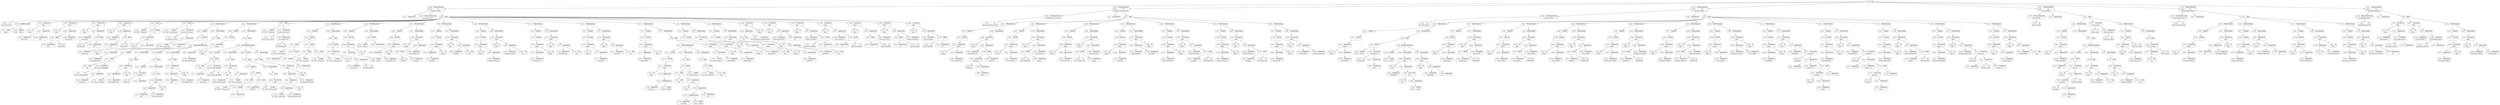 digraph ast {
node [shape=none];
131470 [label=<<TABLE border='1' cellspacing='0' cellpadding='10' style='rounded' ><TR><TD border='0'>131470</TD><TD border='0'><B>ParameterList</B></TD></TR></TABLE>>];
131471 [label=<<TABLE border='1' cellspacing='0' cellpadding='10' style='rounded' ><TR><TD border='0'>131471</TD><TD border='0'><B>Global</B></TD></TR><HR/><TR><TD border='0' cellpadding='5' colspan='2'>global</TD></TR></TABLE>>];
131468 [label=<<TABLE border='1' cellspacing='0' cellpadding='10' style='rounded' ><TR><TD border='0'>131468</TD><TD border='0'><B>Id</B></TD></TR><HR/><TR><TD border='0' cellpadding='5' colspan='2'>wp_initial_constants</TD></TR></TABLE>>];
131469 [label=<<TABLE border='1' cellspacing='0' cellpadding='10' style='rounded' ><TR><TD border='0'>131469</TD><TD border='0'><B>ReturnValueFunction</B></TD></TR><HR/><TR><TD border='0' cellpadding='5' colspan='2'>wp_initial_constants</TD></TR></TABLE>>];
131469 -> 131468 [weight=2];
131474 [label=<<TABLE border='1' cellspacing='0' cellpadding='10' style='rounded' ><TR><TD border='0'>131474</TD><TD border='0'><B>Id</B></TD></TR><HR/><TR><TD border='0' cellpadding='5' colspan='2'>define</TD></TR></TABLE>>];
131475 [label=<<TABLE border='1' cellspacing='0' cellpadding='10' style='rounded' ><TR><TD border='0'>131475</TD><TD border='0'><B>StringLiteral</B></TD></TR><HR/><TR><TD border='0' cellpadding='5' colspan='2'>KB_IN_BYTES</TD></TR></TABLE>>];
131472 [label=<<TABLE border='1' cellspacing='0' cellpadding='10' style='rounded' ><TR><TD border='0'>131472</TD><TD border='0'><B>Variable</B></TD></TR><HR/><TR><TD border='0' cellpadding='5'>(0, 548)</TD><TD border='0' cellpadding='5'>blog_id</TD></TR></TABLE>>];
131473 [label=<<TABLE border='1' cellspacing='0' cellpadding='10' style='rounded' ><TR><TD border='0'>131473</TD><TD border='0'><B>VariableStatement</B></TD></TR></TABLE>>];
131473 -> 131471 [weight=2];
131473 -> 131472 [weight=2];
131478 [label=<<TABLE border='1' cellspacing='0' cellpadding='10' style='rounded' ><TR><TD border='0'>131478</TD><TD border='0'><B>FunctionCall</B></TD></TR><HR/><TR><TD border='0' cellpadding='5' colspan='2'>define</TD></TR></TABLE>>];
131478 -> 131474 [weight=2];
131478 -> 131477 [weight=2];
131479 [label=<<TABLE border='1' cellspacing='0' cellpadding='10' style='rounded' ><TR><TD border='0'>131479</TD><TD border='0'><B>Id</B></TD></TR><HR/><TR><TD border='0' cellpadding='5' colspan='2'>define</TD></TR></TABLE>>];
131476 [label=<<TABLE border='1' cellspacing='0' cellpadding='10' style='rounded' ><TR><TD border='0'>131476</TD><TD border='0'><B>IntegerLiteral</B></TD></TR><HR/><TR><TD border='0' cellpadding='5' colspan='2'>1024</TD></TR></TABLE>>];
131477 [label=<<TABLE border='1' cellspacing='0' cellpadding='10' style='rounded' ><TR><TD border='0'>131477</TD><TD border='0'><B>ArgumentList</B></TD></TR></TABLE>>];
131477 -> 131475 [weight=2];
131477 -> 131476 [weight=2];
131482 [label=<<TABLE border='1' cellspacing='0' cellpadding='10' style='rounded' ><TR><TD border='0'>131482</TD><TD border='0'><B>BinOP</B></TD></TR><HR/><TR><TD border='0' cellpadding='5' colspan='2'>*</TD></TR></TABLE>>];
131482 -> 131481 [weight=2];
131482 -> 131483 [weight=2];
131483 [label=<<TABLE border='1' cellspacing='0' cellpadding='10' style='rounded' ><TR><TD border='0'>131483</TD><TD border='0'><B>Id</B></TD></TR><HR/><TR><TD border='0' cellpadding='5' colspan='2'>KB_IN_BYTES</TD></TR></TABLE>>];
131480 [label=<<TABLE border='1' cellspacing='0' cellpadding='10' style='rounded' ><TR><TD border='0'>131480</TD><TD border='0'><B>StringLiteral</B></TD></TR><HR/><TR><TD border='0' cellpadding='5' colspan='2'>MB_IN_BYTES</TD></TR></TABLE>>];
131481 [label=<<TABLE border='1' cellspacing='0' cellpadding='10' style='rounded' ><TR><TD border='0'>131481</TD><TD border='0'><B>IntegerLiteral</B></TD></TR><HR/><TR><TD border='0' cellpadding='5' colspan='2'>1024</TD></TR></TABLE>>];
131486 [label=<<TABLE border='1' cellspacing='0' cellpadding='10' style='rounded' ><TR><TD border='0'>131486</TD><TD border='0'><B>Id</B></TD></TR><HR/><TR><TD border='0' cellpadding='5' colspan='2'>define</TD></TR></TABLE>>];
131487 [label=<<TABLE border='1' cellspacing='0' cellpadding='10' style='rounded' ><TR><TD border='0'>131487</TD><TD border='0'><B>StringLiteral</B></TD></TR><HR/><TR><TD border='0' cellpadding='5' colspan='2'>GB_IN_BYTES</TD></TR></TABLE>>];
131484 [label=<<TABLE border='1' cellspacing='0' cellpadding='10' style='rounded' ><TR><TD border='0'>131484</TD><TD border='0'><B>ArgumentList</B></TD></TR></TABLE>>];
131484 -> 131480 [weight=2];
131484 -> 131482 [weight=2];
131485 [label=<<TABLE border='1' cellspacing='0' cellpadding='10' style='rounded' ><TR><TD border='0'>131485</TD><TD border='0'><B>FunctionCall</B></TD></TR><HR/><TR><TD border='0' cellpadding='5' colspan='2'>define</TD></TR></TABLE>>];
131485 -> 131479 [weight=2];
131485 -> 131484 [weight=2];
131490 [label=<<TABLE border='1' cellspacing='0' cellpadding='10' style='rounded' ><TR><TD border='0'>131490</TD><TD border='0'><B>Id</B></TD></TR><HR/><TR><TD border='0' cellpadding='5' colspan='2'>MB_IN_BYTES</TD></TR></TABLE>>];
131491 [label=<<TABLE border='1' cellspacing='0' cellpadding='10' style='rounded' ><TR><TD border='0'>131491</TD><TD border='0'><B>ArgumentList</B></TD></TR></TABLE>>];
131491 -> 131487 [weight=2];
131491 -> 131489 [weight=2];
131488 [label=<<TABLE border='1' cellspacing='0' cellpadding='10' style='rounded' ><TR><TD border='0'>131488</TD><TD border='0'><B>IntegerLiteral</B></TD></TR><HR/><TR><TD border='0' cellpadding='5' colspan='2'>1024</TD></TR></TABLE>>];
131489 [label=<<TABLE border='1' cellspacing='0' cellpadding='10' style='rounded' ><TR><TD border='0'>131489</TD><TD border='0'><B>BinOP</B></TD></TR><HR/><TR><TD border='0' cellpadding='5' colspan='2'>*</TD></TR></TABLE>>];
131489 -> 131488 [weight=2];
131489 -> 131490 [weight=2];
131494 [label=<<TABLE border='1' cellspacing='0' cellpadding='10' style='rounded' ><TR><TD border='0'>131494</TD><TD border='0'><B>StringLiteral</B></TD></TR><HR/><TR><TD border='0' cellpadding='5' colspan='2'>TB_IN_BYTES</TD></TR></TABLE>>];
131495 [label=<<TABLE border='1' cellspacing='0' cellpadding='10' style='rounded' ><TR><TD border='0'>131495</TD><TD border='0'><B>IntegerLiteral</B></TD></TR><HR/><TR><TD border='0' cellpadding='5' colspan='2'>1024</TD></TR></TABLE>>];
131492 [label=<<TABLE border='1' cellspacing='0' cellpadding='10' style='rounded' ><TR><TD border='0'>131492</TD><TD border='0'><B>FunctionCall</B></TD></TR><HR/><TR><TD border='0' cellpadding='5' colspan='2'>define</TD></TR></TABLE>>];
131492 -> 131486 [weight=2];
131492 -> 131491 [weight=2];
131493 [label=<<TABLE border='1' cellspacing='0' cellpadding='10' style='rounded' ><TR><TD border='0'>131493</TD><TD border='0'><B>Id</B></TD></TR><HR/><TR><TD border='0' cellpadding='5' colspan='2'>define</TD></TR></TABLE>>];
131498 [label=<<TABLE border='1' cellspacing='0' cellpadding='10' style='rounded' ><TR><TD border='0'>131498</TD><TD border='0'><B>ArgumentList</B></TD></TR></TABLE>>];
131498 -> 131494 [weight=2];
131498 -> 131496 [weight=2];
131499 [label=<<TABLE border='1' cellspacing='0' cellpadding='10' style='rounded' ><TR><TD border='0'>131499</TD><TD border='0'><B>FunctionCall</B></TD></TR><HR/><TR><TD border='0' cellpadding='5' colspan='2'>define</TD></TR></TABLE>>];
131499 -> 131493 [weight=2];
131499 -> 131498 [weight=2];
131496 [label=<<TABLE border='1' cellspacing='0' cellpadding='10' style='rounded' ><TR><TD border='0'>131496</TD><TD border='0'><B>BinOP</B></TD></TR><HR/><TR><TD border='0' cellpadding='5' colspan='2'>*</TD></TR></TABLE>>];
131496 -> 131495 [weight=2];
131496 -> 131497 [weight=2];
131497 [label=<<TABLE border='1' cellspacing='0' cellpadding='10' style='rounded' ><TR><TD border='0'>131497</TD><TD border='0'><B>Id</B></TD></TR><HR/><TR><TD border='0' cellpadding='5' colspan='2'>GB_IN_BYTES</TD></TR></TABLE>>];
131503 [label=<<TABLE border='1' cellspacing='0' cellpadding='10' style='rounded' ><TR><TD border='0'>131503</TD><TD border='0'><B>Id</B></TD></TR><HR/><TR><TD border='0' cellpadding='5' colspan='2'>ini_get</TD></TR></TABLE>>];
131500 [label=<<TABLE border='1' cellspacing='0' cellpadding='10' style='rounded' ><TR><TD border='0'>131500</TD><TD border='0'><B>Variable</B></TD></TR><HR/><TR><TD border='0' cellpadding='5'>(677, 2985)</TD><TD border='0' cellpadding='5'>current_limit</TD></TR></TABLE>>];
131501 [label=<<TABLE border='1' cellspacing='0' cellpadding='10' style='rounded' ><TR><TD border='0'>131501</TD><TD border='0'><B>BinOP</B></TD></TR><HR/><TR><TD border='0' cellpadding='5' colspan='2'>=</TD></TR></TABLE>>];
131501 -> 131500 [weight=2];
131501 -> 131507 [weight=2];
131506 [label=<<TABLE border='1' cellspacing='0' cellpadding='10' style='rounded' ><TR><TD border='0'>131506</TD><TD border='0'><B>FunctionCall</B></TD></TR><HR/><TR><TD border='0' cellpadding='5' colspan='2'>ini_get</TD></TR></TABLE>>];
131506 -> 131503 [weight=2];
131506 -> 131505 [weight=2];
131507 [label=<<TABLE border='1' cellspacing='0' cellpadding='10' style='rounded' ><TR><TD border='0'>131507</TD><TD border='0'><B>UnaryOP</B></TD></TR><HR/><TR><TD border='0' cellpadding='5' colspan='2'>@</TD></TR></TABLE>>];
131507 -> 131506 [weight=2];
131504 [label=<<TABLE border='1' cellspacing='0' cellpadding='10' style='rounded' ><TR><TD border='0'>131504</TD><TD border='0'><B>StringLiteral</B></TD></TR><HR/><TR><TD border='0' cellpadding='5' colspan='2'>memory_limit</TD></TR></TABLE>>];
131505 [label=<<TABLE border='1' cellspacing='0' cellpadding='10' style='rounded' ><TR><TD border='0'>131505</TD><TD border='0'><B>ArgumentList</B></TD></TR></TABLE>>];
131505 -> 131504 [weight=2];
131510 [label=<<TABLE border='1' cellspacing='0' cellpadding='10' style='rounded' ><TR><TD border='0'>131510</TD><TD border='0'><B>Id</B></TD></TR><HR/><TR><TD border='0' cellpadding='5' colspan='2'>wp_convert_hr_to_bytes</TD></TR></TABLE>>];
131511 [label=<<TABLE border='1' cellspacing='0' cellpadding='10' style='rounded' ><TR><TD border='0'>131511</TD><TD border='0'><B>Variable</B></TD></TR><HR/><TR><TD border='0' cellpadding='5'>(677, 2985)</TD><TD border='0' cellpadding='5'>current_limit</TD></TR></TABLE>>];
131508 [label=<<TABLE border='1' cellspacing='0' cellpadding='10' style='rounded' ><TR><TD border='0'>131508</TD><TD border='0'><B>Variable</B></TD></TR><HR/><TR><TD border='0' cellpadding='5'>(677, 2986)</TD><TD border='0' cellpadding='5'>current_limit_int</TD></TR></TABLE>>];
131509 [label=<<TABLE border='1' cellspacing='0' cellpadding='10' style='rounded' ><TR><TD border='0'>131509</TD><TD border='0'><B>BinOP</B></TD></TR><HR/><TR><TD border='0' cellpadding='5' colspan='2'>=</TD></TR></TABLE>>];
131509 -> 131508 [weight=2];
131509 -> 131513 [weight=2];
131515 [label=<<TABLE border='1' cellspacing='0' cellpadding='10' style='rounded' ><TR><TD border='0'>131515</TD><TD border='0'><B>Id</B></TD></TR><HR/><TR><TD border='0' cellpadding='5' colspan='2'>defined</TD></TR></TABLE>>];
131512 [label=<<TABLE border='1' cellspacing='0' cellpadding='10' style='rounded' ><TR><TD border='0'>131512</TD><TD border='0'><B>ArgumentList</B></TD></TR></TABLE>>];
131512 -> 131511 [weight=2];
131513 [label=<<TABLE border='1' cellspacing='0' cellpadding='10' style='rounded' ><TR><TD border='0'>131513</TD><TD border='0'><B>FunctionCall</B></TD></TR><HR/><TR><TD border='0' cellpadding='5' colspan='2'>wp_convert_hr_to_bytes</TD></TR></TABLE>>];
131513 -> 131510 [weight=2];
131513 -> 131512 [weight=2];
131518 [label=<<TABLE border='1' cellspacing='0' cellpadding='10' style='rounded' ><TR><TD border='0'>131518</TD><TD border='0'><B>FunctionCall</B></TD></TR><HR/><TR><TD border='0' cellpadding='5' colspan='2'>defined</TD></TR></TABLE>>];
131518 -> 131515 [weight=2];
131518 -> 131517 [weight=2];
131519 [label=<<TABLE border='1' cellspacing='0' cellpadding='10' style='rounded' ><TR><TD border='0'>131519</TD><TD border='0'><B>UnaryOP</B></TD></TR><HR/><TR><TD border='0' cellpadding='5' colspan='2'>!</TD></TR></TABLE>>];
131519 -> 131518 [weight=2];
131516 [label=<<TABLE border='1' cellspacing='0' cellpadding='10' style='rounded' ><TR><TD border='0'>131516</TD><TD border='0'><B>StringLiteral</B></TD></TR><HR/><TR><TD border='0' cellpadding='5' colspan='2'>WP_MEMORY_LIMIT</TD></TR></TABLE>>];
131517 [label=<<TABLE border='1' cellspacing='0' cellpadding='10' style='rounded' ><TR><TD border='0'>131517</TD><TD border='0'><B>ArgumentList</B></TD></TR></TABLE>>];
131517 -> 131516 [weight=2];
131522 [label=<<TABLE border='1' cellspacing='0' cellpadding='10' style='rounded' ><TR><TD border='0'>131522</TD><TD border='0'><B>RelOP</B></TD></TR><HR/><TR><TD border='0' cellpadding='5' colspan='2'>===</TD></TR></TABLE>>];
131522 -> 131521 [weight=2];
131522 -> 131526 [weight=2];
131523 [label=<<TABLE border='1' cellspacing='0' cellpadding='10' style='rounded' ><TR><TD border='0'>131523</TD><TD border='0'><B>Id</B></TD></TR><HR/><TR><TD border='0' cellpadding='5' colspan='2'>wp_is_ini_value_changeable</TD></TR></TABLE>>];
131520 [label=<<TABLE border='1' cellspacing='0' cellpadding='10' style='rounded' ><TR><TD border='0'>131520</TD><TD border='0'><B>Condition</B></TD></TR></TABLE>>];
131520 -> 131519 [weight=2];
131521 [label=<<TABLE border='1' cellspacing='0' cellpadding='10' style='rounded' ><TR><TD border='0'>131521</TD><TD border='0'><B>False</B></TD></TR><HR/><TR><TD border='0' cellpadding='5' colspan='2'>false</TD></TR></TABLE>>];
131526 [label=<<TABLE border='1' cellspacing='0' cellpadding='10' style='rounded' ><TR><TD border='0'>131526</TD><TD border='0'><B>FunctionCall</B></TD></TR><HR/><TR><TD border='0' cellpadding='5' colspan='2'>wp_is_ini_value_changeable</TD></TR></TABLE>>];
131526 -> 131523 [weight=2];
131526 -> 131525 [weight=2];
131527 [label=<<TABLE border='1' cellspacing='0' cellpadding='10' style='rounded' ><TR><TD border='0'>131527</TD><TD border='0'><B>Condition</B></TD></TR></TABLE>>];
131527 -> 131522 [weight=2];
131524 [label=<<TABLE border='1' cellspacing='0' cellpadding='10' style='rounded' ><TR><TD border='0'>131524</TD><TD border='0'><B>StringLiteral</B></TD></TR><HR/><TR><TD border='0' cellpadding='5' colspan='2'>memory_limit</TD></TR></TABLE>>];
131525 [label=<<TABLE border='1' cellspacing='0' cellpadding='10' style='rounded' ><TR><TD border='0'>131525</TD><TD border='0'><B>ArgumentList</B></TD></TR></TABLE>>];
131525 -> 131524 [weight=2];
131530 [label=<<TABLE border='1' cellspacing='0' cellpadding='10' style='rounded' ><TR><TD border='0'>131530</TD><TD border='0'><B>Variable</B></TD></TR><HR/><TR><TD border='0' cellpadding='5'>(677, 2985)</TD><TD border='0' cellpadding='5'>current_limit</TD></TR></TABLE>>];
131531 [label=<<TABLE border='1' cellspacing='0' cellpadding='10' style='rounded' ><TR><TD border='0'>131531</TD><TD border='0'><B>ArgumentList</B></TD></TR></TABLE>>];
131531 -> 131529 [weight=2];
131531 -> 131530 [weight=2];
131528 [label=<<TABLE border='1' cellspacing='0' cellpadding='10' style='rounded' ><TR><TD border='0'>131528</TD><TD border='0'><B>Id</B></TD></TR><HR/><TR><TD border='0' cellpadding='5' colspan='2'>define</TD></TR></TABLE>>];
131529 [label=<<TABLE border='1' cellspacing='0' cellpadding='10' style='rounded' ><TR><TD border='0'>131529</TD><TD border='0'><B>StringLiteral</B></TD></TR><HR/><TR><TD border='0' cellpadding='5' colspan='2'>WP_MEMORY_LIMIT</TD></TR></TABLE>>];
131534 [label=<<TABLE border='1' cellspacing='0' cellpadding='10' style='rounded' ><TR><TD border='0'>131534</TD><TD border='0'><B>IfThenElifElseStatement</B></TD></TR></TABLE>>];
131534 -> 131527 [weight=2];
131534 -> 131535 [weight=2];
131534 -> 131556 [weight=2];
131534 -> 131555 [weight=2];
131535 [label=<<TABLE border='1' cellspacing='0' cellpadding='10' style='rounded' ><TR><TD border='0'>131535</TD><TD border='0'><B>StatementBody</B></TD></TR></TABLE>>];
131535 -> 131533 [weight=2];
131532 [label=<<TABLE border='1' cellspacing='0' cellpadding='10' style='rounded' ><TR><TD border='0'>131532</TD><TD border='0'><B>FunctionCall</B></TD></TR><HR/><TR><TD border='0' cellpadding='5' colspan='2'>define</TD></TR></TABLE>>];
131532 -> 131528 [weight=2];
131532 -> 131531 [weight=2];
131533 [label=<<TABLE border='1' cellspacing='0' cellpadding='10' style='rounded' ><TR><TD border='0'>131533</TD><TD border='0'><B>Block</B></TD></TR></TABLE>>];
131533 -> 131532 [weight=2];
131538 [label=<<TABLE border='1' cellspacing='0' cellpadding='10' style='rounded' ><TR><TD border='0'>131538</TD><TD border='0'><B>FunctionCall</B></TD></TR><HR/><TR><TD border='0' cellpadding='5' colspan='2'>is_multisite</TD></TR></TABLE>>];
131538 -> 131536 [weight=2];
131538 -> 131537 [weight=2];
131539 [label=<<TABLE border='1' cellspacing='0' cellpadding='10' style='rounded' ><TR><TD border='0'>131539</TD><TD border='0'><B>Condition</B></TD></TR></TABLE>>];
131539 -> 131538 [weight=2];
131536 [label=<<TABLE border='1' cellspacing='0' cellpadding='10' style='rounded' ><TR><TD border='0'>131536</TD><TD border='0'><B>Id</B></TD></TR><HR/><TR><TD border='0' cellpadding='5' colspan='2'>is_multisite</TD></TR></TABLE>>];
131537 [label=<<TABLE border='1' cellspacing='0' cellpadding='10' style='rounded' ><TR><TD border='0'>131537</TD><TD border='0'><B>ArgumentList</B></TD></TR></TABLE>>];
131542 [label=<<TABLE border='1' cellspacing='0' cellpadding='10' style='rounded' ><TR><TD border='0'>131542</TD><TD border='0'><B>StringLiteral</B></TD></TR><HR/><TR><TD border='0' cellpadding='5' colspan='2'>64M</TD></TR></TABLE>>];
131543 [label=<<TABLE border='1' cellspacing='0' cellpadding='10' style='rounded' ><TR><TD border='0'>131543</TD><TD border='0'><B>ArgumentList</B></TD></TR></TABLE>>];
131543 -> 131541 [weight=2];
131543 -> 131542 [weight=2];
131540 [label=<<TABLE border='1' cellspacing='0' cellpadding='10' style='rounded' ><TR><TD border='0'>131540</TD><TD border='0'><B>Id</B></TD></TR><HR/><TR><TD border='0' cellpadding='5' colspan='2'>define</TD></TR></TABLE>>];
131541 [label=<<TABLE border='1' cellspacing='0' cellpadding='10' style='rounded' ><TR><TD border='0'>131541</TD><TD border='0'><B>StringLiteral</B></TD></TR><HR/><TR><TD border='0' cellpadding='5' colspan='2'>WP_MEMORY_LIMIT</TD></TR></TABLE>>];
131546 [label=<<TABLE border='1' cellspacing='0' cellpadding='10' style='rounded' ><TR><TD border='0'>131546</TD><TD border='0'><B>ElseIf</B></TD></TR></TABLE>>];
131546 -> 131539 [weight=2];
131546 -> 131547 [weight=2];
131547 [label=<<TABLE border='1' cellspacing='0' cellpadding='10' style='rounded' ><TR><TD border='0'>131547</TD><TD border='0'><B>StatementBody</B></TD></TR></TABLE>>];
131547 -> 131545 [weight=2];
131544 [label=<<TABLE border='1' cellspacing='0' cellpadding='10' style='rounded' ><TR><TD border='0'>131544</TD><TD border='0'><B>FunctionCall</B></TD></TR><HR/><TR><TD border='0' cellpadding='5' colspan='2'>define</TD></TR></TABLE>>];
131544 -> 131540 [weight=2];
131544 -> 131543 [weight=2];
131545 [label=<<TABLE border='1' cellspacing='0' cellpadding='10' style='rounded' ><TR><TD border='0'>131545</TD><TD border='0'><B>Block</B></TD></TR></TABLE>>];
131545 -> 131544 [weight=2];
131550 [label=<<TABLE border='1' cellspacing='0' cellpadding='10' style='rounded' ><TR><TD border='0'>131550</TD><TD border='0'><B>StringLiteral</B></TD></TR><HR/><TR><TD border='0' cellpadding='5' colspan='2'>40M</TD></TR></TABLE>>];
131551 [label=<<TABLE border='1' cellspacing='0' cellpadding='10' style='rounded' ><TR><TD border='0'>131551</TD><TD border='0'><B>ArgumentList</B></TD></TR></TABLE>>];
131551 -> 131549 [weight=2];
131551 -> 131550 [weight=2];
131548 [label=<<TABLE border='1' cellspacing='0' cellpadding='10' style='rounded' ><TR><TD border='0'>131548</TD><TD border='0'><B>Id</B></TD></TR><HR/><TR><TD border='0' cellpadding='5' colspan='2'>define</TD></TR></TABLE>>];
131549 [label=<<TABLE border='1' cellspacing='0' cellpadding='10' style='rounded' ><TR><TD border='0'>131549</TD><TD border='0'><B>StringLiteral</B></TD></TR><HR/><TR><TD border='0' cellpadding='5' colspan='2'>WP_MEMORY_LIMIT</TD></TR></TABLE>>];
131555 [label=<<TABLE border='1' cellspacing='0' cellpadding='10' style='rounded' ><TR><TD border='0'>131555</TD><TD border='0'><B>StatementBody</B></TD></TR></TABLE>>];
131555 -> 131553 [weight=2];
131552 [label=<<TABLE border='1' cellspacing='0' cellpadding='10' style='rounded' ><TR><TD border='0'>131552</TD><TD border='0'><B>FunctionCall</B></TD></TR><HR/><TR><TD border='0' cellpadding='5' colspan='2'>define</TD></TR></TABLE>>];
131552 -> 131548 [weight=2];
131552 -> 131551 [weight=2];
131553 [label=<<TABLE border='1' cellspacing='0' cellpadding='10' style='rounded' ><TR><TD border='0'>131553</TD><TD border='0'><B>Block</B></TD></TR></TABLE>>];
131553 -> 131552 [weight=2];
131558 [label=<<TABLE border='1' cellspacing='0' cellpadding='10' style='rounded' ><TR><TD border='0'>131558</TD><TD border='0'><B>IfThenStatement</B></TD></TR></TABLE>>];
131558 -> 131520 [weight=2];
131558 -> 131559 [weight=2];
131559 [label=<<TABLE border='1' cellspacing='0' cellpadding='10' style='rounded' ><TR><TD border='0'>131559</TD><TD border='0'><B>StatementBody</B></TD></TR></TABLE>>];
131559 -> 131557 [weight=2];
131556 [label=<<TABLE border='1' cellspacing='0' cellpadding='10' style='rounded' ><TR><TD border='0'>131556</TD><TD border='0'><B>ElseIfList</B></TD></TR></TABLE>>];
131556 -> 131546 [weight=2];
131557 [label=<<TABLE border='1' cellspacing='0' cellpadding='10' style='rounded' ><TR><TD border='0'>131557</TD><TD border='0'><B>Block</B></TD></TR></TABLE>>];
131557 -> 131534 [weight=2];
131562 [label=<<TABLE border='1' cellspacing='0' cellpadding='10' style='rounded' ><TR><TD border='0'>131562</TD><TD border='0'><B>StringLiteral</B></TD></TR><HR/><TR><TD border='0' cellpadding='5' colspan='2'>WP_MAX_MEMORY_LIMIT</TD></TR></TABLE>>];
131563 [label=<<TABLE border='1' cellspacing='0' cellpadding='10' style='rounded' ><TR><TD border='0'>131563</TD><TD border='0'><B>ArgumentList</B></TD></TR></TABLE>>];
131563 -> 131562 [weight=2];
131561 [label=<<TABLE border='1' cellspacing='0' cellpadding='10' style='rounded' ><TR><TD border='0'>131561</TD><TD border='0'><B>Id</B></TD></TR><HR/><TR><TD border='0' cellpadding='5' colspan='2'>defined</TD></TR></TABLE>>];
131566 [label=<<TABLE border='1' cellspacing='0' cellpadding='10' style='rounded' ><TR><TD border='0'>131566</TD><TD border='0'><B>Condition</B></TD></TR></TABLE>>];
131566 -> 131565 [weight=2];
131567 [label=<<TABLE border='1' cellspacing='0' cellpadding='10' style='rounded' ><TR><TD border='0'>131567</TD><TD border='0'><B>False</B></TD></TR><HR/><TR><TD border='0' cellpadding='5' colspan='2'>false</TD></TR></TABLE>>];
131564 [label=<<TABLE border='1' cellspacing='0' cellpadding='10' style='rounded' ><TR><TD border='0'>131564</TD><TD border='0'><B>FunctionCall</B></TD></TR><HR/><TR><TD border='0' cellpadding='5' colspan='2'>defined</TD></TR></TABLE>>];
131564 -> 131561 [weight=2];
131564 -> 131563 [weight=2];
131565 [label=<<TABLE border='1' cellspacing='0' cellpadding='10' style='rounded' ><TR><TD border='0'>131565</TD><TD border='0'><B>UnaryOP</B></TD></TR><HR/><TR><TD border='0' cellpadding='5' colspan='2'>!</TD></TR></TABLE>>];
131565 -> 131564 [weight=2];
131570 [label=<<TABLE border='1' cellspacing='0' cellpadding='10' style='rounded' ><TR><TD border='0'>131570</TD><TD border='0'><B>StringLiteral</B></TD></TR><HR/><TR><TD border='0' cellpadding='5' colspan='2'>memory_limit</TD></TR></TABLE>>];
131571 [label=<<TABLE border='1' cellspacing='0' cellpadding='10' style='rounded' ><TR><TD border='0'>131571</TD><TD border='0'><B>ArgumentList</B></TD></TR></TABLE>>];
131571 -> 131570 [weight=2];
131568 [label=<<TABLE border='1' cellspacing='0' cellpadding='10' style='rounded' ><TR><TD border='0'>131568</TD><TD border='0'><B>RelOP</B></TD></TR><HR/><TR><TD border='0' cellpadding='5' colspan='2'>===</TD></TR></TABLE>>];
131568 -> 131567 [weight=2];
131568 -> 131572 [weight=2];
131569 [label=<<TABLE border='1' cellspacing='0' cellpadding='10' style='rounded' ><TR><TD border='0'>131569</TD><TD border='0'><B>Id</B></TD></TR><HR/><TR><TD border='0' cellpadding='5' colspan='2'>wp_is_ini_value_changeable</TD></TR></TABLE>>];
131574 [label=<<TABLE border='1' cellspacing='0' cellpadding='10' style='rounded' ><TR><TD border='0'>131574</TD><TD border='0'><B>Id</B></TD></TR><HR/><TR><TD border='0' cellpadding='5' colspan='2'>define</TD></TR></TABLE>>];
131575 [label=<<TABLE border='1' cellspacing='0' cellpadding='10' style='rounded' ><TR><TD border='0'>131575</TD><TD border='0'><B>StringLiteral</B></TD></TR><HR/><TR><TD border='0' cellpadding='5' colspan='2'>WP_MAX_MEMORY_LIMIT</TD></TR></TABLE>>];
131572 [label=<<TABLE border='1' cellspacing='0' cellpadding='10' style='rounded' ><TR><TD border='0'>131572</TD><TD border='0'><B>FunctionCall</B></TD></TR><HR/><TR><TD border='0' cellpadding='5' colspan='2'>wp_is_ini_value_changeable</TD></TR></TABLE>>];
131572 -> 131569 [weight=2];
131572 -> 131571 [weight=2];
131573 [label=<<TABLE border='1' cellspacing='0' cellpadding='10' style='rounded' ><TR><TD border='0'>131573</TD><TD border='0'><B>Condition</B></TD></TR></TABLE>>];
131573 -> 131568 [weight=2];
131578 [label=<<TABLE border='1' cellspacing='0' cellpadding='10' style='rounded' ><TR><TD border='0'>131578</TD><TD border='0'><B>FunctionCall</B></TD></TR><HR/><TR><TD border='0' cellpadding='5' colspan='2'>define</TD></TR></TABLE>>];
131578 -> 131574 [weight=2];
131578 -> 131577 [weight=2];
131579 [label=<<TABLE border='1' cellspacing='0' cellpadding='10' style='rounded' ><TR><TD border='0'>131579</TD><TD border='0'><B>Block</B></TD></TR></TABLE>>];
131579 -> 131578 [weight=2];
131576 [label=<<TABLE border='1' cellspacing='0' cellpadding='10' style='rounded' ><TR><TD border='0'>131576</TD><TD border='0'><B>Variable</B></TD></TR><HR/><TR><TD border='0' cellpadding='5'>(677, 2985)</TD><TD border='0' cellpadding='5'>current_limit</TD></TR></TABLE>>];
131577 [label=<<TABLE border='1' cellspacing='0' cellpadding='10' style='rounded' ><TR><TD border='0'>131577</TD><TD border='0'><B>ArgumentList</B></TD></TR></TABLE>>];
131577 -> 131575 [weight=2];
131577 -> 131576 [weight=2];
131583 [label=<<TABLE border='1' cellspacing='0' cellpadding='10' style='rounded' ><TR><TD border='0'>131583</TD><TD border='0'><B>IntegerLiteral</B></TD></TR><HR/><TR><TD border='0' cellpadding='5' colspan='2'>1</TD></TR></TABLE>>];
131580 [label=<<TABLE border='1' cellspacing='0' cellpadding='10' style='rounded' ><TR><TD border='0'>131580</TD><TD border='0'><B>IfThenElifElseStatement</B></TD></TR></TABLE>>];
131580 -> 131573 [weight=2];
131580 -> 131581 [weight=2];
131580 -> 131608 [weight=2];
131580 -> 131607 [weight=2];
131581 [label=<<TABLE border='1' cellspacing='0' cellpadding='10' style='rounded' ><TR><TD border='0'>131581</TD><TD border='0'><B>StatementBody</B></TD></TR></TABLE>>];
131581 -> 131579 [weight=2];
131586 [label=<<TABLE border='1' cellspacing='0' cellpadding='10' style='rounded' ><TR><TD border='0'>131586</TD><TD border='0'><B>Variable</B></TD></TR><HR/><TR><TD border='0' cellpadding='5'>(677, 2986)</TD><TD border='0' cellpadding='5'>current_limit_int</TD></TR></TABLE>>];
131587 [label=<<TABLE border='1' cellspacing='0' cellpadding='10' style='rounded' ><TR><TD border='0'>131587</TD><TD border='0'><B>LogicOP</B></TD></TR><HR/><TR><TD border='0' cellpadding='5' colspan='2'>||</TD></TR></TABLE>>];
131587 -> 131585 [weight=2];
131587 -> 131589 [weight=2];
131584 [label=<<TABLE border='1' cellspacing='0' cellpadding='10' style='rounded' ><TR><TD border='0'>131584</TD><TD border='0'><B>UnaryOP</B></TD></TR><HR/><TR><TD border='0' cellpadding='5' colspan='2'>-</TD></TR></TABLE>>];
131584 -> 131583 [weight=2];
131585 [label=<<TABLE border='1' cellspacing='0' cellpadding='10' style='rounded' ><TR><TD border='0'>131585</TD><TD border='0'><B>RelOP</B></TD></TR><HR/><TR><TD border='0' cellpadding='5' colspan='2'>===</TD></TR></TABLE>>];
131585 -> 131584 [weight=2];
131585 -> 131586 [weight=2];
131590 [label=<<TABLE border='1' cellspacing='0' cellpadding='10' style='rounded' ><TR><TD border='0'>131590</TD><TD border='0'><B>IntegerLiteral</B></TD></TR><HR/><TR><TD border='0' cellpadding='5' colspan='2'>268435456</TD></TR></TABLE>>];
131591 [label=<<TABLE border='1' cellspacing='0' cellpadding='10' style='rounded' ><TR><TD border='0'>131591</TD><TD border='0'><B>Condition</B></TD></TR></TABLE>>];
131591 -> 131587 [weight=2];
131588 [label=<<TABLE border='1' cellspacing='0' cellpadding='10' style='rounded' ><TR><TD border='0'>131588</TD><TD border='0'><B>Variable</B></TD></TR><HR/><TR><TD border='0' cellpadding='5'>(677, 2986)</TD><TD border='0' cellpadding='5'>current_limit_int</TD></TR></TABLE>>];
131589 [label=<<TABLE border='1' cellspacing='0' cellpadding='10' style='rounded' ><TR><TD border='0'>131589</TD><TD border='0'><B>RelOP</B></TD></TR><HR/><TR><TD border='0' cellpadding='5' colspan='2'>&gt;</TD></TR></TABLE>>];
131589 -> 131588 [weight=2];
131589 -> 131590 [weight=2];
131594 [label=<<TABLE border='1' cellspacing='0' cellpadding='10' style='rounded' ><TR><TD border='0'>131594</TD><TD border='0'><B>Variable</B></TD></TR><HR/><TR><TD border='0' cellpadding='5'>(677, 2985)</TD><TD border='0' cellpadding='5'>current_limit</TD></TR></TABLE>>];
131595 [label=<<TABLE border='1' cellspacing='0' cellpadding='10' style='rounded' ><TR><TD border='0'>131595</TD><TD border='0'><B>ArgumentList</B></TD></TR></TABLE>>];
131595 -> 131593 [weight=2];
131595 -> 131594 [weight=2];
131592 [label=<<TABLE border='1' cellspacing='0' cellpadding='10' style='rounded' ><TR><TD border='0'>131592</TD><TD border='0'><B>Id</B></TD></TR><HR/><TR><TD border='0' cellpadding='5' colspan='2'>define</TD></TR></TABLE>>];
131593 [label=<<TABLE border='1' cellspacing='0' cellpadding='10' style='rounded' ><TR><TD border='0'>131593</TD><TD border='0'><B>StringLiteral</B></TD></TR><HR/><TR><TD border='0' cellpadding='5' colspan='2'>WP_MAX_MEMORY_LIMIT</TD></TR></TABLE>>];
131598 [label=<<TABLE border='1' cellspacing='0' cellpadding='10' style='rounded' ><TR><TD border='0'>131598</TD><TD border='0'><B>ElseIf</B></TD></TR></TABLE>>];
131598 -> 131591 [weight=2];
131598 -> 131599 [weight=2];
131599 [label=<<TABLE border='1' cellspacing='0' cellpadding='10' style='rounded' ><TR><TD border='0'>131599</TD><TD border='0'><B>StatementBody</B></TD></TR></TABLE>>];
131599 -> 131597 [weight=2];
131596 [label=<<TABLE border='1' cellspacing='0' cellpadding='10' style='rounded' ><TR><TD border='0'>131596</TD><TD border='0'><B>FunctionCall</B></TD></TR><HR/><TR><TD border='0' cellpadding='5' colspan='2'>define</TD></TR></TABLE>>];
131596 -> 131592 [weight=2];
131596 -> 131595 [weight=2];
131597 [label=<<TABLE border='1' cellspacing='0' cellpadding='10' style='rounded' ><TR><TD border='0'>131597</TD><TD border='0'><B>Block</B></TD></TR></TABLE>>];
131597 -> 131596 [weight=2];
131602 [label=<<TABLE border='1' cellspacing='0' cellpadding='10' style='rounded' ><TR><TD border='0'>131602</TD><TD border='0'><B>StringLiteral</B></TD></TR><HR/><TR><TD border='0' cellpadding='5' colspan='2'>256M</TD></TR></TABLE>>];
131603 [label=<<TABLE border='1' cellspacing='0' cellpadding='10' style='rounded' ><TR><TD border='0'>131603</TD><TD border='0'><B>ArgumentList</B></TD></TR></TABLE>>];
131603 -> 131601 [weight=2];
131603 -> 131602 [weight=2];
131600 [label=<<TABLE border='1' cellspacing='0' cellpadding='10' style='rounded' ><TR><TD border='0'>131600</TD><TD border='0'><B>Id</B></TD></TR><HR/><TR><TD border='0' cellpadding='5' colspan='2'>define</TD></TR></TABLE>>];
131601 [label=<<TABLE border='1' cellspacing='0' cellpadding='10' style='rounded' ><TR><TD border='0'>131601</TD><TD border='0'><B>StringLiteral</B></TD></TR><HR/><TR><TD border='0' cellpadding='5' colspan='2'>WP_MAX_MEMORY_LIMIT</TD></TR></TABLE>>];
131607 [label=<<TABLE border='1' cellspacing='0' cellpadding='10' style='rounded' ><TR><TD border='0'>131607</TD><TD border='0'><B>StatementBody</B></TD></TR></TABLE>>];
131607 -> 131605 [weight=2];
131604 [label=<<TABLE border='1' cellspacing='0' cellpadding='10' style='rounded' ><TR><TD border='0'>131604</TD><TD border='0'><B>FunctionCall</B></TD></TR><HR/><TR><TD border='0' cellpadding='5' colspan='2'>define</TD></TR></TABLE>>];
131604 -> 131600 [weight=2];
131604 -> 131603 [weight=2];
131605 [label=<<TABLE border='1' cellspacing='0' cellpadding='10' style='rounded' ><TR><TD border='0'>131605</TD><TD border='0'><B>Block</B></TD></TR></TABLE>>];
131605 -> 131604 [weight=2];
131610 [label=<<TABLE border='1' cellspacing='0' cellpadding='10' style='rounded' ><TR><TD border='0'>131610</TD><TD border='0'><B>IfThenStatement</B></TD></TR></TABLE>>];
131610 -> 131566 [weight=2];
131610 -> 131611 [weight=2];
131611 [label=<<TABLE border='1' cellspacing='0' cellpadding='10' style='rounded' ><TR><TD border='0'>131611</TD><TD border='0'><B>StatementBody</B></TD></TR></TABLE>>];
131611 -> 131609 [weight=2];
131608 [label=<<TABLE border='1' cellspacing='0' cellpadding='10' style='rounded' ><TR><TD border='0'>131608</TD><TD border='0'><B>ElseIfList</B></TD></TR></TABLE>>];
131608 -> 131598 [weight=2];
131609 [label=<<TABLE border='1' cellspacing='0' cellpadding='10' style='rounded' ><TR><TD border='0'>131609</TD><TD border='0'><B>Block</B></TD></TR></TABLE>>];
131609 -> 131580 [weight=2];
131614 [label=<<TABLE border='1' cellspacing='0' cellpadding='10' style='rounded' ><TR><TD border='0'>131614</TD><TD border='0'><B>Id</B></TD></TR><HR/><TR><TD border='0' cellpadding='5' colspan='2'>wp_convert_hr_to_bytes</TD></TR></TABLE>>];
131615 [label=<<TABLE border='1' cellspacing='0' cellpadding='10' style='rounded' ><TR><TD border='0'>131615</TD><TD border='0'><B>Id</B></TD></TR><HR/><TR><TD border='0' cellpadding='5' colspan='2'>WP_MEMORY_LIMIT</TD></TR></TABLE>>];
131612 [label=<<TABLE border='1' cellspacing='0' cellpadding='10' style='rounded' ><TR><TD border='0'>131612</TD><TD border='0'><B>Variable</B></TD></TR><HR/><TR><TD border='0' cellpadding='5'>(677, 2987)</TD><TD border='0' cellpadding='5'>wp_limit_int</TD></TR></TABLE>>];
131613 [label=<<TABLE border='1' cellspacing='0' cellpadding='10' style='rounded' ><TR><TD border='0'>131613</TD><TD border='0'><B>BinOP</B></TD></TR><HR/><TR><TD border='0' cellpadding='5' colspan='2'>=</TD></TR></TABLE>>];
131613 -> 131612 [weight=2];
131613 -> 131617 [weight=2];
131619 [label=<<TABLE border='1' cellspacing='0' cellpadding='10' style='rounded' ><TR><TD border='0'>131619</TD><TD border='0'><B>IntegerLiteral</B></TD></TR><HR/><TR><TD border='0' cellpadding='5' colspan='2'>1</TD></TR></TABLE>>];
131616 [label=<<TABLE border='1' cellspacing='0' cellpadding='10' style='rounded' ><TR><TD border='0'>131616</TD><TD border='0'><B>ArgumentList</B></TD></TR><HR/><TR><TD border='0' cellpadding='5' colspan='2'>WP_MEMORY_LIMIT</TD></TR></TABLE>>];
131616 -> 131615 [weight=2];
131617 [label=<<TABLE border='1' cellspacing='0' cellpadding='10' style='rounded' ><TR><TD border='0'>131617</TD><TD border='0'><B>FunctionCall</B></TD></TR><HR/><TR><TD border='0' cellpadding='5' colspan='2'>wp_convert_hr_to_bytes</TD></TR></TABLE>>];
131617 -> 131614 [weight=2];
131617 -> 131616 [weight=2];
131622 [label=<<TABLE border='1' cellspacing='0' cellpadding='10' style='rounded' ><TR><TD border='0'>131622</TD><TD border='0'><B>Variable</B></TD></TR><HR/><TR><TD border='0' cellpadding='5'>(677, 2986)</TD><TD border='0' cellpadding='5'>current_limit_int</TD></TR></TABLE>>];
131623 [label=<<TABLE border='1' cellspacing='0' cellpadding='10' style='rounded' ><TR><TD border='0'>131623</TD><TD border='0'><B>LogicOP</B></TD></TR><HR/><TR><TD border='0' cellpadding='5' colspan='2'>&amp;&amp;</TD></TR></TABLE>>];
131623 -> 131621 [weight=2];
131623 -> 131629 [weight=2];
131620 [label=<<TABLE border='1' cellspacing='0' cellpadding='10' style='rounded' ><TR><TD border='0'>131620</TD><TD border='0'><B>UnaryOP</B></TD></TR><HR/><TR><TD border='0' cellpadding='5' colspan='2'>-</TD></TR></TABLE>>];
131620 -> 131619 [weight=2];
131621 [label=<<TABLE border='1' cellspacing='0' cellpadding='10' style='rounded' ><TR><TD border='0'>131621</TD><TD border='0'><B>RelOP</B></TD></TR><HR/><TR><TD border='0' cellpadding='5' colspan='2'>!==</TD></TR></TABLE>>];
131621 -> 131620 [weight=2];
131621 -> 131622 [weight=2];
131626 [label=<<TABLE border='1' cellspacing='0' cellpadding='10' style='rounded' ><TR><TD border='0'>131626</TD><TD border='0'><B>UnaryOP</B></TD></TR><HR/><TR><TD border='0' cellpadding='5' colspan='2'>-</TD></TR></TABLE>>];
131626 -> 131625 [weight=2];
131627 [label=<<TABLE border='1' cellspacing='0' cellpadding='10' style='rounded' ><TR><TD border='0'>131627</TD><TD border='0'><B>RelOP</B></TD></TR><HR/><TR><TD border='0' cellpadding='5' colspan='2'>===</TD></TR></TABLE>>];
131627 -> 131626 [weight=2];
131627 -> 131628 [weight=2];
131625 [label=<<TABLE border='1' cellspacing='0' cellpadding='10' style='rounded' ><TR><TD border='0'>131625</TD><TD border='0'><B>IntegerLiteral</B></TD></TR><HR/><TR><TD border='0' cellpadding='5' colspan='2'>1</TD></TR></TABLE>>];
131630 [label=<<TABLE border='1' cellspacing='0' cellpadding='10' style='rounded' ><TR><TD border='0'>131630</TD><TD border='0'><B>Variable</B></TD></TR><HR/><TR><TD border='0' cellpadding='5'>(677, 2987)</TD><TD border='0' cellpadding='5'>wp_limit_int</TD></TR></TABLE>>];
131631 [label=<<TABLE border='1' cellspacing='0' cellpadding='10' style='rounded' ><TR><TD border='0'>131631</TD><TD border='0'><B>RelOP</B></TD></TR><HR/><TR><TD border='0' cellpadding='5' colspan='2'>&gt;</TD></TR></TABLE>>];
131631 -> 131630 [weight=2];
131631 -> 131632 [weight=2];
131628 [label=<<TABLE border='1' cellspacing='0' cellpadding='10' style='rounded' ><TR><TD border='0'>131628</TD><TD border='0'><B>Variable</B></TD></TR><HR/><TR><TD border='0' cellpadding='5'>(677, 2987)</TD><TD border='0' cellpadding='5'>wp_limit_int</TD></TR></TABLE>>];
131629 [label=<<TABLE border='1' cellspacing='0' cellpadding='10' style='rounded' ><TR><TD border='0'>131629</TD><TD border='0'><B>LogicOP</B></TD></TR><HR/><TR><TD border='0' cellpadding='5' colspan='2'>||</TD></TR></TABLE>>];
131629 -> 131627 [weight=2];
131629 -> 131631 [weight=2];
131635 [label=<<TABLE border='1' cellspacing='0' cellpadding='10' style='rounded' ><TR><TD border='0'>131635</TD><TD border='0'><B>Id</B></TD></TR><HR/><TR><TD border='0' cellpadding='5' colspan='2'>ini_set</TD></TR></TABLE>>];
131632 [label=<<TABLE border='1' cellspacing='0' cellpadding='10' style='rounded' ><TR><TD border='0'>131632</TD><TD border='0'><B>Variable</B></TD></TR><HR/><TR><TD border='0' cellpadding='5'>(677, 2986)</TD><TD border='0' cellpadding='5'>current_limit_int</TD></TR></TABLE>>];
131633 [label=<<TABLE border='1' cellspacing='0' cellpadding='10' style='rounded' ><TR><TD border='0'>131633</TD><TD border='0'><B>Condition</B></TD></TR></TABLE>>];
131633 -> 131623 [weight=2];
131638 [label=<<TABLE border='1' cellspacing='0' cellpadding='10' style='rounded' ><TR><TD border='0'>131638</TD><TD border='0'><B>ArgumentList</B></TD></TR></TABLE>>];
131638 -> 131636 [weight=2];
131638 -> 131637 [weight=2];
131639 [label=<<TABLE border='1' cellspacing='0' cellpadding='10' style='rounded' ><TR><TD border='0'>131639</TD><TD border='0'><B>FunctionCall</B></TD></TR><HR/><TR><TD border='0' cellpadding='5' colspan='2'>ini_set</TD></TR></TABLE>>];
131639 -> 131635 [weight=2];
131639 -> 131638 [weight=2];
131636 [label=<<TABLE border='1' cellspacing='0' cellpadding='10' style='rounded' ><TR><TD border='0'>131636</TD><TD border='0'><B>StringLiteral</B></TD></TR><HR/><TR><TD border='0' cellpadding='5' colspan='2'>memory_limit</TD></TR></TABLE>>];
131637 [label=<<TABLE border='1' cellspacing='0' cellpadding='10' style='rounded' ><TR><TD border='0'>131637</TD><TD border='0'><B>Id</B></TD></TR><HR/><TR><TD border='0' cellpadding='5' colspan='2'>WP_MEMORY_LIMIT</TD></TR></TABLE>>];
131642 [label=<<TABLE border='1' cellspacing='0' cellpadding='10' style='rounded' ><TR><TD border='0'>131642</TD><TD border='0'><B>IfThenStatement</B></TD></TR></TABLE>>];
131642 -> 131633 [weight=2];
131642 -> 131643 [weight=2];
131643 [label=<<TABLE border='1' cellspacing='0' cellpadding='10' style='rounded' ><TR><TD border='0'>131643</TD><TD border='0'><B>StatementBody</B></TD></TR></TABLE>>];
131643 -> 131641 [weight=2];
131640 [label=<<TABLE border='1' cellspacing='0' cellpadding='10' style='rounded' ><TR><TD border='0'>131640</TD><TD border='0'><B>UnaryOP</B></TD></TR><HR/><TR><TD border='0' cellpadding='5' colspan='2'>@</TD></TR></TABLE>>];
131640 -> 131639 [weight=2];
131641 [label=<<TABLE border='1' cellspacing='0' cellpadding='10' style='rounded' ><TR><TD border='0'>131641</TD><TD border='0'><B>Block</B></TD></TR></TABLE>>];
131641 -> 131640 [weight=2];
131646 [label=<<TABLE border='1' cellspacing='0' cellpadding='10' style='rounded' ><TR><TD border='0'>131646</TD><TD border='0'><B>Variable</B></TD></TR><HR/><TR><TD border='0' cellpadding='5'>(0, 548)</TD><TD border='0' cellpadding='5'>blog_id</TD></TR></TABLE>>];
131647 [label=<<TABLE border='1' cellspacing='0' cellpadding='10' style='rounded' ><TR><TD border='0'>131647</TD><TD border='0'><B>ArgumentList</B></TD></TR></TABLE>>];
131647 -> 131646 [weight=2];
131645 [label=<<TABLE border='1' cellspacing='0' cellpadding='10' style='rounded' ><TR><TD border='0'>131645</TD><TD border='0'><B>Id</B></TD></TR><HR/><TR><TD border='0' cellpadding='5' colspan='2'>isset</TD></TR></TABLE>>];
131650 [label=<<TABLE border='1' cellspacing='0' cellpadding='10' style='rounded' ><TR><TD border='0'>131650</TD><TD border='0'><B>Condition</B></TD></TR></TABLE>>];
131650 -> 131649 [weight=2];
131651 [label=<<TABLE border='1' cellspacing='0' cellpadding='10' style='rounded' ><TR><TD border='0'>131651</TD><TD border='0'><B>Variable</B></TD></TR><HR/><TR><TD border='0' cellpadding='5'>(0, 548)</TD><TD border='0' cellpadding='5'>blog_id</TD></TR></TABLE>>];
131648 [label=<<TABLE border='1' cellspacing='0' cellpadding='10' style='rounded' ><TR><TD border='0'>131648</TD><TD border='0'><B>FunctionCall</B></TD></TR><HR/><TR><TD border='0' cellpadding='5' colspan='2'>isset</TD></TR></TABLE>>];
131648 -> 131645 [weight=2];
131648 -> 131647 [weight=2];
131649 [label=<<TABLE border='1' cellspacing='0' cellpadding='10' style='rounded' ><TR><TD border='0'>131649</TD><TD border='0'><B>UnaryOP</B></TD></TR><HR/><TR><TD border='0' cellpadding='5' colspan='2'>!</TD></TR></TABLE>>];
131649 -> 131648 [weight=2];
131654 [label=<<TABLE border='1' cellspacing='0' cellpadding='10' style='rounded' ><TR><TD border='0'>131654</TD><TD border='0'><B>IfThenStatement</B></TD></TR></TABLE>>];
131654 -> 131650 [weight=2];
131654 -> 131655 [weight=2];
131655 [label=<<TABLE border='1' cellspacing='0' cellpadding='10' style='rounded' ><TR><TD border='0'>131655</TD><TD border='0'><B>StatementBody</B></TD></TR></TABLE>>];
131655 -> 131652 [weight=2];
131652 [label=<<TABLE border='1' cellspacing='0' cellpadding='10' style='rounded' ><TR><TD border='0'>131652</TD><TD border='0'><B>BinOP</B></TD></TR><HR/><TR><TD border='0' cellpadding='5' colspan='2'>=</TD></TR></TABLE>>];
131652 -> 131651 [weight=2];
131652 -> 131653 [weight=2];
131653 [label=<<TABLE border='1' cellspacing='0' cellpadding='10' style='rounded' ><TR><TD border='0'>131653</TD><TD border='0'><B>IntegerLiteral</B></TD></TR><HR/><TR><TD border='0' cellpadding='5' colspan='2'>1</TD></TR></TABLE>>];
131658 [label=<<TABLE border='1' cellspacing='0' cellpadding='10' style='rounded' ><TR><TD border='0'>131658</TD><TD border='0'><B>StringLiteral</B></TD></TR><HR/><TR><TD border='0' cellpadding='5' colspan='2'>WP_CONTENT_DIR</TD></TR></TABLE>>];
131659 [label=<<TABLE border='1' cellspacing='0' cellpadding='10' style='rounded' ><TR><TD border='0'>131659</TD><TD border='0'><B>ArgumentList</B></TD></TR></TABLE>>];
131659 -> 131658 [weight=2];
131657 [label=<<TABLE border='1' cellspacing='0' cellpadding='10' style='rounded' ><TR><TD border='0'>131657</TD><TD border='0'><B>Id</B></TD></TR><HR/><TR><TD border='0' cellpadding='5' colspan='2'>defined</TD></TR></TABLE>>];
131662 [label=<<TABLE border='1' cellspacing='0' cellpadding='10' style='rounded' ><TR><TD border='0'>131662</TD><TD border='0'><B>Condition</B></TD></TR></TABLE>>];
131662 -> 131661 [weight=2];
131663 [label=<<TABLE border='1' cellspacing='0' cellpadding='10' style='rounded' ><TR><TD border='0'>131663</TD><TD border='0'><B>Id</B></TD></TR><HR/><TR><TD border='0' cellpadding='5' colspan='2'>define</TD></TR></TABLE>>];
131660 [label=<<TABLE border='1' cellspacing='0' cellpadding='10' style='rounded' ><TR><TD border='0'>131660</TD><TD border='0'><B>FunctionCall</B></TD></TR><HR/><TR><TD border='0' cellpadding='5' colspan='2'>defined</TD></TR></TABLE>>];
131660 -> 131657 [weight=2];
131660 -> 131659 [weight=2];
131661 [label=<<TABLE border='1' cellspacing='0' cellpadding='10' style='rounded' ><TR><TD border='0'>131661</TD><TD border='0'><B>UnaryOP</B></TD></TR><HR/><TR><TD border='0' cellpadding='5' colspan='2'>!</TD></TR></TABLE>>];
131661 -> 131660 [weight=2];
131666 [label=<<TABLE border='1' cellspacing='0' cellpadding='10' style='rounded' ><TR><TD border='0'>131666</TD><TD border='0'><B>BinOP</B></TD></TR><HR/><TR><TD border='0' cellpadding='5' colspan='2'>.</TD></TR></TABLE>>];
131666 -> 131665 [weight=2];
131666 -> 131667 [weight=2];
131667 [label=<<TABLE border='1' cellspacing='0' cellpadding='10' style='rounded' ><TR><TD border='0'>131667</TD><TD border='0'><B>StringLiteral</B></TD></TR><HR/><TR><TD border='0' cellpadding='5' colspan='2'>wp-content</TD></TR></TABLE>>];
131664 [label=<<TABLE border='1' cellspacing='0' cellpadding='10' style='rounded' ><TR><TD border='0'>131664</TD><TD border='0'><B>StringLiteral</B></TD></TR><HR/><TR><TD border='0' cellpadding='5' colspan='2'>WP_CONTENT_DIR</TD></TR></TABLE>>];
131665 [label=<<TABLE border='1' cellspacing='0' cellpadding='10' style='rounded' ><TR><TD border='0'>131665</TD><TD border='0'><B>Id</B></TD></TR><HR/><TR><TD border='0' cellpadding='5' colspan='2'>ABSPATH</TD></TR></TABLE>>];
131670 [label=<<TABLE border='1' cellspacing='0' cellpadding='10' style='rounded' ><TR><TD border='0'>131670</TD><TD border='0'><B>IfThenStatement</B></TD></TR></TABLE>>];
131670 -> 131662 [weight=2];
131670 -> 131671 [weight=2];
131671 [label=<<TABLE border='1' cellspacing='0' cellpadding='10' style='rounded' ><TR><TD border='0'>131671</TD><TD border='0'><B>StatementBody</B></TD></TR></TABLE>>];
131671 -> 131669 [weight=2];
131668 [label=<<TABLE border='1' cellspacing='0' cellpadding='10' style='rounded' ><TR><TD border='0'>131668</TD><TD border='0'><B>ArgumentList</B></TD></TR></TABLE>>];
131668 -> 131664 [weight=2];
131668 -> 131666 [weight=2];
131669 [label=<<TABLE border='1' cellspacing='0' cellpadding='10' style='rounded' ><TR><TD border='0'>131669</TD><TD border='0'><B>FunctionCall</B></TD></TR><HR/><TR><TD border='0' cellpadding='5' colspan='2'>define</TD></TR></TABLE>>];
131669 -> 131663 [weight=2];
131669 -> 131668 [weight=2];
131674 [label=<<TABLE border='1' cellspacing='0' cellpadding='10' style='rounded' ><TR><TD border='0'>131674</TD><TD border='0'><B>StringLiteral</B></TD></TR><HR/><TR><TD border='0' cellpadding='5' colspan='2'>WP_DEBUG</TD></TR></TABLE>>];
131675 [label=<<TABLE border='1' cellspacing='0' cellpadding='10' style='rounded' ><TR><TD border='0'>131675</TD><TD border='0'><B>ArgumentList</B></TD></TR></TABLE>>];
131675 -> 131674 [weight=2];
131673 [label=<<TABLE border='1' cellspacing='0' cellpadding='10' style='rounded' ><TR><TD border='0'>131673</TD><TD border='0'><B>Id</B></TD></TR><HR/><TR><TD border='0' cellpadding='5' colspan='2'>defined</TD></TR></TABLE>>];
131678 [label=<<TABLE border='1' cellspacing='0' cellpadding='10' style='rounded' ><TR><TD border='0'>131678</TD><TD border='0'><B>Condition</B></TD></TR></TABLE>>];
131678 -> 131677 [weight=2];
131679 [label=<<TABLE border='1' cellspacing='0' cellpadding='10' style='rounded' ><TR><TD border='0'>131679</TD><TD border='0'><B>Id</B></TD></TR><HR/><TR><TD border='0' cellpadding='5' colspan='2'>define</TD></TR></TABLE>>];
131676 [label=<<TABLE border='1' cellspacing='0' cellpadding='10' style='rounded' ><TR><TD border='0'>131676</TD><TD border='0'><B>FunctionCall</B></TD></TR><HR/><TR><TD border='0' cellpadding='5' colspan='2'>defined</TD></TR></TABLE>>];
131676 -> 131673 [weight=2];
131676 -> 131675 [weight=2];
131677 [label=<<TABLE border='1' cellspacing='0' cellpadding='10' style='rounded' ><TR><TD border='0'>131677</TD><TD border='0'><B>UnaryOP</B></TD></TR><HR/><TR><TD border='0' cellpadding='5' colspan='2'>!</TD></TR></TABLE>>];
131677 -> 131676 [weight=2];
131682 [label=<<TABLE border='1' cellspacing='0' cellpadding='10' style='rounded' ><TR><TD border='0'>131682</TD><TD border='0'><B>ArgumentList</B></TD></TR></TABLE>>];
131682 -> 131680 [weight=2];
131682 -> 131681 [weight=2];
131683 [label=<<TABLE border='1' cellspacing='0' cellpadding='10' style='rounded' ><TR><TD border='0'>131683</TD><TD border='0'><B>FunctionCall</B></TD></TR><HR/><TR><TD border='0' cellpadding='5' colspan='2'>define</TD></TR></TABLE>>];
131683 -> 131679 [weight=2];
131683 -> 131682 [weight=2];
131680 [label=<<TABLE border='1' cellspacing='0' cellpadding='10' style='rounded' ><TR><TD border='0'>131680</TD><TD border='0'><B>StringLiteral</B></TD></TR><HR/><TR><TD border='0' cellpadding='5' colspan='2'>WP_DEBUG</TD></TR></TABLE>>];
131681 [label=<<TABLE border='1' cellspacing='0' cellpadding='10' style='rounded' ><TR><TD border='0'>131681</TD><TD border='0'><B>False</B></TD></TR><HR/><TR><TD border='0' cellpadding='5' colspan='2'>false</TD></TR></TABLE>>];
131687 [label=<<TABLE border='1' cellspacing='0' cellpadding='10' style='rounded' ><TR><TD border='0'>131687</TD><TD border='0'><B>Id</B></TD></TR><HR/><TR><TD border='0' cellpadding='5' colspan='2'>defined</TD></TR></TABLE>>];
131684 [label=<<TABLE border='1' cellspacing='0' cellpadding='10' style='rounded' ><TR><TD border='0'>131684</TD><TD border='0'><B>IfThenStatement</B></TD></TR></TABLE>>];
131684 -> 131678 [weight=2];
131684 -> 131685 [weight=2];
131685 [label=<<TABLE border='1' cellspacing='0' cellpadding='10' style='rounded' ><TR><TD border='0'>131685</TD><TD border='0'><B>StatementBody</B></TD></TR></TABLE>>];
131685 -> 131683 [weight=2];
131690 [label=<<TABLE border='1' cellspacing='0' cellpadding='10' style='rounded' ><TR><TD border='0'>131690</TD><TD border='0'><B>FunctionCall</B></TD></TR><HR/><TR><TD border='0' cellpadding='5' colspan='2'>defined</TD></TR></TABLE>>];
131690 -> 131687 [weight=2];
131690 -> 131689 [weight=2];
131691 [label=<<TABLE border='1' cellspacing='0' cellpadding='10' style='rounded' ><TR><TD border='0'>131691</TD><TD border='0'><B>UnaryOP</B></TD></TR><HR/><TR><TD border='0' cellpadding='5' colspan='2'>!</TD></TR></TABLE>>];
131691 -> 131690 [weight=2];
131688 [label=<<TABLE border='1' cellspacing='0' cellpadding='10' style='rounded' ><TR><TD border='0'>131688</TD><TD border='0'><B>StringLiteral</B></TD></TR><HR/><TR><TD border='0' cellpadding='5' colspan='2'>WP_DEBUG_DISPLAY</TD></TR></TABLE>>];
131689 [label=<<TABLE border='1' cellspacing='0' cellpadding='10' style='rounded' ><TR><TD border='0'>131689</TD><TD border='0'><B>ArgumentList</B></TD></TR></TABLE>>];
131689 -> 131688 [weight=2];
131694 [label=<<TABLE border='1' cellspacing='0' cellpadding='10' style='rounded' ><TR><TD border='0'>131694</TD><TD border='0'><B>StringLiteral</B></TD></TR><HR/><TR><TD border='0' cellpadding='5' colspan='2'>WP_DEBUG_DISPLAY</TD></TR></TABLE>>];
131695 [label=<<TABLE border='1' cellspacing='0' cellpadding='10' style='rounded' ><TR><TD border='0'>131695</TD><TD border='0'><B>True</B></TD></TR><HR/><TR><TD border='0' cellpadding='5' colspan='2'>true</TD></TR></TABLE>>];
131692 [label=<<TABLE border='1' cellspacing='0' cellpadding='10' style='rounded' ><TR><TD border='0'>131692</TD><TD border='0'><B>Condition</B></TD></TR></TABLE>>];
131692 -> 131691 [weight=2];
131693 [label=<<TABLE border='1' cellspacing='0' cellpadding='10' style='rounded' ><TR><TD border='0'>131693</TD><TD border='0'><B>Id</B></TD></TR><HR/><TR><TD border='0' cellpadding='5' colspan='2'>define</TD></TR></TABLE>>];
131698 [label=<<TABLE border='1' cellspacing='0' cellpadding='10' style='rounded' ><TR><TD border='0'>131698</TD><TD border='0'><B>IfThenStatement</B></TD></TR></TABLE>>];
131698 -> 131692 [weight=2];
131698 -> 131699 [weight=2];
131699 [label=<<TABLE border='1' cellspacing='0' cellpadding='10' style='rounded' ><TR><TD border='0'>131699</TD><TD border='0'><B>StatementBody</B></TD></TR></TABLE>>];
131699 -> 131697 [weight=2];
131696 [label=<<TABLE border='1' cellspacing='0' cellpadding='10' style='rounded' ><TR><TD border='0'>131696</TD><TD border='0'><B>ArgumentList</B></TD></TR></TABLE>>];
131696 -> 131694 [weight=2];
131696 -> 131695 [weight=2];
131697 [label=<<TABLE border='1' cellspacing='0' cellpadding='10' style='rounded' ><TR><TD border='0'>131697</TD><TD border='0'><B>FunctionCall</B></TD></TR><HR/><TR><TD border='0' cellpadding='5' colspan='2'>define</TD></TR></TABLE>>];
131697 -> 131693 [weight=2];
131697 -> 131696 [weight=2];
131702 [label=<<TABLE border='1' cellspacing='0' cellpadding='10' style='rounded' ><TR><TD border='0'>131702</TD><TD border='0'><B>StringLiteral</B></TD></TR><HR/><TR><TD border='0' cellpadding='5' colspan='2'>WP_DEBUG_LOG</TD></TR></TABLE>>];
131703 [label=<<TABLE border='1' cellspacing='0' cellpadding='10' style='rounded' ><TR><TD border='0'>131703</TD><TD border='0'><B>ArgumentList</B></TD></TR></TABLE>>];
131703 -> 131702 [weight=2];
131701 [label=<<TABLE border='1' cellspacing='0' cellpadding='10' style='rounded' ><TR><TD border='0'>131701</TD><TD border='0'><B>Id</B></TD></TR><HR/><TR><TD border='0' cellpadding='5' colspan='2'>defined</TD></TR></TABLE>>];
131706 [label=<<TABLE border='1' cellspacing='0' cellpadding='10' style='rounded' ><TR><TD border='0'>131706</TD><TD border='0'><B>Condition</B></TD></TR></TABLE>>];
131706 -> 131705 [weight=2];
131707 [label=<<TABLE border='1' cellspacing='0' cellpadding='10' style='rounded' ><TR><TD border='0'>131707</TD><TD border='0'><B>Id</B></TD></TR><HR/><TR><TD border='0' cellpadding='5' colspan='2'>define</TD></TR></TABLE>>];
131704 [label=<<TABLE border='1' cellspacing='0' cellpadding='10' style='rounded' ><TR><TD border='0'>131704</TD><TD border='0'><B>FunctionCall</B></TD></TR><HR/><TR><TD border='0' cellpadding='5' colspan='2'>defined</TD></TR></TABLE>>];
131704 -> 131701 [weight=2];
131704 -> 131703 [weight=2];
131705 [label=<<TABLE border='1' cellspacing='0' cellpadding='10' style='rounded' ><TR><TD border='0'>131705</TD><TD border='0'><B>UnaryOP</B></TD></TR><HR/><TR><TD border='0' cellpadding='5' colspan='2'>!</TD></TR></TABLE>>];
131705 -> 131704 [weight=2];
131710 [label=<<TABLE border='1' cellspacing='0' cellpadding='10' style='rounded' ><TR><TD border='0'>131710</TD><TD border='0'><B>ArgumentList</B></TD></TR></TABLE>>];
131710 -> 131708 [weight=2];
131710 -> 131709 [weight=2];
131711 [label=<<TABLE border='1' cellspacing='0' cellpadding='10' style='rounded' ><TR><TD border='0'>131711</TD><TD border='0'><B>FunctionCall</B></TD></TR><HR/><TR><TD border='0' cellpadding='5' colspan='2'>define</TD></TR></TABLE>>];
131711 -> 131707 [weight=2];
131711 -> 131710 [weight=2];
131708 [label=<<TABLE border='1' cellspacing='0' cellpadding='10' style='rounded' ><TR><TD border='0'>131708</TD><TD border='0'><B>StringLiteral</B></TD></TR><HR/><TR><TD border='0' cellpadding='5' colspan='2'>WP_DEBUG_LOG</TD></TR></TABLE>>];
131709 [label=<<TABLE border='1' cellspacing='0' cellpadding='10' style='rounded' ><TR><TD border='0'>131709</TD><TD border='0'><B>False</B></TD></TR><HR/><TR><TD border='0' cellpadding='5' colspan='2'>false</TD></TR></TABLE>>];
131715 [label=<<TABLE border='1' cellspacing='0' cellpadding='10' style='rounded' ><TR><TD border='0'>131715</TD><TD border='0'><B>Id</B></TD></TR><HR/><TR><TD border='0' cellpadding='5' colspan='2'>defined</TD></TR></TABLE>>];
131712 [label=<<TABLE border='1' cellspacing='0' cellpadding='10' style='rounded' ><TR><TD border='0'>131712</TD><TD border='0'><B>IfThenStatement</B></TD></TR></TABLE>>];
131712 -> 131706 [weight=2];
131712 -> 131713 [weight=2];
131713 [label=<<TABLE border='1' cellspacing='0' cellpadding='10' style='rounded' ><TR><TD border='0'>131713</TD><TD border='0'><B>StatementBody</B></TD></TR></TABLE>>];
131713 -> 131711 [weight=2];
131718 [label=<<TABLE border='1' cellspacing='0' cellpadding='10' style='rounded' ><TR><TD border='0'>131718</TD><TD border='0'><B>FunctionCall</B></TD></TR><HR/><TR><TD border='0' cellpadding='5' colspan='2'>defined</TD></TR></TABLE>>];
131718 -> 131715 [weight=2];
131718 -> 131717 [weight=2];
131719 [label=<<TABLE border='1' cellspacing='0' cellpadding='10' style='rounded' ><TR><TD border='0'>131719</TD><TD border='0'><B>UnaryOP</B></TD></TR><HR/><TR><TD border='0' cellpadding='5' colspan='2'>!</TD></TR></TABLE>>];
131719 -> 131718 [weight=2];
131716 [label=<<TABLE border='1' cellspacing='0' cellpadding='10' style='rounded' ><TR><TD border='0'>131716</TD><TD border='0'><B>StringLiteral</B></TD></TR><HR/><TR><TD border='0' cellpadding='5' colspan='2'>WP_CACHE</TD></TR></TABLE>>];
131717 [label=<<TABLE border='1' cellspacing='0' cellpadding='10' style='rounded' ><TR><TD border='0'>131717</TD><TD border='0'><B>ArgumentList</B></TD></TR></TABLE>>];
131717 -> 131716 [weight=2];
131722 [label=<<TABLE border='1' cellspacing='0' cellpadding='10' style='rounded' ><TR><TD border='0'>131722</TD><TD border='0'><B>StringLiteral</B></TD></TR><HR/><TR><TD border='0' cellpadding='5' colspan='2'>WP_CACHE</TD></TR></TABLE>>];
131723 [label=<<TABLE border='1' cellspacing='0' cellpadding='10' style='rounded' ><TR><TD border='0'>131723</TD><TD border='0'><B>False</B></TD></TR><HR/><TR><TD border='0' cellpadding='5' colspan='2'>false</TD></TR></TABLE>>];
131720 [label=<<TABLE border='1' cellspacing='0' cellpadding='10' style='rounded' ><TR><TD border='0'>131720</TD><TD border='0'><B>Condition</B></TD></TR></TABLE>>];
131720 -> 131719 [weight=2];
131721 [label=<<TABLE border='1' cellspacing='0' cellpadding='10' style='rounded' ><TR><TD border='0'>131721</TD><TD border='0'><B>Id</B></TD></TR><HR/><TR><TD border='0' cellpadding='5' colspan='2'>define</TD></TR></TABLE>>];
131726 [label=<<TABLE border='1' cellspacing='0' cellpadding='10' style='rounded' ><TR><TD border='0'>131726</TD><TD border='0'><B>IfThenStatement</B></TD></TR></TABLE>>];
131726 -> 131720 [weight=2];
131726 -> 131727 [weight=2];
131727 [label=<<TABLE border='1' cellspacing='0' cellpadding='10' style='rounded' ><TR><TD border='0'>131727</TD><TD border='0'><B>StatementBody</B></TD></TR></TABLE>>];
131727 -> 131725 [weight=2];
131724 [label=<<TABLE border='1' cellspacing='0' cellpadding='10' style='rounded' ><TR><TD border='0'>131724</TD><TD border='0'><B>ArgumentList</B></TD></TR></TABLE>>];
131724 -> 131722 [weight=2];
131724 -> 131723 [weight=2];
131725 [label=<<TABLE border='1' cellspacing='0' cellpadding='10' style='rounded' ><TR><TD border='0'>131725</TD><TD border='0'><B>FunctionCall</B></TD></TR><HR/><TR><TD border='0' cellpadding='5' colspan='2'>define</TD></TR></TABLE>>];
131725 -> 131721 [weight=2];
131725 -> 131724 [weight=2];
131730 [label=<<TABLE border='1' cellspacing='0' cellpadding='10' style='rounded' ><TR><TD border='0'>131730</TD><TD border='0'><B>StringLiteral</B></TD></TR><HR/><TR><TD border='0' cellpadding='5' colspan='2'>SCRIPT_DEBUG</TD></TR></TABLE>>];
131731 [label=<<TABLE border='1' cellspacing='0' cellpadding='10' style='rounded' ><TR><TD border='0'>131731</TD><TD border='0'><B>ArgumentList</B></TD></TR></TABLE>>];
131731 -> 131730 [weight=2];
131729 [label=<<TABLE border='1' cellspacing='0' cellpadding='10' style='rounded' ><TR><TD border='0'>131729</TD><TD border='0'><B>Id</B></TD></TR><HR/><TR><TD border='0' cellpadding='5' colspan='2'>defined</TD></TR></TABLE>>];
131734 [label=<<TABLE border='1' cellspacing='0' cellpadding='10' style='rounded' ><TR><TD border='0'>131734</TD><TD border='0'><B>Condition</B></TD></TR></TABLE>>];
131734 -> 131733 [weight=2];
131732 [label=<<TABLE border='1' cellspacing='0' cellpadding='10' style='rounded' ><TR><TD border='0'>131732</TD><TD border='0'><B>FunctionCall</B></TD></TR><HR/><TR><TD border='0' cellpadding='5' colspan='2'>defined</TD></TR></TABLE>>];
131732 -> 131729 [weight=2];
131732 -> 131731 [weight=2];
131733 [label=<<TABLE border='1' cellspacing='0' cellpadding='10' style='rounded' ><TR><TD border='0'>131733</TD><TD border='0'><B>UnaryOP</B></TD></TR><HR/><TR><TD border='0' cellpadding='5' colspan='2'>!</TD></TR></TABLE>>];
131733 -> 131732 [weight=2];
131738 [label=<<TABLE border='1' cellspacing='0' cellpadding='10' style='rounded' ><TR><TD border='0'>131738</TD><TD border='0'><B>StringLiteral</B></TD></TR><HR/><TR><TD border='0' cellpadding='5' colspan='2'>wp_version</TD></TR></TABLE>>];
131739 [label=<<TABLE border='1' cellspacing='0' cellpadding='10' style='rounded' ><TR><TD border='0'>131739</TD><TD border='0'><B>PostfixExpression</B></TD></TR></TABLE>>];
131739 -> 131737 [weight=2];
131739 -> 131738 [weight=2];
131736 [label=<<TABLE border='1' cellspacing='0' cellpadding='10' style='rounded' ><TR><TD border='0'>131736</TD><TD border='0'><B>Id</B></TD></TR><HR/><TR><TD border='0' cellpadding='5' colspan='2'>empty</TD></TR></TABLE>>];
131737 [label=<<TABLE border='1' cellspacing='0' cellpadding='10' style='rounded' ><TR><TD border='0'>131737</TD><TD border='0'><B>Variable</B></TD></TR><HR/><TR><TD border='0' cellpadding='5'>(0, 480)</TD><TD border='0' cellpadding='5'>GLOBALS</TD></TR></TABLE>>];
131742 [label=<<TABLE border='1' cellspacing='0' cellpadding='10' style='rounded' ><TR><TD border='0'>131742</TD><TD border='0'><B>UnaryOP</B></TD></TR><HR/><TR><TD border='0' cellpadding='5' colspan='2'>!</TD></TR></TABLE>>];
131742 -> 131741 [weight=2];
131743 [label=<<TABLE border='1' cellspacing='0' cellpadding='10' style='rounded' ><TR><TD border='0'>131743</TD><TD border='0'><B>Condition</B></TD></TR></TABLE>>];
131743 -> 131742 [weight=2];
131740 [label=<<TABLE border='1' cellspacing='0' cellpadding='10' style='rounded' ><TR><TD border='0'>131740</TD><TD border='0'><B>ArgumentList</B></TD></TR></TABLE>>];
131740 -> 131739 [weight=2];
131741 [label=<<TABLE border='1' cellspacing='0' cellpadding='10' style='rounded' ><TR><TD border='0'>131741</TD><TD border='0'><B>FunctionCall</B></TD></TR><HR/><TR><TD border='0' cellpadding='5' colspan='2'>empty</TD></TR></TABLE>>];
131741 -> 131736 [weight=2];
131741 -> 131740 [weight=2];
131746 [label=<<TABLE border='1' cellspacing='0' cellpadding='10' style='rounded' ><TR><TD border='0'>131746</TD><TD border='0'><B>False</B></TD></TR><HR/><TR><TD border='0' cellpadding='5' colspan='2'>false</TD></TR></TABLE>>];
131747 [label=<<TABLE border='1' cellspacing='0' cellpadding='10' style='rounded' ><TR><TD border='0'>131747</TD><TD border='0'><B>RelOP</B></TD></TR><HR/><TR><TD border='0' cellpadding='5' colspan='2'>!==</TD></TR></TABLE>>];
131747 -> 131746 [weight=2];
131747 -> 131754 [weight=2];
131744 [label=<<TABLE border='1' cellspacing='0' cellpadding='10' style='rounded' ><TR><TD border='0'>131744</TD><TD border='0'><B>Variable</B></TD></TR><HR/><TR><TD border='0' cellpadding='5'>(677, 2988)</TD><TD border='0' cellpadding='5'>develop_src</TD></TR></TABLE>>];
131745 [label=<<TABLE border='1' cellspacing='0' cellpadding='10' style='rounded' ><TR><TD border='0'>131745</TD><TD border='0'><B>BinOP</B></TD></TR><HR/><TR><TD border='0' cellpadding='5' colspan='2'>=</TD></TR></TABLE>>];
131745 -> 131744 [weight=2];
131745 -> 131747 [weight=2];
131750 [label=<<TABLE border='1' cellspacing='0' cellpadding='10' style='rounded' ><TR><TD border='0'>131750</TD><TD border='0'><B>StringLiteral</B></TD></TR><HR/><TR><TD border='0' cellpadding='5' colspan='2'>wp_version</TD></TR></TABLE>>];
131751 [label=<<TABLE border='1' cellspacing='0' cellpadding='10' style='rounded' ><TR><TD border='0'>131751</TD><TD border='0'><B>PostfixExpression</B></TD></TR></TABLE>>];
131751 -> 131749 [weight=2];
131751 -> 131750 [weight=2];
131748 [label=<<TABLE border='1' cellspacing='0' cellpadding='10' style='rounded' ><TR><TD border='0'>131748</TD><TD border='0'><B>Id</B></TD></TR><HR/><TR><TD border='0' cellpadding='5' colspan='2'>strpos</TD></TR></TABLE>>];
131749 [label=<<TABLE border='1' cellspacing='0' cellpadding='10' style='rounded' ><TR><TD border='0'>131749</TD><TD border='0'><B>Variable</B></TD></TR><HR/><TR><TD border='0' cellpadding='5'>(0, 480)</TD><TD border='0' cellpadding='5'>GLOBALS</TD></TR></TABLE>>];
131754 [label=<<TABLE border='1' cellspacing='0' cellpadding='10' style='rounded' ><TR><TD border='0'>131754</TD><TD border='0'><B>FunctionCall</B></TD></TR><HR/><TR><TD border='0' cellpadding='5' colspan='2'>strpos</TD></TR></TABLE>>];
131754 -> 131748 [weight=2];
131754 -> 131753 [weight=2];
131755 [label=<<TABLE border='1' cellspacing='0' cellpadding='10' style='rounded' ><TR><TD border='0'>131755</TD><TD border='0'><B>Block</B></TD></TR></TABLE>>];
131755 -> 131745 [weight=2];
131752 [label=<<TABLE border='1' cellspacing='0' cellpadding='10' style='rounded' ><TR><TD border='0'>131752</TD><TD border='0'><B>StringLiteral</B></TD></TR><HR/><TR><TD border='0' cellpadding='5' colspan='2'>-src</TD></TR></TABLE>>];
131753 [label=<<TABLE border='1' cellspacing='0' cellpadding='10' style='rounded' ><TR><TD border='0'>131753</TD><TD border='0'><B>ArgumentList</B></TD></TR></TABLE>>];
131753 -> 131751 [weight=2];
131753 -> 131752 [weight=2];
131758 [label=<<TABLE border='1' cellspacing='0' cellpadding='10' style='rounded' ><TR><TD border='0'>131758</TD><TD border='0'><B>Variable</B></TD></TR><HR/><TR><TD border='0' cellpadding='5'>(677, 2988)</TD><TD border='0' cellpadding='5'>develop_src</TD></TR></TABLE>>];
131759 [label=<<TABLE border='1' cellspacing='0' cellpadding='10' style='rounded' ><TR><TD border='0'>131759</TD><TD border='0'><B>BinOP</B></TD></TR><HR/><TR><TD border='0' cellpadding='5' colspan='2'>=</TD></TR></TABLE>>];
131759 -> 131758 [weight=2];
131759 -> 131760 [weight=2];
131756 [label=<<TABLE border='1' cellspacing='0' cellpadding='10' style='rounded' ><TR><TD border='0'>131756</TD><TD border='0'><B>IfThenElseStatement</B></TD></TR></TABLE>>];
131756 -> 131743 [weight=2];
131756 -> 131757 [weight=2];
131756 -> 131763 [weight=2];
131757 [label=<<TABLE border='1' cellspacing='0' cellpadding='10' style='rounded' ><TR><TD border='0'>131757</TD><TD border='0'><B>StatementBody</B></TD></TR></TABLE>>];
131757 -> 131755 [weight=2];
131763 [label=<<TABLE border='1' cellspacing='0' cellpadding='10' style='rounded' ><TR><TD border='0'>131763</TD><TD border='0'><B>StatementBody</B></TD></TR></TABLE>>];
131763 -> 131761 [weight=2];
131760 [label=<<TABLE border='1' cellspacing='0' cellpadding='10' style='rounded' ><TR><TD border='0'>131760</TD><TD border='0'><B>False</B></TD></TR><HR/><TR><TD border='0' cellpadding='5' colspan='2'>false</TD></TR></TABLE>>];
131761 [label=<<TABLE border='1' cellspacing='0' cellpadding='10' style='rounded' ><TR><TD border='0'>131761</TD><TD border='0'><B>Block</B></TD></TR></TABLE>>];
131761 -> 131759 [weight=2];
131766 [label=<<TABLE border='1' cellspacing='0' cellpadding='10' style='rounded' ><TR><TD border='0'>131766</TD><TD border='0'><B>Variable</B></TD></TR><HR/><TR><TD border='0' cellpadding='5'>(677, 2988)</TD><TD border='0' cellpadding='5'>develop_src</TD></TR></TABLE>>];
131767 [label=<<TABLE border='1' cellspacing='0' cellpadding='10' style='rounded' ><TR><TD border='0'>131767</TD><TD border='0'><B>ArgumentList</B></TD></TR></TABLE>>];
131767 -> 131765 [weight=2];
131767 -> 131766 [weight=2];
131764 [label=<<TABLE border='1' cellspacing='0' cellpadding='10' style='rounded' ><TR><TD border='0'>131764</TD><TD border='0'><B>Id</B></TD></TR><HR/><TR><TD border='0' cellpadding='5' colspan='2'>define</TD></TR></TABLE>>];
131765 [label=<<TABLE border='1' cellspacing='0' cellpadding='10' style='rounded' ><TR><TD border='0'>131765</TD><TD border='0'><B>StringLiteral</B></TD></TR><HR/><TR><TD border='0' cellpadding='5' colspan='2'>SCRIPT_DEBUG</TD></TR></TABLE>>];
131770 [label=<<TABLE border='1' cellspacing='0' cellpadding='10' style='rounded' ><TR><TD border='0'>131770</TD><TD border='0'><B>IfThenStatement</B></TD></TR></TABLE>>];
131770 -> 131734 [weight=2];
131770 -> 131771 [weight=2];
131771 [label=<<TABLE border='1' cellspacing='0' cellpadding='10' style='rounded' ><TR><TD border='0'>131771</TD><TD border='0'><B>StatementBody</B></TD></TR></TABLE>>];
131771 -> 131769 [weight=2];
131768 [label=<<TABLE border='1' cellspacing='0' cellpadding='10' style='rounded' ><TR><TD border='0'>131768</TD><TD border='0'><B>FunctionCall</B></TD></TR><HR/><TR><TD border='0' cellpadding='5' colspan='2'>define</TD></TR></TABLE>>];
131768 -> 131764 [weight=2];
131768 -> 131767 [weight=2];
131769 [label=<<TABLE border='1' cellspacing='0' cellpadding='10' style='rounded' ><TR><TD border='0'>131769</TD><TD border='0'><B>Block</B></TD></TR></TABLE>>];
131769 -> 131756 [weight=2];
131769 -> 131768 [weight=2];
131774 [label=<<TABLE border='1' cellspacing='0' cellpadding='10' style='rounded' ><TR><TD border='0'>131774</TD><TD border='0'><B>StringLiteral</B></TD></TR><HR/><TR><TD border='0' cellpadding='5' colspan='2'>MEDIA_TRASH</TD></TR></TABLE>>];
131775 [label=<<TABLE border='1' cellspacing='0' cellpadding='10' style='rounded' ><TR><TD border='0'>131775</TD><TD border='0'><B>ArgumentList</B></TD></TR></TABLE>>];
131775 -> 131774 [weight=2];
131773 [label=<<TABLE border='1' cellspacing='0' cellpadding='10' style='rounded' ><TR><TD border='0'>131773</TD><TD border='0'><B>Id</B></TD></TR><HR/><TR><TD border='0' cellpadding='5' colspan='2'>defined</TD></TR></TABLE>>];
131778 [label=<<TABLE border='1' cellspacing='0' cellpadding='10' style='rounded' ><TR><TD border='0'>131778</TD><TD border='0'><B>Condition</B></TD></TR></TABLE>>];
131778 -> 131777 [weight=2];
131779 [label=<<TABLE border='1' cellspacing='0' cellpadding='10' style='rounded' ><TR><TD border='0'>131779</TD><TD border='0'><B>Id</B></TD></TR><HR/><TR><TD border='0' cellpadding='5' colspan='2'>define</TD></TR></TABLE>>];
131776 [label=<<TABLE border='1' cellspacing='0' cellpadding='10' style='rounded' ><TR><TD border='0'>131776</TD><TD border='0'><B>FunctionCall</B></TD></TR><HR/><TR><TD border='0' cellpadding='5' colspan='2'>defined</TD></TR></TABLE>>];
131776 -> 131773 [weight=2];
131776 -> 131775 [weight=2];
131777 [label=<<TABLE border='1' cellspacing='0' cellpadding='10' style='rounded' ><TR><TD border='0'>131777</TD><TD border='0'><B>UnaryOP</B></TD></TR><HR/><TR><TD border='0' cellpadding='5' colspan='2'>!</TD></TR></TABLE>>];
131777 -> 131776 [weight=2];
131782 [label=<<TABLE border='1' cellspacing='0' cellpadding='10' style='rounded' ><TR><TD border='0'>131782</TD><TD border='0'><B>ArgumentList</B></TD></TR></TABLE>>];
131782 -> 131780 [weight=2];
131782 -> 131781 [weight=2];
131783 [label=<<TABLE border='1' cellspacing='0' cellpadding='10' style='rounded' ><TR><TD border='0'>131783</TD><TD border='0'><B>FunctionCall</B></TD></TR><HR/><TR><TD border='0' cellpadding='5' colspan='2'>define</TD></TR></TABLE>>];
131783 -> 131779 [weight=2];
131783 -> 131782 [weight=2];
131780 [label=<<TABLE border='1' cellspacing='0' cellpadding='10' style='rounded' ><TR><TD border='0'>131780</TD><TD border='0'><B>StringLiteral</B></TD></TR><HR/><TR><TD border='0' cellpadding='5' colspan='2'>MEDIA_TRASH</TD></TR></TABLE>>];
131781 [label=<<TABLE border='1' cellspacing='0' cellpadding='10' style='rounded' ><TR><TD border='0'>131781</TD><TD border='0'><B>False</B></TD></TR><HR/><TR><TD border='0' cellpadding='5' colspan='2'>false</TD></TR></TABLE>>];
131787 [label=<<TABLE border='1' cellspacing='0' cellpadding='10' style='rounded' ><TR><TD border='0'>131787</TD><TD border='0'><B>Id</B></TD></TR><HR/><TR><TD border='0' cellpadding='5' colspan='2'>defined</TD></TR></TABLE>>];
131784 [label=<<TABLE border='1' cellspacing='0' cellpadding='10' style='rounded' ><TR><TD border='0'>131784</TD><TD border='0'><B>IfThenStatement</B></TD></TR></TABLE>>];
131784 -> 131778 [weight=2];
131784 -> 131785 [weight=2];
131785 [label=<<TABLE border='1' cellspacing='0' cellpadding='10' style='rounded' ><TR><TD border='0'>131785</TD><TD border='0'><B>StatementBody</B></TD></TR></TABLE>>];
131785 -> 131783 [weight=2];
131790 [label=<<TABLE border='1' cellspacing='0' cellpadding='10' style='rounded' ><TR><TD border='0'>131790</TD><TD border='0'><B>FunctionCall</B></TD></TR><HR/><TR><TD border='0' cellpadding='5' colspan='2'>defined</TD></TR></TABLE>>];
131790 -> 131787 [weight=2];
131790 -> 131789 [weight=2];
131791 [label=<<TABLE border='1' cellspacing='0' cellpadding='10' style='rounded' ><TR><TD border='0'>131791</TD><TD border='0'><B>UnaryOP</B></TD></TR><HR/><TR><TD border='0' cellpadding='5' colspan='2'>!</TD></TR></TABLE>>];
131791 -> 131790 [weight=2];
131788 [label=<<TABLE border='1' cellspacing='0' cellpadding='10' style='rounded' ><TR><TD border='0'>131788</TD><TD border='0'><B>StringLiteral</B></TD></TR><HR/><TR><TD border='0' cellpadding='5' colspan='2'>SHORTINIT</TD></TR></TABLE>>];
131789 [label=<<TABLE border='1' cellspacing='0' cellpadding='10' style='rounded' ><TR><TD border='0'>131789</TD><TD border='0'><B>ArgumentList</B></TD></TR></TABLE>>];
131789 -> 131788 [weight=2];
131794 [label=<<TABLE border='1' cellspacing='0' cellpadding='10' style='rounded' ><TR><TD border='0'>131794</TD><TD border='0'><B>StringLiteral</B></TD></TR><HR/><TR><TD border='0' cellpadding='5' colspan='2'>SHORTINIT</TD></TR></TABLE>>];
131795 [label=<<TABLE border='1' cellspacing='0' cellpadding='10' style='rounded' ><TR><TD border='0'>131795</TD><TD border='0'><B>False</B></TD></TR><HR/><TR><TD border='0' cellpadding='5' colspan='2'>false</TD></TR></TABLE>>];
131792 [label=<<TABLE border='1' cellspacing='0' cellpadding='10' style='rounded' ><TR><TD border='0'>131792</TD><TD border='0'><B>Condition</B></TD></TR></TABLE>>];
131792 -> 131791 [weight=2];
131793 [label=<<TABLE border='1' cellspacing='0' cellpadding='10' style='rounded' ><TR><TD border='0'>131793</TD><TD border='0'><B>Id</B></TD></TR><HR/><TR><TD border='0' cellpadding='5' colspan='2'>define</TD></TR></TABLE>>];
131798 [label=<<TABLE border='1' cellspacing='0' cellpadding='10' style='rounded' ><TR><TD border='0'>131798</TD><TD border='0'><B>IfThenStatement</B></TD></TR></TABLE>>];
131798 -> 131792 [weight=2];
131798 -> 131799 [weight=2];
131799 [label=<<TABLE border='1' cellspacing='0' cellpadding='10' style='rounded' ><TR><TD border='0'>131799</TD><TD border='0'><B>StatementBody</B></TD></TR></TABLE>>];
131799 -> 131797 [weight=2];
131796 [label=<<TABLE border='1' cellspacing='0' cellpadding='10' style='rounded' ><TR><TD border='0'>131796</TD><TD border='0'><B>ArgumentList</B></TD></TR></TABLE>>];
131796 -> 131794 [weight=2];
131796 -> 131795 [weight=2];
131797 [label=<<TABLE border='1' cellspacing='0' cellpadding='10' style='rounded' ><TR><TD border='0'>131797</TD><TD border='0'><B>FunctionCall</B></TD></TR><HR/><TR><TD border='0' cellpadding='5' colspan='2'>define</TD></TR></TABLE>>];
131797 -> 131793 [weight=2];
131797 -> 131796 [weight=2];
131802 [label=<<TABLE border='1' cellspacing='0' cellpadding='10' style='rounded' ><TR><TD border='0'>131802</TD><TD border='0'><B>True</B></TD></TR><HR/><TR><TD border='0' cellpadding='5' colspan='2'>true</TD></TR></TABLE>>];
131803 [label=<<TABLE border='1' cellspacing='0' cellpadding='10' style='rounded' ><TR><TD border='0'>131803</TD><TD border='0'><B>ArgumentList</B></TD></TR></TABLE>>];
131803 -> 131801 [weight=2];
131803 -> 131802 [weight=2];
131800 [label=<<TABLE border='1' cellspacing='0' cellpadding='10' style='rounded' ><TR><TD border='0'>131800</TD><TD border='0'><B>Id</B></TD></TR><HR/><TR><TD border='0' cellpadding='5' colspan='2'>define</TD></TR></TABLE>>];
131801 [label=<<TABLE border='1' cellspacing='0' cellpadding='10' style='rounded' ><TR><TD border='0'>131801</TD><TD border='0'><B>StringLiteral</B></TD></TR><HR/><TR><TD border='0' cellpadding='5' colspan='2'>WP_FEATURE_BETTER_PASSWORDS</TD></TR></TABLE>>];
131806 [label=<<TABLE border='1' cellspacing='0' cellpadding='10' style='rounded' ><TR><TD border='0'>131806</TD><TD border='0'><B>StringLiteral</B></TD></TR><HR/><TR><TD border='0' cellpadding='5' colspan='2'>MINUTE_IN_SECONDS</TD></TR></TABLE>>];
131807 [label=<<TABLE border='1' cellspacing='0' cellpadding='10' style='rounded' ><TR><TD border='0'>131807</TD><TD border='0'><B>IntegerLiteral</B></TD></TR><HR/><TR><TD border='0' cellpadding='5' colspan='2'>60</TD></TR></TABLE>>];
131804 [label=<<TABLE border='1' cellspacing='0' cellpadding='10' style='rounded' ><TR><TD border='0'>131804</TD><TD border='0'><B>FunctionCall</B></TD></TR><HR/><TR><TD border='0' cellpadding='5' colspan='2'>define</TD></TR></TABLE>>];
131804 -> 131800 [weight=2];
131804 -> 131803 [weight=2];
131805 [label=<<TABLE border='1' cellspacing='0' cellpadding='10' style='rounded' ><TR><TD border='0'>131805</TD><TD border='0'><B>Id</B></TD></TR><HR/><TR><TD border='0' cellpadding='5' colspan='2'>define</TD></TR></TABLE>>];
131810 [label=<<TABLE border='1' cellspacing='0' cellpadding='10' style='rounded' ><TR><TD border='0'>131810</TD><TD border='0'><B>Id</B></TD></TR><HR/><TR><TD border='0' cellpadding='5' colspan='2'>define</TD></TR></TABLE>>];
131811 [label=<<TABLE border='1' cellspacing='0' cellpadding='10' style='rounded' ><TR><TD border='0'>131811</TD><TD border='0'><B>StringLiteral</B></TD></TR><HR/><TR><TD border='0' cellpadding='5' colspan='2'>HOUR_IN_SECONDS</TD></TR></TABLE>>];
131808 [label=<<TABLE border='1' cellspacing='0' cellpadding='10' style='rounded' ><TR><TD border='0'>131808</TD><TD border='0'><B>ArgumentList</B></TD></TR></TABLE>>];
131808 -> 131806 [weight=2];
131808 -> 131807 [weight=2];
131809 [label=<<TABLE border='1' cellspacing='0' cellpadding='10' style='rounded' ><TR><TD border='0'>131809</TD><TD border='0'><B>FunctionCall</B></TD></TR><HR/><TR><TD border='0' cellpadding='5' colspan='2'>define</TD></TR></TABLE>>];
131809 -> 131805 [weight=2];
131809 -> 131808 [weight=2];
131814 [label=<<TABLE border='1' cellspacing='0' cellpadding='10' style='rounded' ><TR><TD border='0'>131814</TD><TD border='0'><B>Id</B></TD></TR><HR/><TR><TD border='0' cellpadding='5' colspan='2'>MINUTE_IN_SECONDS</TD></TR></TABLE>>];
131815 [label=<<TABLE border='1' cellspacing='0' cellpadding='10' style='rounded' ><TR><TD border='0'>131815</TD><TD border='0'><B>ArgumentList</B></TD></TR></TABLE>>];
131815 -> 131811 [weight=2];
131815 -> 131813 [weight=2];
131812 [label=<<TABLE border='1' cellspacing='0' cellpadding='10' style='rounded' ><TR><TD border='0'>131812</TD><TD border='0'><B>IntegerLiteral</B></TD></TR><HR/><TR><TD border='0' cellpadding='5' colspan='2'>60</TD></TR></TABLE>>];
131813 [label=<<TABLE border='1' cellspacing='0' cellpadding='10' style='rounded' ><TR><TD border='0'>131813</TD><TD border='0'><B>BinOP</B></TD></TR><HR/><TR><TD border='0' cellpadding='5' colspan='2'>*</TD></TR></TABLE>>];
131813 -> 131812 [weight=2];
131813 -> 131814 [weight=2];
131818 [label=<<TABLE border='1' cellspacing='0' cellpadding='10' style='rounded' ><TR><TD border='0'>131818</TD><TD border='0'><B>StringLiteral</B></TD></TR><HR/><TR><TD border='0' cellpadding='5' colspan='2'>DAY_IN_SECONDS</TD></TR></TABLE>>];
131819 [label=<<TABLE border='1' cellspacing='0' cellpadding='10' style='rounded' ><TR><TD border='0'>131819</TD><TD border='0'><B>IntegerLiteral</B></TD></TR><HR/><TR><TD border='0' cellpadding='5' colspan='2'>24</TD></TR></TABLE>>];
131816 [label=<<TABLE border='1' cellspacing='0' cellpadding='10' style='rounded' ><TR><TD border='0'>131816</TD><TD border='0'><B>FunctionCall</B></TD></TR><HR/><TR><TD border='0' cellpadding='5' colspan='2'>define</TD></TR></TABLE>>];
131816 -> 131810 [weight=2];
131816 -> 131815 [weight=2];
131817 [label=<<TABLE border='1' cellspacing='0' cellpadding='10' style='rounded' ><TR><TD border='0'>131817</TD><TD border='0'><B>Id</B></TD></TR><HR/><TR><TD border='0' cellpadding='5' colspan='2'>define</TD></TR></TABLE>>];
131822 [label=<<TABLE border='1' cellspacing='0' cellpadding='10' style='rounded' ><TR><TD border='0'>131822</TD><TD border='0'><B>ArgumentList</B></TD></TR></TABLE>>];
131822 -> 131818 [weight=2];
131822 -> 131820 [weight=2];
131823 [label=<<TABLE border='1' cellspacing='0' cellpadding='10' style='rounded' ><TR><TD border='0'>131823</TD><TD border='0'><B>FunctionCall</B></TD></TR><HR/><TR><TD border='0' cellpadding='5' colspan='2'>define</TD></TR></TABLE>>];
131823 -> 131817 [weight=2];
131823 -> 131822 [weight=2];
131820 [label=<<TABLE border='1' cellspacing='0' cellpadding='10' style='rounded' ><TR><TD border='0'>131820</TD><TD border='0'><B>BinOP</B></TD></TR><HR/><TR><TD border='0' cellpadding='5' colspan='2'>*</TD></TR></TABLE>>];
131820 -> 131819 [weight=2];
131820 -> 131821 [weight=2];
131821 [label=<<TABLE border='1' cellspacing='0' cellpadding='10' style='rounded' ><TR><TD border='0'>131821</TD><TD border='0'><B>Id</B></TD></TR><HR/><TR><TD border='0' cellpadding='5' colspan='2'>HOUR_IN_SECONDS</TD></TR></TABLE>>];
131826 [label=<<TABLE border='1' cellspacing='0' cellpadding='10' style='rounded' ><TR><TD border='0'>131826</TD><TD border='0'><B>IntegerLiteral</B></TD></TR><HR/><TR><TD border='0' cellpadding='5' colspan='2'>7</TD></TR></TABLE>>];
131827 [label=<<TABLE border='1' cellspacing='0' cellpadding='10' style='rounded' ><TR><TD border='0'>131827</TD><TD border='0'><B>BinOP</B></TD></TR><HR/><TR><TD border='0' cellpadding='5' colspan='2'>*</TD></TR></TABLE>>];
131827 -> 131826 [weight=2];
131827 -> 131828 [weight=2];
131824 [label=<<TABLE border='1' cellspacing='0' cellpadding='10' style='rounded' ><TR><TD border='0'>131824</TD><TD border='0'><B>Id</B></TD></TR><HR/><TR><TD border='0' cellpadding='5' colspan='2'>define</TD></TR></TABLE>>];
131825 [label=<<TABLE border='1' cellspacing='0' cellpadding='10' style='rounded' ><TR><TD border='0'>131825</TD><TD border='0'><B>StringLiteral</B></TD></TR><HR/><TR><TD border='0' cellpadding='5' colspan='2'>WEEK_IN_SECONDS</TD></TR></TABLE>>];
131830 [label=<<TABLE border='1' cellspacing='0' cellpadding='10' style='rounded' ><TR><TD border='0'>131830</TD><TD border='0'><B>FunctionCall</B></TD></TR><HR/><TR><TD border='0' cellpadding='5' colspan='2'>define</TD></TR></TABLE>>];
131830 -> 131824 [weight=2];
131830 -> 131829 [weight=2];
131831 [label=<<TABLE border='1' cellspacing='0' cellpadding='10' style='rounded' ><TR><TD border='0'>131831</TD><TD border='0'><B>Id</B></TD></TR><HR/><TR><TD border='0' cellpadding='5' colspan='2'>define</TD></TR></TABLE>>];
131828 [label=<<TABLE border='1' cellspacing='0' cellpadding='10' style='rounded' ><TR><TD border='0'>131828</TD><TD border='0'><B>Id</B></TD></TR><HR/><TR><TD border='0' cellpadding='5' colspan='2'>DAY_IN_SECONDS</TD></TR></TABLE>>];
131829 [label=<<TABLE border='1' cellspacing='0' cellpadding='10' style='rounded' ><TR><TD border='0'>131829</TD><TD border='0'><B>ArgumentList</B></TD></TR></TABLE>>];
131829 -> 131825 [weight=2];
131829 -> 131827 [weight=2];
131834 [label=<<TABLE border='1' cellspacing='0' cellpadding='10' style='rounded' ><TR><TD border='0'>131834</TD><TD border='0'><B>BinOP</B></TD></TR><HR/><TR><TD border='0' cellpadding='5' colspan='2'>*</TD></TR></TABLE>>];
131834 -> 131833 [weight=2];
131834 -> 131835 [weight=2];
131835 [label=<<TABLE border='1' cellspacing='0' cellpadding='10' style='rounded' ><TR><TD border='0'>131835</TD><TD border='0'><B>Id</B></TD></TR><HR/><TR><TD border='0' cellpadding='5' colspan='2'>DAY_IN_SECONDS</TD></TR></TABLE>>];
131832 [label=<<TABLE border='1' cellspacing='0' cellpadding='10' style='rounded' ><TR><TD border='0'>131832</TD><TD border='0'><B>StringLiteral</B></TD></TR><HR/><TR><TD border='0' cellpadding='5' colspan='2'>MONTH_IN_SECONDS</TD></TR></TABLE>>];
131833 [label=<<TABLE border='1' cellspacing='0' cellpadding='10' style='rounded' ><TR><TD border='0'>131833</TD><TD border='0'><B>IntegerLiteral</B></TD></TR><HR/><TR><TD border='0' cellpadding='5' colspan='2'>30</TD></TR></TABLE>>];
131838 [label=<<TABLE border='1' cellspacing='0' cellpadding='10' style='rounded' ><TR><TD border='0'>131838</TD><TD border='0'><B>Id</B></TD></TR><HR/><TR><TD border='0' cellpadding='5' colspan='2'>define</TD></TR></TABLE>>];
131839 [label=<<TABLE border='1' cellspacing='0' cellpadding='10' style='rounded' ><TR><TD border='0'>131839</TD><TD border='0'><B>StringLiteral</B></TD></TR><HR/><TR><TD border='0' cellpadding='5' colspan='2'>YEAR_IN_SECONDS</TD></TR></TABLE>>];
131836 [label=<<TABLE border='1' cellspacing='0' cellpadding='10' style='rounded' ><TR><TD border='0'>131836</TD><TD border='0'><B>ArgumentList</B></TD></TR></TABLE>>];
131836 -> 131832 [weight=2];
131836 -> 131834 [weight=2];
131837 [label=<<TABLE border='1' cellspacing='0' cellpadding='10' style='rounded' ><TR><TD border='0'>131837</TD><TD border='0'><B>FunctionCall</B></TD></TR><HR/><TR><TD border='0' cellpadding='5' colspan='2'>define</TD></TR></TABLE>>];
131837 -> 131831 [weight=2];
131837 -> 131836 [weight=2];
131842 [label=<<TABLE border='1' cellspacing='0' cellpadding='10' style='rounded' ><TR><TD border='0'>131842</TD><TD border='0'><B>Id</B></TD></TR><HR/><TR><TD border='0' cellpadding='5' colspan='2'>DAY_IN_SECONDS</TD></TR></TABLE>>];
131843 [label=<<TABLE border='1' cellspacing='0' cellpadding='10' style='rounded' ><TR><TD border='0'>131843</TD><TD border='0'><B>ArgumentList</B></TD></TR></TABLE>>];
131843 -> 131839 [weight=2];
131843 -> 131841 [weight=2];
131840 [label=<<TABLE border='1' cellspacing='0' cellpadding='10' style='rounded' ><TR><TD border='0'>131840</TD><TD border='0'><B>IntegerLiteral</B></TD></TR><HR/><TR><TD border='0' cellpadding='5' colspan='2'>365</TD></TR></TABLE>>];
131841 [label=<<TABLE border='1' cellspacing='0' cellpadding='10' style='rounded' ><TR><TD border='0'>131841</TD><TD border='0'><B>BinOP</B></TD></TR><HR/><TR><TD border='0' cellpadding='5' colspan='2'>*</TD></TR></TABLE>>];
131841 -> 131840 [weight=2];
131841 -> 131842 [weight=2];
131846 [label=<<TABLE border='1' cellspacing='0' cellpadding='10' style='rounded' ><TR><TD border='0'>131846</TD><TD border='0'><B>FunctionStatement</B></TD></TR><HR/><TR><TD border='0' cellpadding='5'>Scope</TD><TD border='0' cellpadding='5'>677</TD></TR><HR/><TR><TD border='0' cellpadding='5' colspan='2'>wp_initial_constants</TD></TR></TABLE>>];
131846 -> 131469 [weight=2];
131846 -> 131470 [weight=2];
131846 -> 131845 [weight=2];
131847 [label=<<TABLE border='1' cellspacing='0' cellpadding='10' style='rounded' ><TR><TD border='0'>131847</TD><TD border='0'><B>Id</B></TD></TR><HR/><TR><TD border='0' cellpadding='5' colspan='2'>wp_plugin_directory_constants</TD></TR></TABLE>>];
131844 [label=<<TABLE border='1' cellspacing='0' cellpadding='10' style='rounded' ><TR><TD border='0'>131844</TD><TD border='0'><B>FunctionCall</B></TD></TR><HR/><TR><TD border='0' cellpadding='5' colspan='2'>define</TD></TR></TABLE>>];
131844 -> 131838 [weight=2];
131844 -> 131843 [weight=2];
131845 [label=<<TABLE border='1' cellspacing='0' cellpadding='10' style='rounded' ><TR><TD border='0'>131845</TD><TD border='0'><B>Block</B></TD></TR></TABLE>>];
131845 -> 131473 [weight=2];
131845 -> 131478 [weight=2];
131845 -> 131485 [weight=2];
131845 -> 131492 [weight=2];
131845 -> 131499 [weight=2];
131845 -> 131501 [weight=2];
131845 -> 131509 [weight=2];
131845 -> 131558 [weight=2];
131845 -> 131610 [weight=2];
131845 -> 131613 [weight=2];
131845 -> 131642 [weight=2];
131845 -> 131654 [weight=2];
131845 -> 131670 [weight=2];
131845 -> 131684 [weight=2];
131845 -> 131698 [weight=2];
131845 -> 131712 [weight=2];
131845 -> 131726 [weight=2];
131845 -> 131770 [weight=2];
131845 -> 131784 [weight=2];
131845 -> 131798 [weight=2];
131845 -> 131804 [weight=2];
131845 -> 131809 [weight=2];
131845 -> 131816 [weight=2];
131845 -> 131823 [weight=2];
131845 -> 131830 [weight=2];
131845 -> 131837 [weight=2];
131845 -> 131844 [weight=2];
131851 [label=<<TABLE border='1' cellspacing='0' cellpadding='10' style='rounded' ><TR><TD border='0'>131851</TD><TD border='0'><B>Id</B></TD></TR><HR/><TR><TD border='0' cellpadding='5' colspan='2'>defined</TD></TR></TABLE>>];
131848 [label=<<TABLE border='1' cellspacing='0' cellpadding='10' style='rounded' ><TR><TD border='0'>131848</TD><TD border='0'><B>ReturnValueFunction</B></TD></TR><HR/><TR><TD border='0' cellpadding='5' colspan='2'>wp_plugin_directory_constants</TD></TR></TABLE>>];
131848 -> 131847 [weight=2];
131849 [label=<<TABLE border='1' cellspacing='0' cellpadding='10' style='rounded' ><TR><TD border='0'>131849</TD><TD border='0'><B>ParameterList</B></TD></TR></TABLE>>];
131854 [label=<<TABLE border='1' cellspacing='0' cellpadding='10' style='rounded' ><TR><TD border='0'>131854</TD><TD border='0'><B>FunctionCall</B></TD></TR><HR/><TR><TD border='0' cellpadding='5' colspan='2'>defined</TD></TR></TABLE>>];
131854 -> 131851 [weight=2];
131854 -> 131853 [weight=2];
131855 [label=<<TABLE border='1' cellspacing='0' cellpadding='10' style='rounded' ><TR><TD border='0'>131855</TD><TD border='0'><B>UnaryOP</B></TD></TR><HR/><TR><TD border='0' cellpadding='5' colspan='2'>!</TD></TR></TABLE>>];
131855 -> 131854 [weight=2];
131852 [label=<<TABLE border='1' cellspacing='0' cellpadding='10' style='rounded' ><TR><TD border='0'>131852</TD><TD border='0'><B>StringLiteral</B></TD></TR><HR/><TR><TD border='0' cellpadding='5' colspan='2'>WP_CONTENT_URL</TD></TR></TABLE>>];
131853 [label=<<TABLE border='1' cellspacing='0' cellpadding='10' style='rounded' ><TR><TD border='0'>131853</TD><TD border='0'><B>ArgumentList</B></TD></TR></TABLE>>];
131853 -> 131852 [weight=2];
131858 [label=<<TABLE border='1' cellspacing='0' cellpadding='10' style='rounded' ><TR><TD border='0'>131858</TD><TD border='0'><B>StringLiteral</B></TD></TR><HR/><TR><TD border='0' cellpadding='5' colspan='2'>WP_CONTENT_URL</TD></TR></TABLE>>];
131859 [label=<<TABLE border='1' cellspacing='0' cellpadding='10' style='rounded' ><TR><TD border='0'>131859</TD><TD border='0'><B>Id</B></TD></TR><HR/><TR><TD border='0' cellpadding='5' colspan='2'>get_option</TD></TR></TABLE>>];
131856 [label=<<TABLE border='1' cellspacing='0' cellpadding='10' style='rounded' ><TR><TD border='0'>131856</TD><TD border='0'><B>Condition</B></TD></TR></TABLE>>];
131856 -> 131855 [weight=2];
131857 [label=<<TABLE border='1' cellspacing='0' cellpadding='10' style='rounded' ><TR><TD border='0'>131857</TD><TD border='0'><B>Id</B></TD></TR><HR/><TR><TD border='0' cellpadding='5' colspan='2'>define</TD></TR></TABLE>>];
131862 [label=<<TABLE border='1' cellspacing='0' cellpadding='10' style='rounded' ><TR><TD border='0'>131862</TD><TD border='0'><B>FunctionCall</B></TD></TR><HR/><TR><TD border='0' cellpadding='5' colspan='2'>get_option</TD></TR></TABLE>>];
131862 -> 131859 [weight=2];
131862 -> 131861 [weight=2];
131863 [label=<<TABLE border='1' cellspacing='0' cellpadding='10' style='rounded' ><TR><TD border='0'>131863</TD><TD border='0'><B>BinOP</B></TD></TR><HR/><TR><TD border='0' cellpadding='5' colspan='2'>.</TD></TR></TABLE>>];
131863 -> 131862 [weight=2];
131863 -> 131864 [weight=2];
131860 [label=<<TABLE border='1' cellspacing='0' cellpadding='10' style='rounded' ><TR><TD border='0'>131860</TD><TD border='0'><B>StringLiteral</B></TD></TR><HR/><TR><TD border='0' cellpadding='5' colspan='2'>siteurl</TD></TR></TABLE>>];
131861 [label=<<TABLE border='1' cellspacing='0' cellpadding='10' style='rounded' ><TR><TD border='0'>131861</TD><TD border='0'><B>ArgumentList</B></TD></TR></TABLE>>];
131861 -> 131860 [weight=2];
131866 [label=<<TABLE border='1' cellspacing='0' cellpadding='10' style='rounded' ><TR><TD border='0'>131866</TD><TD border='0'><B>FunctionCall</B></TD></TR><HR/><TR><TD border='0' cellpadding='5' colspan='2'>define</TD></TR></TABLE>>];
131866 -> 131857 [weight=2];
131866 -> 131865 [weight=2];
131867 [label=<<TABLE border='1' cellspacing='0' cellpadding='10' style='rounded' ><TR><TD border='0'>131867</TD><TD border='0'><B>IfThenStatement</B></TD></TR></TABLE>>];
131867 -> 131856 [weight=2];
131867 -> 131868 [weight=2];
131864 [label=<<TABLE border='1' cellspacing='0' cellpadding='10' style='rounded' ><TR><TD border='0'>131864</TD><TD border='0'><B>StringLiteral</B></TD></TR><HR/><TR><TD border='0' cellpadding='5' colspan='2'>wp-content</TD></TR></TABLE>>];
131865 [label=<<TABLE border='1' cellspacing='0' cellpadding='10' style='rounded' ><TR><TD border='0'>131865</TD><TD border='0'><B>ArgumentList</B></TD></TR></TABLE>>];
131865 -> 131858 [weight=2];
131865 -> 131863 [weight=2];
131870 [label=<<TABLE border='1' cellspacing='0' cellpadding='10' style='rounded' ><TR><TD border='0'>131870</TD><TD border='0'><B>Id</B></TD></TR><HR/><TR><TD border='0' cellpadding='5' colspan='2'>defined</TD></TR></TABLE>>];
131871 [label=<<TABLE border='1' cellspacing='0' cellpadding='10' style='rounded' ><TR><TD border='0'>131871</TD><TD border='0'><B>StringLiteral</B></TD></TR><HR/><TR><TD border='0' cellpadding='5' colspan='2'>WP_PLUGIN_DIR</TD></TR></TABLE>>];
131868 [label=<<TABLE border='1' cellspacing='0' cellpadding='10' style='rounded' ><TR><TD border='0'>131868</TD><TD border='0'><B>StatementBody</B></TD></TR></TABLE>>];
131868 -> 131866 [weight=2];
131874 [label=<<TABLE border='1' cellspacing='0' cellpadding='10' style='rounded' ><TR><TD border='0'>131874</TD><TD border='0'><B>UnaryOP</B></TD></TR><HR/><TR><TD border='0' cellpadding='5' colspan='2'>!</TD></TR></TABLE>>];
131874 -> 131873 [weight=2];
131875 [label=<<TABLE border='1' cellspacing='0' cellpadding='10' style='rounded' ><TR><TD border='0'>131875</TD><TD border='0'><B>Condition</B></TD></TR></TABLE>>];
131875 -> 131874 [weight=2];
131872 [label=<<TABLE border='1' cellspacing='0' cellpadding='10' style='rounded' ><TR><TD border='0'>131872</TD><TD border='0'><B>ArgumentList</B></TD></TR></TABLE>>];
131872 -> 131871 [weight=2];
131873 [label=<<TABLE border='1' cellspacing='0' cellpadding='10' style='rounded' ><TR><TD border='0'>131873</TD><TD border='0'><B>FunctionCall</B></TD></TR><HR/><TR><TD border='0' cellpadding='5' colspan='2'>defined</TD></TR></TABLE>>];
131873 -> 131870 [weight=2];
131873 -> 131872 [weight=2];
131878 [label=<<TABLE border='1' cellspacing='0' cellpadding='10' style='rounded' ><TR><TD border='0'>131878</TD><TD border='0'><B>Id</B></TD></TR><HR/><TR><TD border='0' cellpadding='5' colspan='2'>WP_CONTENT_DIR</TD></TR></TABLE>>];
131879 [label=<<TABLE border='1' cellspacing='0' cellpadding='10' style='rounded' ><TR><TD border='0'>131879</TD><TD border='0'><B>BinOP</B></TD></TR><HR/><TR><TD border='0' cellpadding='5' colspan='2'>.</TD></TR></TABLE>>];
131879 -> 131878 [weight=2];
131879 -> 131880 [weight=2];
131876 [label=<<TABLE border='1' cellspacing='0' cellpadding='10' style='rounded' ><TR><TD border='0'>131876</TD><TD border='0'><B>Id</B></TD></TR><HR/><TR><TD border='0' cellpadding='5' colspan='2'>define</TD></TR></TABLE>>];
131877 [label=<<TABLE border='1' cellspacing='0' cellpadding='10' style='rounded' ><TR><TD border='0'>131877</TD><TD border='0'><B>StringLiteral</B></TD></TR><HR/><TR><TD border='0' cellpadding='5' colspan='2'>WP_PLUGIN_DIR</TD></TR></TABLE>>];
131882 [label=<<TABLE border='1' cellspacing='0' cellpadding='10' style='rounded' ><TR><TD border='0'>131882</TD><TD border='0'><B>FunctionCall</B></TD></TR><HR/><TR><TD border='0' cellpadding='5' colspan='2'>define</TD></TR></TABLE>>];
131882 -> 131876 [weight=2];
131882 -> 131881 [weight=2];
131883 [label=<<TABLE border='1' cellspacing='0' cellpadding='10' style='rounded' ><TR><TD border='0'>131883</TD><TD border='0'><B>IfThenStatement</B></TD></TR></TABLE>>];
131883 -> 131875 [weight=2];
131883 -> 131884 [weight=2];
131880 [label=<<TABLE border='1' cellspacing='0' cellpadding='10' style='rounded' ><TR><TD border='0'>131880</TD><TD border='0'><B>StringLiteral</B></TD></TR><HR/><TR><TD border='0' cellpadding='5' colspan='2'>plugins</TD></TR></TABLE>>];
131881 [label=<<TABLE border='1' cellspacing='0' cellpadding='10' style='rounded' ><TR><TD border='0'>131881</TD><TD border='0'><B>ArgumentList</B></TD></TR></TABLE>>];
131881 -> 131877 [weight=2];
131881 -> 131879 [weight=2];
131886 [label=<<TABLE border='1' cellspacing='0' cellpadding='10' style='rounded' ><TR><TD border='0'>131886</TD><TD border='0'><B>Id</B></TD></TR><HR/><TR><TD border='0' cellpadding='5' colspan='2'>defined</TD></TR></TABLE>>];
131887 [label=<<TABLE border='1' cellspacing='0' cellpadding='10' style='rounded' ><TR><TD border='0'>131887</TD><TD border='0'><B>StringLiteral</B></TD></TR><HR/><TR><TD border='0' cellpadding='5' colspan='2'>WP_PLUGIN_URL</TD></TR></TABLE>>];
131884 [label=<<TABLE border='1' cellspacing='0' cellpadding='10' style='rounded' ><TR><TD border='0'>131884</TD><TD border='0'><B>StatementBody</B></TD></TR></TABLE>>];
131884 -> 131882 [weight=2];
131890 [label=<<TABLE border='1' cellspacing='0' cellpadding='10' style='rounded' ><TR><TD border='0'>131890</TD><TD border='0'><B>UnaryOP</B></TD></TR><HR/><TR><TD border='0' cellpadding='5' colspan='2'>!</TD></TR></TABLE>>];
131890 -> 131889 [weight=2];
131891 [label=<<TABLE border='1' cellspacing='0' cellpadding='10' style='rounded' ><TR><TD border='0'>131891</TD><TD border='0'><B>Condition</B></TD></TR></TABLE>>];
131891 -> 131890 [weight=2];
131888 [label=<<TABLE border='1' cellspacing='0' cellpadding='10' style='rounded' ><TR><TD border='0'>131888</TD><TD border='0'><B>ArgumentList</B></TD></TR></TABLE>>];
131888 -> 131887 [weight=2];
131889 [label=<<TABLE border='1' cellspacing='0' cellpadding='10' style='rounded' ><TR><TD border='0'>131889</TD><TD border='0'><B>FunctionCall</B></TD></TR><HR/><TR><TD border='0' cellpadding='5' colspan='2'>defined</TD></TR></TABLE>>];
131889 -> 131886 [weight=2];
131889 -> 131888 [weight=2];
131894 [label=<<TABLE border='1' cellspacing='0' cellpadding='10' style='rounded' ><TR><TD border='0'>131894</TD><TD border='0'><B>Id</B></TD></TR><HR/><TR><TD border='0' cellpadding='5' colspan='2'>WP_CONTENT_URL</TD></TR></TABLE>>];
131895 [label=<<TABLE border='1' cellspacing='0' cellpadding='10' style='rounded' ><TR><TD border='0'>131895</TD><TD border='0'><B>BinOP</B></TD></TR><HR/><TR><TD border='0' cellpadding='5' colspan='2'>.</TD></TR></TABLE>>];
131895 -> 131894 [weight=2];
131895 -> 131896 [weight=2];
131892 [label=<<TABLE border='1' cellspacing='0' cellpadding='10' style='rounded' ><TR><TD border='0'>131892</TD><TD border='0'><B>Id</B></TD></TR><HR/><TR><TD border='0' cellpadding='5' colspan='2'>define</TD></TR></TABLE>>];
131893 [label=<<TABLE border='1' cellspacing='0' cellpadding='10' style='rounded' ><TR><TD border='0'>131893</TD><TD border='0'><B>StringLiteral</B></TD></TR><HR/><TR><TD border='0' cellpadding='5' colspan='2'>WP_PLUGIN_URL</TD></TR></TABLE>>];
131898 [label=<<TABLE border='1' cellspacing='0' cellpadding='10' style='rounded' ><TR><TD border='0'>131898</TD><TD border='0'><B>FunctionCall</B></TD></TR><HR/><TR><TD border='0' cellpadding='5' colspan='2'>define</TD></TR></TABLE>>];
131898 -> 131892 [weight=2];
131898 -> 131897 [weight=2];
131899 [label=<<TABLE border='1' cellspacing='0' cellpadding='10' style='rounded' ><TR><TD border='0'>131899</TD><TD border='0'><B>IfThenStatement</B></TD></TR></TABLE>>];
131899 -> 131891 [weight=2];
131899 -> 131900 [weight=2];
131896 [label=<<TABLE border='1' cellspacing='0' cellpadding='10' style='rounded' ><TR><TD border='0'>131896</TD><TD border='0'><B>StringLiteral</B></TD></TR><HR/><TR><TD border='0' cellpadding='5' colspan='2'>plugins</TD></TR></TABLE>>];
131897 [label=<<TABLE border='1' cellspacing='0' cellpadding='10' style='rounded' ><TR><TD border='0'>131897</TD><TD border='0'><B>ArgumentList</B></TD></TR></TABLE>>];
131897 -> 131893 [weight=2];
131897 -> 131895 [weight=2];
131902 [label=<<TABLE border='1' cellspacing='0' cellpadding='10' style='rounded' ><TR><TD border='0'>131902</TD><TD border='0'><B>Id</B></TD></TR><HR/><TR><TD border='0' cellpadding='5' colspan='2'>defined</TD></TR></TABLE>>];
131903 [label=<<TABLE border='1' cellspacing='0' cellpadding='10' style='rounded' ><TR><TD border='0'>131903</TD><TD border='0'><B>StringLiteral</B></TD></TR><HR/><TR><TD border='0' cellpadding='5' colspan='2'>PLUGINDIR</TD></TR></TABLE>>];
131900 [label=<<TABLE border='1' cellspacing='0' cellpadding='10' style='rounded' ><TR><TD border='0'>131900</TD><TD border='0'><B>StatementBody</B></TD></TR></TABLE>>];
131900 -> 131898 [weight=2];
131906 [label=<<TABLE border='1' cellspacing='0' cellpadding='10' style='rounded' ><TR><TD border='0'>131906</TD><TD border='0'><B>UnaryOP</B></TD></TR><HR/><TR><TD border='0' cellpadding='5' colspan='2'>!</TD></TR></TABLE>>];
131906 -> 131905 [weight=2];
131907 [label=<<TABLE border='1' cellspacing='0' cellpadding='10' style='rounded' ><TR><TD border='0'>131907</TD><TD border='0'><B>Condition</B></TD></TR></TABLE>>];
131907 -> 131906 [weight=2];
131904 [label=<<TABLE border='1' cellspacing='0' cellpadding='10' style='rounded' ><TR><TD border='0'>131904</TD><TD border='0'><B>ArgumentList</B></TD></TR></TABLE>>];
131904 -> 131903 [weight=2];
131905 [label=<<TABLE border='1' cellspacing='0' cellpadding='10' style='rounded' ><TR><TD border='0'>131905</TD><TD border='0'><B>FunctionCall</B></TD></TR><HR/><TR><TD border='0' cellpadding='5' colspan='2'>defined</TD></TR></TABLE>>];
131905 -> 131902 [weight=2];
131905 -> 131904 [weight=2];
131910 [label=<<TABLE border='1' cellspacing='0' cellpadding='10' style='rounded' ><TR><TD border='0'>131910</TD><TD border='0'><B>StringLiteral</B></TD></TR><HR/><TR><TD border='0' cellpadding='5' colspan='2'>wp-contentplugins</TD></TR></TABLE>>];
131911 [label=<<TABLE border='1' cellspacing='0' cellpadding='10' style='rounded' ><TR><TD border='0'>131911</TD><TD border='0'><B>ArgumentList</B></TD></TR></TABLE>>];
131911 -> 131909 [weight=2];
131911 -> 131910 [weight=2];
131908 [label=<<TABLE border='1' cellspacing='0' cellpadding='10' style='rounded' ><TR><TD border='0'>131908</TD><TD border='0'><B>Id</B></TD></TR><HR/><TR><TD border='0' cellpadding='5' colspan='2'>define</TD></TR></TABLE>>];
131909 [label=<<TABLE border='1' cellspacing='0' cellpadding='10' style='rounded' ><TR><TD border='0'>131909</TD><TD border='0'><B>StringLiteral</B></TD></TR><HR/><TR><TD border='0' cellpadding='5' colspan='2'>PLUGINDIR</TD></TR></TABLE>>];
131914 [label=<<TABLE border='1' cellspacing='0' cellpadding='10' style='rounded' ><TR><TD border='0'>131914</TD><TD border='0'><B>StatementBody</B></TD></TR></TABLE>>];
131914 -> 131912 [weight=2];
131912 [label=<<TABLE border='1' cellspacing='0' cellpadding='10' style='rounded' ><TR><TD border='0'>131912</TD><TD border='0'><B>FunctionCall</B></TD></TR><HR/><TR><TD border='0' cellpadding='5' colspan='2'>define</TD></TR></TABLE>>];
131912 -> 131908 [weight=2];
131912 -> 131911 [weight=2];
131913 [label=<<TABLE border='1' cellspacing='0' cellpadding='10' style='rounded' ><TR><TD border='0'>131913</TD><TD border='0'><B>IfThenStatement</B></TD></TR></TABLE>>];
131913 -> 131907 [weight=2];
131913 -> 131914 [weight=2];
131918 [label=<<TABLE border='1' cellspacing='0' cellpadding='10' style='rounded' ><TR><TD border='0'>131918</TD><TD border='0'><B>ArgumentList</B></TD></TR></TABLE>>];
131918 -> 131917 [weight=2];
131919 [label=<<TABLE border='1' cellspacing='0' cellpadding='10' style='rounded' ><TR><TD border='0'>131919</TD><TD border='0'><B>FunctionCall</B></TD></TR><HR/><TR><TD border='0' cellpadding='5' colspan='2'>defined</TD></TR></TABLE>>];
131919 -> 131916 [weight=2];
131919 -> 131918 [weight=2];
131916 [label=<<TABLE border='1' cellspacing='0' cellpadding='10' style='rounded' ><TR><TD border='0'>131916</TD><TD border='0'><B>Id</B></TD></TR><HR/><TR><TD border='0' cellpadding='5' colspan='2'>defined</TD></TR></TABLE>>];
131917 [label=<<TABLE border='1' cellspacing='0' cellpadding='10' style='rounded' ><TR><TD border='0'>131917</TD><TD border='0'><B>StringLiteral</B></TD></TR><HR/><TR><TD border='0' cellpadding='5' colspan='2'>WPMU_PLUGIN_DIR</TD></TR></TABLE>>];
131922 [label=<<TABLE border='1' cellspacing='0' cellpadding='10' style='rounded' ><TR><TD border='0'>131922</TD><TD border='0'><B>Id</B></TD></TR><HR/><TR><TD border='0' cellpadding='5' colspan='2'>define</TD></TR></TABLE>>];
131923 [label=<<TABLE border='1' cellspacing='0' cellpadding='10' style='rounded' ><TR><TD border='0'>131923</TD><TD border='0'><B>StringLiteral</B></TD></TR><HR/><TR><TD border='0' cellpadding='5' colspan='2'>WPMU_PLUGIN_DIR</TD></TR></TABLE>>];
131920 [label=<<TABLE border='1' cellspacing='0' cellpadding='10' style='rounded' ><TR><TD border='0'>131920</TD><TD border='0'><B>UnaryOP</B></TD></TR><HR/><TR><TD border='0' cellpadding='5' colspan='2'>!</TD></TR></TABLE>>];
131920 -> 131919 [weight=2];
131921 [label=<<TABLE border='1' cellspacing='0' cellpadding='10' style='rounded' ><TR><TD border='0'>131921</TD><TD border='0'><B>Condition</B></TD></TR></TABLE>>];
131921 -> 131920 [weight=2];
131926 [label=<<TABLE border='1' cellspacing='0' cellpadding='10' style='rounded' ><TR><TD border='0'>131926</TD><TD border='0'><B>StringLiteral</B></TD></TR><HR/><TR><TD border='0' cellpadding='5' colspan='2'>mu-plugins</TD></TR></TABLE>>];
131927 [label=<<TABLE border='1' cellspacing='0' cellpadding='10' style='rounded' ><TR><TD border='0'>131927</TD><TD border='0'><B>ArgumentList</B></TD></TR></TABLE>>];
131927 -> 131923 [weight=2];
131927 -> 131925 [weight=2];
131924 [label=<<TABLE border='1' cellspacing='0' cellpadding='10' style='rounded' ><TR><TD border='0'>131924</TD><TD border='0'><B>Id</B></TD></TR><HR/><TR><TD border='0' cellpadding='5' colspan='2'>WP_CONTENT_DIR</TD></TR></TABLE>>];
131925 [label=<<TABLE border='1' cellspacing='0' cellpadding='10' style='rounded' ><TR><TD border='0'>131925</TD><TD border='0'><B>BinOP</B></TD></TR><HR/><TR><TD border='0' cellpadding='5' colspan='2'>.</TD></TR></TABLE>>];
131925 -> 131924 [weight=2];
131925 -> 131926 [weight=2];
131930 [label=<<TABLE border='1' cellspacing='0' cellpadding='10' style='rounded' ><TR><TD border='0'>131930</TD><TD border='0'><B>StatementBody</B></TD></TR></TABLE>>];
131930 -> 131928 [weight=2];
131928 [label=<<TABLE border='1' cellspacing='0' cellpadding='10' style='rounded' ><TR><TD border='0'>131928</TD><TD border='0'><B>FunctionCall</B></TD></TR><HR/><TR><TD border='0' cellpadding='5' colspan='2'>define</TD></TR></TABLE>>];
131928 -> 131922 [weight=2];
131928 -> 131927 [weight=2];
131929 [label=<<TABLE border='1' cellspacing='0' cellpadding='10' style='rounded' ><TR><TD border='0'>131929</TD><TD border='0'><B>IfThenStatement</B></TD></TR></TABLE>>];
131929 -> 131921 [weight=2];
131929 -> 131930 [weight=2];
131934 [label=<<TABLE border='1' cellspacing='0' cellpadding='10' style='rounded' ><TR><TD border='0'>131934</TD><TD border='0'><B>ArgumentList</B></TD></TR></TABLE>>];
131934 -> 131933 [weight=2];
131935 [label=<<TABLE border='1' cellspacing='0' cellpadding='10' style='rounded' ><TR><TD border='0'>131935</TD><TD border='0'><B>FunctionCall</B></TD></TR><HR/><TR><TD border='0' cellpadding='5' colspan='2'>defined</TD></TR></TABLE>>];
131935 -> 131932 [weight=2];
131935 -> 131934 [weight=2];
131932 [label=<<TABLE border='1' cellspacing='0' cellpadding='10' style='rounded' ><TR><TD border='0'>131932</TD><TD border='0'><B>Id</B></TD></TR><HR/><TR><TD border='0' cellpadding='5' colspan='2'>defined</TD></TR></TABLE>>];
131933 [label=<<TABLE border='1' cellspacing='0' cellpadding='10' style='rounded' ><TR><TD border='0'>131933</TD><TD border='0'><B>StringLiteral</B></TD></TR><HR/><TR><TD border='0' cellpadding='5' colspan='2'>WPMU_PLUGIN_URL</TD></TR></TABLE>>];
131938 [label=<<TABLE border='1' cellspacing='0' cellpadding='10' style='rounded' ><TR><TD border='0'>131938</TD><TD border='0'><B>Id</B></TD></TR><HR/><TR><TD border='0' cellpadding='5' colspan='2'>define</TD></TR></TABLE>>];
131939 [label=<<TABLE border='1' cellspacing='0' cellpadding='10' style='rounded' ><TR><TD border='0'>131939</TD><TD border='0'><B>StringLiteral</B></TD></TR><HR/><TR><TD border='0' cellpadding='5' colspan='2'>WPMU_PLUGIN_URL</TD></TR></TABLE>>];
131936 [label=<<TABLE border='1' cellspacing='0' cellpadding='10' style='rounded' ><TR><TD border='0'>131936</TD><TD border='0'><B>UnaryOP</B></TD></TR><HR/><TR><TD border='0' cellpadding='5' colspan='2'>!</TD></TR></TABLE>>];
131936 -> 131935 [weight=2];
131937 [label=<<TABLE border='1' cellspacing='0' cellpadding='10' style='rounded' ><TR><TD border='0'>131937</TD><TD border='0'><B>Condition</B></TD></TR></TABLE>>];
131937 -> 131936 [weight=2];
131942 [label=<<TABLE border='1' cellspacing='0' cellpadding='10' style='rounded' ><TR><TD border='0'>131942</TD><TD border='0'><B>StringLiteral</B></TD></TR><HR/><TR><TD border='0' cellpadding='5' colspan='2'>mu-plugins</TD></TR></TABLE>>];
131943 [label=<<TABLE border='1' cellspacing='0' cellpadding='10' style='rounded' ><TR><TD border='0'>131943</TD><TD border='0'><B>ArgumentList</B></TD></TR></TABLE>>];
131943 -> 131939 [weight=2];
131943 -> 131941 [weight=2];
131940 [label=<<TABLE border='1' cellspacing='0' cellpadding='10' style='rounded' ><TR><TD border='0'>131940</TD><TD border='0'><B>Id</B></TD></TR><HR/><TR><TD border='0' cellpadding='5' colspan='2'>WP_CONTENT_URL</TD></TR></TABLE>>];
131941 [label=<<TABLE border='1' cellspacing='0' cellpadding='10' style='rounded' ><TR><TD border='0'>131941</TD><TD border='0'><B>BinOP</B></TD></TR><HR/><TR><TD border='0' cellpadding='5' colspan='2'>.</TD></TR></TABLE>>];
131941 -> 131940 [weight=2];
131941 -> 131942 [weight=2];
131946 [label=<<TABLE border='1' cellspacing='0' cellpadding='10' style='rounded' ><TR><TD border='0'>131946</TD><TD border='0'><B>StatementBody</B></TD></TR></TABLE>>];
131946 -> 131944 [weight=2];
131944 [label=<<TABLE border='1' cellspacing='0' cellpadding='10' style='rounded' ><TR><TD border='0'>131944</TD><TD border='0'><B>FunctionCall</B></TD></TR><HR/><TR><TD border='0' cellpadding='5' colspan='2'>define</TD></TR></TABLE>>];
131944 -> 131938 [weight=2];
131944 -> 131943 [weight=2];
131945 [label=<<TABLE border='1' cellspacing='0' cellpadding='10' style='rounded' ><TR><TD border='0'>131945</TD><TD border='0'><B>IfThenStatement</B></TD></TR></TABLE>>];
131945 -> 131937 [weight=2];
131945 -> 131946 [weight=2];
131950 [label=<<TABLE border='1' cellspacing='0' cellpadding='10' style='rounded' ><TR><TD border='0'>131950</TD><TD border='0'><B>ArgumentList</B></TD></TR></TABLE>>];
131950 -> 131949 [weight=2];
131951 [label=<<TABLE border='1' cellspacing='0' cellpadding='10' style='rounded' ><TR><TD border='0'>131951</TD><TD border='0'><B>FunctionCall</B></TD></TR><HR/><TR><TD border='0' cellpadding='5' colspan='2'>defined</TD></TR></TABLE>>];
131951 -> 131948 [weight=2];
131951 -> 131950 [weight=2];
131948 [label=<<TABLE border='1' cellspacing='0' cellpadding='10' style='rounded' ><TR><TD border='0'>131948</TD><TD border='0'><B>Id</B></TD></TR><HR/><TR><TD border='0' cellpadding='5' colspan='2'>defined</TD></TR></TABLE>>];
131949 [label=<<TABLE border='1' cellspacing='0' cellpadding='10' style='rounded' ><TR><TD border='0'>131949</TD><TD border='0'><B>StringLiteral</B></TD></TR><HR/><TR><TD border='0' cellpadding='5' colspan='2'>MUPLUGINDIR</TD></TR></TABLE>>];
131954 [label=<<TABLE border='1' cellspacing='0' cellpadding='10' style='rounded' ><TR><TD border='0'>131954</TD><TD border='0'><B>Id</B></TD></TR><HR/><TR><TD border='0' cellpadding='5' colspan='2'>define</TD></TR></TABLE>>];
131955 [label=<<TABLE border='1' cellspacing='0' cellpadding='10' style='rounded' ><TR><TD border='0'>131955</TD><TD border='0'><B>StringLiteral</B></TD></TR><HR/><TR><TD border='0' cellpadding='5' colspan='2'>MUPLUGINDIR</TD></TR></TABLE>>];
131952 [label=<<TABLE border='1' cellspacing='0' cellpadding='10' style='rounded' ><TR><TD border='0'>131952</TD><TD border='0'><B>UnaryOP</B></TD></TR><HR/><TR><TD border='0' cellpadding='5' colspan='2'>!</TD></TR></TABLE>>];
131952 -> 131951 [weight=2];
131953 [label=<<TABLE border='1' cellspacing='0' cellpadding='10' style='rounded' ><TR><TD border='0'>131953</TD><TD border='0'><B>Condition</B></TD></TR></TABLE>>];
131953 -> 131952 [weight=2];
131958 [label=<<TABLE border='1' cellspacing='0' cellpadding='10' style='rounded' ><TR><TD border='0'>131958</TD><TD border='0'><B>FunctionCall</B></TD></TR><HR/><TR><TD border='0' cellpadding='5' colspan='2'>define</TD></TR></TABLE>>];
131958 -> 131954 [weight=2];
131958 -> 131957 [weight=2];
131959 [label=<<TABLE border='1' cellspacing='0' cellpadding='10' style='rounded' ><TR><TD border='0'>131959</TD><TD border='0'><B>IfThenStatement</B></TD></TR></TABLE>>];
131959 -> 131953 [weight=2];
131959 -> 131960 [weight=2];
131956 [label=<<TABLE border='1' cellspacing='0' cellpadding='10' style='rounded' ><TR><TD border='0'>131956</TD><TD border='0'><B>StringLiteral</B></TD></TR><HR/><TR><TD border='0' cellpadding='5' colspan='2'>wp-contentmu-plugins</TD></TR></TABLE>>];
131957 [label=<<TABLE border='1' cellspacing='0' cellpadding='10' style='rounded' ><TR><TD border='0'>131957</TD><TD border='0'><B>ArgumentList</B></TD></TR></TABLE>>];
131957 -> 131955 [weight=2];
131957 -> 131956 [weight=2];
131962 [label=<<TABLE border='1' cellspacing='0' cellpadding='10' style='rounded' ><TR><TD border='0'>131962</TD><TD border='0'><B>FunctionStatement</B></TD></TR><HR/><TR><TD border='0' cellpadding='5'>Scope</TD><TD border='0' cellpadding='5'>678</TD></TR><HR/><TR><TD border='0' cellpadding='5' colspan='2'>wp_plugin_directory_constants</TD></TR></TABLE>>];
131962 -> 131848 [weight=2];
131962 -> 131849 [weight=2];
131962 -> 131961 [weight=2];
131963 [label=<<TABLE border='1' cellspacing='0' cellpadding='10' style='rounded' ><TR><TD border='0'>131963</TD><TD border='0'><B>Id</B></TD></TR><HR/><TR><TD border='0' cellpadding='5' colspan='2'>wp_cookie_constants</TD></TR></TABLE>>];
131960 [label=<<TABLE border='1' cellspacing='0' cellpadding='10' style='rounded' ><TR><TD border='0'>131960</TD><TD border='0'><B>StatementBody</B></TD></TR></TABLE>>];
131960 -> 131958 [weight=2];
131961 [label=<<TABLE border='1' cellspacing='0' cellpadding='10' style='rounded' ><TR><TD border='0'>131961</TD><TD border='0'><B>Block</B></TD></TR></TABLE>>];
131961 -> 131867 [weight=2];
131961 -> 131883 [weight=2];
131961 -> 131899 [weight=2];
131961 -> 131913 [weight=2];
131961 -> 131929 [weight=2];
131961 -> 131945 [weight=2];
131961 -> 131959 [weight=2];
131967 [label=<<TABLE border='1' cellspacing='0' cellpadding='10' style='rounded' ><TR><TD border='0'>131967</TD><TD border='0'><B>Id</B></TD></TR><HR/><TR><TD border='0' cellpadding='5' colspan='2'>defined</TD></TR></TABLE>>];
131964 [label=<<TABLE border='1' cellspacing='0' cellpadding='10' style='rounded' ><TR><TD border='0'>131964</TD><TD border='0'><B>ReturnValueFunction</B></TD></TR><HR/><TR><TD border='0' cellpadding='5' colspan='2'>wp_cookie_constants</TD></TR></TABLE>>];
131964 -> 131963 [weight=2];
131965 [label=<<TABLE border='1' cellspacing='0' cellpadding='10' style='rounded' ><TR><TD border='0'>131965</TD><TD border='0'><B>ParameterList</B></TD></TR></TABLE>>];
131970 [label=<<TABLE border='1' cellspacing='0' cellpadding='10' style='rounded' ><TR><TD border='0'>131970</TD><TD border='0'><B>FunctionCall</B></TD></TR><HR/><TR><TD border='0' cellpadding='5' colspan='2'>defined</TD></TR></TABLE>>];
131970 -> 131967 [weight=2];
131970 -> 131969 [weight=2];
131971 [label=<<TABLE border='1' cellspacing='0' cellpadding='10' style='rounded' ><TR><TD border='0'>131971</TD><TD border='0'><B>UnaryOP</B></TD></TR><HR/><TR><TD border='0' cellpadding='5' colspan='2'>!</TD></TR></TABLE>>];
131971 -> 131970 [weight=2];
131968 [label=<<TABLE border='1' cellspacing='0' cellpadding='10' style='rounded' ><TR><TD border='0'>131968</TD><TD border='0'><B>StringLiteral</B></TD></TR><HR/><TR><TD border='0' cellpadding='5' colspan='2'>COOKIEHASH</TD></TR></TABLE>>];
131969 [label=<<TABLE border='1' cellspacing='0' cellpadding='10' style='rounded' ><TR><TD border='0'>131969</TD><TD border='0'><B>ArgumentList</B></TD></TR></TABLE>>];
131969 -> 131968 [weight=2];
131974 [label=<<TABLE border='1' cellspacing='0' cellpadding='10' style='rounded' ><TR><TD border='0'>131974</TD><TD border='0'><B>BinOP</B></TD></TR><HR/><TR><TD border='0' cellpadding='5' colspan='2'>=</TD></TR></TABLE>>];
131974 -> 131973 [weight=2];
131974 -> 131978 [weight=2];
131975 [label=<<TABLE border='1' cellspacing='0' cellpadding='10' style='rounded' ><TR><TD border='0'>131975</TD><TD border='0'><B>Id</B></TD></TR><HR/><TR><TD border='0' cellpadding='5' colspan='2'>get_site_option</TD></TR></TABLE>>];
131972 [label=<<TABLE border='1' cellspacing='0' cellpadding='10' style='rounded' ><TR><TD border='0'>131972</TD><TD border='0'><B>Condition</B></TD></TR></TABLE>>];
131972 -> 131971 [weight=2];
131973 [label=<<TABLE border='1' cellspacing='0' cellpadding='10' style='rounded' ><TR><TD border='0'>131973</TD><TD border='0'><B>Variable</B></TD></TR><HR/><TR><TD border='0' cellpadding='5'>(0, 1172)</TD><TD border='0' cellpadding='5'>siteurl</TD></TR></TABLE>>];
131978 [label=<<TABLE border='1' cellspacing='0' cellpadding='10' style='rounded' ><TR><TD border='0'>131978</TD><TD border='0'><B>FunctionCall</B></TD></TR><HR/><TR><TD border='0' cellpadding='5' colspan='2'>get_site_option</TD></TR></TABLE>>];
131978 -> 131975 [weight=2];
131978 -> 131977 [weight=2];
131979 [label=<<TABLE border='1' cellspacing='0' cellpadding='10' style='rounded' ><TR><TD border='0'>131979</TD><TD border='0'><B>Variable</B></TD></TR><HR/><TR><TD border='0' cellpadding='5'>(0, 1172)</TD><TD border='0' cellpadding='5'>siteurl</TD></TR></TABLE>>];
131976 [label=<<TABLE border='1' cellspacing='0' cellpadding='10' style='rounded' ><TR><TD border='0'>131976</TD><TD border='0'><B>StringLiteral</B></TD></TR><HR/><TR><TD border='0' cellpadding='5' colspan='2'>siteurl</TD></TR></TABLE>>];
131977 [label=<<TABLE border='1' cellspacing='0' cellpadding='10' style='rounded' ><TR><TD border='0'>131977</TD><TD border='0'><B>ArgumentList</B></TD></TR></TABLE>>];
131977 -> 131976 [weight=2];
131982 [label=<<TABLE border='1' cellspacing='0' cellpadding='10' style='rounded' ><TR><TD border='0'>131982</TD><TD border='0'><B>StringLiteral</B></TD></TR><HR/><TR><TD border='0' cellpadding='5' colspan='2'>COOKIEHASH</TD></TR></TABLE>>];
131983 [label=<<TABLE border='1' cellspacing='0' cellpadding='10' style='rounded' ><TR><TD border='0'>131983</TD><TD border='0'><B>Id</B></TD></TR><HR/><TR><TD border='0' cellpadding='5' colspan='2'>md5</TD></TR></TABLE>>];
131980 [label=<<TABLE border='1' cellspacing='0' cellpadding='10' style='rounded' ><TR><TD border='0'>131980</TD><TD border='0'><B>Condition</B></TD></TR></TABLE>>];
131980 -> 131979 [weight=2];
131981 [label=<<TABLE border='1' cellspacing='0' cellpadding='10' style='rounded' ><TR><TD border='0'>131981</TD><TD border='0'><B>Id</B></TD></TR><HR/><TR><TD border='0' cellpadding='5' colspan='2'>define</TD></TR></TABLE>>];
131986 [label=<<TABLE border='1' cellspacing='0' cellpadding='10' style='rounded' ><TR><TD border='0'>131986</TD><TD border='0'><B>FunctionCall</B></TD></TR><HR/><TR><TD border='0' cellpadding='5' colspan='2'>md5</TD></TR></TABLE>>];
131986 -> 131983 [weight=2];
131986 -> 131985 [weight=2];
131987 [label=<<TABLE border='1' cellspacing='0' cellpadding='10' style='rounded' ><TR><TD border='0'>131987</TD><TD border='0'><B>ArgumentList</B></TD></TR></TABLE>>];
131987 -> 131982 [weight=2];
131987 -> 131986 [weight=2];
131984 [label=<<TABLE border='1' cellspacing='0' cellpadding='10' style='rounded' ><TR><TD border='0'>131984</TD><TD border='0'><B>Variable</B></TD></TR><HR/><TR><TD border='0' cellpadding='5'>(0, 1172)</TD><TD border='0' cellpadding='5'>siteurl</TD></TR></TABLE>>];
131985 [label=<<TABLE border='1' cellspacing='0' cellpadding='10' style='rounded' ><TR><TD border='0'>131985</TD><TD border='0'><B>ArgumentList</B></TD></TR></TABLE>>];
131985 -> 131984 [weight=2];
131990 [label=<<TABLE border='1' cellspacing='0' cellpadding='10' style='rounded' ><TR><TD border='0'>131990</TD><TD border='0'><B>StatementBody</B></TD></TR></TABLE>>];
131990 -> 131988 [weight=2];
131991 [label=<<TABLE border='1' cellspacing='0' cellpadding='10' style='rounded' ><TR><TD border='0'>131991</TD><TD border='0'><B>Id</B></TD></TR><HR/><TR><TD border='0' cellpadding='5' colspan='2'>define</TD></TR></TABLE>>];
131988 [label=<<TABLE border='1' cellspacing='0' cellpadding='10' style='rounded' ><TR><TD border='0'>131988</TD><TD border='0'><B>FunctionCall</B></TD></TR><HR/><TR><TD border='0' cellpadding='5' colspan='2'>define</TD></TR></TABLE>>];
131988 -> 131981 [weight=2];
131988 -> 131987 [weight=2];
131989 [label=<<TABLE border='1' cellspacing='0' cellpadding='10' style='rounded' ><TR><TD border='0'>131989</TD><TD border='0'><B>IfThenElseStatement</B></TD></TR></TABLE>>];
131989 -> 131980 [weight=2];
131989 -> 131990 [weight=2];
131989 -> 131997 [weight=2];
131994 [label=<<TABLE border='1' cellspacing='0' cellpadding='10' style='rounded' ><TR><TD border='0'>131994</TD><TD border='0'><B>ArgumentList</B></TD></TR></TABLE>>];
131994 -> 131992 [weight=2];
131994 -> 131993 [weight=2];
131995 [label=<<TABLE border='1' cellspacing='0' cellpadding='10' style='rounded' ><TR><TD border='0'>131995</TD><TD border='0'><B>FunctionCall</B></TD></TR><HR/><TR><TD border='0' cellpadding='5' colspan='2'>define</TD></TR></TABLE>>];
131995 -> 131991 [weight=2];
131995 -> 131994 [weight=2];
131992 [label=<<TABLE border='1' cellspacing='0' cellpadding='10' style='rounded' ><TR><TD border='0'>131992</TD><TD border='0'><B>StringLiteral</B></TD></TR><HR/><TR><TD border='0' cellpadding='5' colspan='2'>COOKIEHASH</TD></TR></TABLE>>];
131993 [label=<<TABLE border='1' cellspacing='0' cellpadding='10' style='rounded' ><TR><TD border='0'>131993</TD><TD border='0'><B>StringLiteral</B></TD></TR><HR/><TR><TD border='0' cellpadding='5' colspan='2'></TD></TR></TABLE>>];
131998 [label=<<TABLE border='1' cellspacing='0' cellpadding='10' style='rounded' ><TR><TD border='0'>131998</TD><TD border='0'><B>Block</B></TD></TR></TABLE>>];
131998 -> 131974 [weight=2];
131998 -> 131989 [weight=2];
131999 [label=<<TABLE border='1' cellspacing='0' cellpadding='10' style='rounded' ><TR><TD border='0'>131999</TD><TD border='0'><B>IfThenStatement</B></TD></TR></TABLE>>];
131999 -> 131972 [weight=2];
131999 -> 132000 [weight=2];
131997 [label=<<TABLE border='1' cellspacing='0' cellpadding='10' style='rounded' ><TR><TD border='0'>131997</TD><TD border='0'><B>StatementBody</B></TD></TR></TABLE>>];
131997 -> 131995 [weight=2];
132002 [label=<<TABLE border='1' cellspacing='0' cellpadding='10' style='rounded' ><TR><TD border='0'>132002</TD><TD border='0'><B>Id</B></TD></TR><HR/><TR><TD border='0' cellpadding='5' colspan='2'>defined</TD></TR></TABLE>>];
132003 [label=<<TABLE border='1' cellspacing='0' cellpadding='10' style='rounded' ><TR><TD border='0'>132003</TD><TD border='0'><B>StringLiteral</B></TD></TR><HR/><TR><TD border='0' cellpadding='5' colspan='2'>USER_COOKIE</TD></TR></TABLE>>];
132000 [label=<<TABLE border='1' cellspacing='0' cellpadding='10' style='rounded' ><TR><TD border='0'>132000</TD><TD border='0'><B>StatementBody</B></TD></TR></TABLE>>];
132000 -> 131998 [weight=2];
132006 [label=<<TABLE border='1' cellspacing='0' cellpadding='10' style='rounded' ><TR><TD border='0'>132006</TD><TD border='0'><B>UnaryOP</B></TD></TR><HR/><TR><TD border='0' cellpadding='5' colspan='2'>!</TD></TR></TABLE>>];
132006 -> 132005 [weight=2];
132007 [label=<<TABLE border='1' cellspacing='0' cellpadding='10' style='rounded' ><TR><TD border='0'>132007</TD><TD border='0'><B>Condition</B></TD></TR></TABLE>>];
132007 -> 132006 [weight=2];
132004 [label=<<TABLE border='1' cellspacing='0' cellpadding='10' style='rounded' ><TR><TD border='0'>132004</TD><TD border='0'><B>ArgumentList</B></TD></TR></TABLE>>];
132004 -> 132003 [weight=2];
132005 [label=<<TABLE border='1' cellspacing='0' cellpadding='10' style='rounded' ><TR><TD border='0'>132005</TD><TD border='0'><B>FunctionCall</B></TD></TR><HR/><TR><TD border='0' cellpadding='5' colspan='2'>defined</TD></TR></TABLE>>];
132005 -> 132002 [weight=2];
132005 -> 132004 [weight=2];
132010 [label=<<TABLE border='1' cellspacing='0' cellpadding='10' style='rounded' ><TR><TD border='0'>132010</TD><TD border='0'><B>StringLiteral</B></TD></TR><HR/><TR><TD border='0' cellpadding='5' colspan='2'>wordpressuser_</TD></TR></TABLE>>];
132011 [label=<<TABLE border='1' cellspacing='0' cellpadding='10' style='rounded' ><TR><TD border='0'>132011</TD><TD border='0'><B>BinOP</B></TD></TR><HR/><TR><TD border='0' cellpadding='5' colspan='2'>.</TD></TR></TABLE>>];
132011 -> 132010 [weight=2];
132011 -> 132012 [weight=2];
132008 [label=<<TABLE border='1' cellspacing='0' cellpadding='10' style='rounded' ><TR><TD border='0'>132008</TD><TD border='0'><B>Id</B></TD></TR><HR/><TR><TD border='0' cellpadding='5' colspan='2'>define</TD></TR></TABLE>>];
132009 [label=<<TABLE border='1' cellspacing='0' cellpadding='10' style='rounded' ><TR><TD border='0'>132009</TD><TD border='0'><B>StringLiteral</B></TD></TR><HR/><TR><TD border='0' cellpadding='5' colspan='2'>USER_COOKIE</TD></TR></TABLE>>];
132014 [label=<<TABLE border='1' cellspacing='0' cellpadding='10' style='rounded' ><TR><TD border='0'>132014</TD><TD border='0'><B>FunctionCall</B></TD></TR><HR/><TR><TD border='0' cellpadding='5' colspan='2'>define</TD></TR></TABLE>>];
132014 -> 132008 [weight=2];
132014 -> 132013 [weight=2];
132015 [label=<<TABLE border='1' cellspacing='0' cellpadding='10' style='rounded' ><TR><TD border='0'>132015</TD><TD border='0'><B>IfThenStatement</B></TD></TR></TABLE>>];
132015 -> 132007 [weight=2];
132015 -> 132016 [weight=2];
132012 [label=<<TABLE border='1' cellspacing='0' cellpadding='10' style='rounded' ><TR><TD border='0'>132012</TD><TD border='0'><B>Id</B></TD></TR><HR/><TR><TD border='0' cellpadding='5' colspan='2'>COOKIEHASH</TD></TR></TABLE>>];
132013 [label=<<TABLE border='1' cellspacing='0' cellpadding='10' style='rounded' ><TR><TD border='0'>132013</TD><TD border='0'><B>ArgumentList</B></TD></TR></TABLE>>];
132013 -> 132009 [weight=2];
132013 -> 132011 [weight=2];
132018 [label=<<TABLE border='1' cellspacing='0' cellpadding='10' style='rounded' ><TR><TD border='0'>132018</TD><TD border='0'><B>Id</B></TD></TR><HR/><TR><TD border='0' cellpadding='5' colspan='2'>defined</TD></TR></TABLE>>];
132019 [label=<<TABLE border='1' cellspacing='0' cellpadding='10' style='rounded' ><TR><TD border='0'>132019</TD><TD border='0'><B>StringLiteral</B></TD></TR><HR/><TR><TD border='0' cellpadding='5' colspan='2'>PASS_COOKIE</TD></TR></TABLE>>];
132016 [label=<<TABLE border='1' cellspacing='0' cellpadding='10' style='rounded' ><TR><TD border='0'>132016</TD><TD border='0'><B>StatementBody</B></TD></TR></TABLE>>];
132016 -> 132014 [weight=2];
132022 [label=<<TABLE border='1' cellspacing='0' cellpadding='10' style='rounded' ><TR><TD border='0'>132022</TD><TD border='0'><B>UnaryOP</B></TD></TR><HR/><TR><TD border='0' cellpadding='5' colspan='2'>!</TD></TR></TABLE>>];
132022 -> 132021 [weight=2];
132023 [label=<<TABLE border='1' cellspacing='0' cellpadding='10' style='rounded' ><TR><TD border='0'>132023</TD><TD border='0'><B>Condition</B></TD></TR></TABLE>>];
132023 -> 132022 [weight=2];
132020 [label=<<TABLE border='1' cellspacing='0' cellpadding='10' style='rounded' ><TR><TD border='0'>132020</TD><TD border='0'><B>ArgumentList</B></TD></TR></TABLE>>];
132020 -> 132019 [weight=2];
132021 [label=<<TABLE border='1' cellspacing='0' cellpadding='10' style='rounded' ><TR><TD border='0'>132021</TD><TD border='0'><B>FunctionCall</B></TD></TR><HR/><TR><TD border='0' cellpadding='5' colspan='2'>defined</TD></TR></TABLE>>];
132021 -> 132018 [weight=2];
132021 -> 132020 [weight=2];
132026 [label=<<TABLE border='1' cellspacing='0' cellpadding='10' style='rounded' ><TR><TD border='0'>132026</TD><TD border='0'><B>StringLiteral</B></TD></TR><HR/><TR><TD border='0' cellpadding='5' colspan='2'>wordpresspass_</TD></TR></TABLE>>];
132027 [label=<<TABLE border='1' cellspacing='0' cellpadding='10' style='rounded' ><TR><TD border='0'>132027</TD><TD border='0'><B>BinOP</B></TD></TR><HR/><TR><TD border='0' cellpadding='5' colspan='2'>.</TD></TR></TABLE>>];
132027 -> 132026 [weight=2];
132027 -> 132028 [weight=2];
132024 [label=<<TABLE border='1' cellspacing='0' cellpadding='10' style='rounded' ><TR><TD border='0'>132024</TD><TD border='0'><B>Id</B></TD></TR><HR/><TR><TD border='0' cellpadding='5' colspan='2'>define</TD></TR></TABLE>>];
132025 [label=<<TABLE border='1' cellspacing='0' cellpadding='10' style='rounded' ><TR><TD border='0'>132025</TD><TD border='0'><B>StringLiteral</B></TD></TR><HR/><TR><TD border='0' cellpadding='5' colspan='2'>PASS_COOKIE</TD></TR></TABLE>>];
132030 [label=<<TABLE border='1' cellspacing='0' cellpadding='10' style='rounded' ><TR><TD border='0'>132030</TD><TD border='0'><B>FunctionCall</B></TD></TR><HR/><TR><TD border='0' cellpadding='5' colspan='2'>define</TD></TR></TABLE>>];
132030 -> 132024 [weight=2];
132030 -> 132029 [weight=2];
132031 [label=<<TABLE border='1' cellspacing='0' cellpadding='10' style='rounded' ><TR><TD border='0'>132031</TD><TD border='0'><B>IfThenStatement</B></TD></TR></TABLE>>];
132031 -> 132023 [weight=2];
132031 -> 132032 [weight=2];
132028 [label=<<TABLE border='1' cellspacing='0' cellpadding='10' style='rounded' ><TR><TD border='0'>132028</TD><TD border='0'><B>Id</B></TD></TR><HR/><TR><TD border='0' cellpadding='5' colspan='2'>COOKIEHASH</TD></TR></TABLE>>];
132029 [label=<<TABLE border='1' cellspacing='0' cellpadding='10' style='rounded' ><TR><TD border='0'>132029</TD><TD border='0'><B>ArgumentList</B></TD></TR></TABLE>>];
132029 -> 132025 [weight=2];
132029 -> 132027 [weight=2];
132034 [label=<<TABLE border='1' cellspacing='0' cellpadding='10' style='rounded' ><TR><TD border='0'>132034</TD><TD border='0'><B>Id</B></TD></TR><HR/><TR><TD border='0' cellpadding='5' colspan='2'>defined</TD></TR></TABLE>>];
132035 [label=<<TABLE border='1' cellspacing='0' cellpadding='10' style='rounded' ><TR><TD border='0'>132035</TD><TD border='0'><B>StringLiteral</B></TD></TR><HR/><TR><TD border='0' cellpadding='5' colspan='2'>AUTH_COOKIE</TD></TR></TABLE>>];
132032 [label=<<TABLE border='1' cellspacing='0' cellpadding='10' style='rounded' ><TR><TD border='0'>132032</TD><TD border='0'><B>StatementBody</B></TD></TR></TABLE>>];
132032 -> 132030 [weight=2];
132038 [label=<<TABLE border='1' cellspacing='0' cellpadding='10' style='rounded' ><TR><TD border='0'>132038</TD><TD border='0'><B>UnaryOP</B></TD></TR><HR/><TR><TD border='0' cellpadding='5' colspan='2'>!</TD></TR></TABLE>>];
132038 -> 132037 [weight=2];
132039 [label=<<TABLE border='1' cellspacing='0' cellpadding='10' style='rounded' ><TR><TD border='0'>132039</TD><TD border='0'><B>Condition</B></TD></TR></TABLE>>];
132039 -> 132038 [weight=2];
132036 [label=<<TABLE border='1' cellspacing='0' cellpadding='10' style='rounded' ><TR><TD border='0'>132036</TD><TD border='0'><B>ArgumentList</B></TD></TR></TABLE>>];
132036 -> 132035 [weight=2];
132037 [label=<<TABLE border='1' cellspacing='0' cellpadding='10' style='rounded' ><TR><TD border='0'>132037</TD><TD border='0'><B>FunctionCall</B></TD></TR><HR/><TR><TD border='0' cellpadding='5' colspan='2'>defined</TD></TR></TABLE>>];
132037 -> 132034 [weight=2];
132037 -> 132036 [weight=2];
132042 [label=<<TABLE border='1' cellspacing='0' cellpadding='10' style='rounded' ><TR><TD border='0'>132042</TD><TD border='0'><B>StringLiteral</B></TD></TR><HR/><TR><TD border='0' cellpadding='5' colspan='2'>wordpress_</TD></TR></TABLE>>];
132043 [label=<<TABLE border='1' cellspacing='0' cellpadding='10' style='rounded' ><TR><TD border='0'>132043</TD><TD border='0'><B>BinOP</B></TD></TR><HR/><TR><TD border='0' cellpadding='5' colspan='2'>.</TD></TR></TABLE>>];
132043 -> 132042 [weight=2];
132043 -> 132044 [weight=2];
132040 [label=<<TABLE border='1' cellspacing='0' cellpadding='10' style='rounded' ><TR><TD border='0'>132040</TD><TD border='0'><B>Id</B></TD></TR><HR/><TR><TD border='0' cellpadding='5' colspan='2'>define</TD></TR></TABLE>>];
132041 [label=<<TABLE border='1' cellspacing='0' cellpadding='10' style='rounded' ><TR><TD border='0'>132041</TD><TD border='0'><B>StringLiteral</B></TD></TR><HR/><TR><TD border='0' cellpadding='5' colspan='2'>AUTH_COOKIE</TD></TR></TABLE>>];
132046 [label=<<TABLE border='1' cellspacing='0' cellpadding='10' style='rounded' ><TR><TD border='0'>132046</TD><TD border='0'><B>FunctionCall</B></TD></TR><HR/><TR><TD border='0' cellpadding='5' colspan='2'>define</TD></TR></TABLE>>];
132046 -> 132040 [weight=2];
132046 -> 132045 [weight=2];
132047 [label=<<TABLE border='1' cellspacing='0' cellpadding='10' style='rounded' ><TR><TD border='0'>132047</TD><TD border='0'><B>IfThenStatement</B></TD></TR></TABLE>>];
132047 -> 132039 [weight=2];
132047 -> 132048 [weight=2];
132044 [label=<<TABLE border='1' cellspacing='0' cellpadding='10' style='rounded' ><TR><TD border='0'>132044</TD><TD border='0'><B>Id</B></TD></TR><HR/><TR><TD border='0' cellpadding='5' colspan='2'>COOKIEHASH</TD></TR></TABLE>>];
132045 [label=<<TABLE border='1' cellspacing='0' cellpadding='10' style='rounded' ><TR><TD border='0'>132045</TD><TD border='0'><B>ArgumentList</B></TD></TR></TABLE>>];
132045 -> 132041 [weight=2];
132045 -> 132043 [weight=2];
132050 [label=<<TABLE border='1' cellspacing='0' cellpadding='10' style='rounded' ><TR><TD border='0'>132050</TD><TD border='0'><B>Id</B></TD></TR><HR/><TR><TD border='0' cellpadding='5' colspan='2'>defined</TD></TR></TABLE>>];
132051 [label=<<TABLE border='1' cellspacing='0' cellpadding='10' style='rounded' ><TR><TD border='0'>132051</TD><TD border='0'><B>StringLiteral</B></TD></TR><HR/><TR><TD border='0' cellpadding='5' colspan='2'>SECURE_AUTH_COOKIE</TD></TR></TABLE>>];
132048 [label=<<TABLE border='1' cellspacing='0' cellpadding='10' style='rounded' ><TR><TD border='0'>132048</TD><TD border='0'><B>StatementBody</B></TD></TR></TABLE>>];
132048 -> 132046 [weight=2];
132054 [label=<<TABLE border='1' cellspacing='0' cellpadding='10' style='rounded' ><TR><TD border='0'>132054</TD><TD border='0'><B>UnaryOP</B></TD></TR><HR/><TR><TD border='0' cellpadding='5' colspan='2'>!</TD></TR></TABLE>>];
132054 -> 132053 [weight=2];
132055 [label=<<TABLE border='1' cellspacing='0' cellpadding='10' style='rounded' ><TR><TD border='0'>132055</TD><TD border='0'><B>Condition</B></TD></TR></TABLE>>];
132055 -> 132054 [weight=2];
132052 [label=<<TABLE border='1' cellspacing='0' cellpadding='10' style='rounded' ><TR><TD border='0'>132052</TD><TD border='0'><B>ArgumentList</B></TD></TR></TABLE>>];
132052 -> 132051 [weight=2];
132053 [label=<<TABLE border='1' cellspacing='0' cellpadding='10' style='rounded' ><TR><TD border='0'>132053</TD><TD border='0'><B>FunctionCall</B></TD></TR><HR/><TR><TD border='0' cellpadding='5' colspan='2'>defined</TD></TR></TABLE>>];
132053 -> 132050 [weight=2];
132053 -> 132052 [weight=2];
132058 [label=<<TABLE border='1' cellspacing='0' cellpadding='10' style='rounded' ><TR><TD border='0'>132058</TD><TD border='0'><B>StringLiteral</B></TD></TR><HR/><TR><TD border='0' cellpadding='5' colspan='2'>wordpress_sec_</TD></TR></TABLE>>];
132059 [label=<<TABLE border='1' cellspacing='0' cellpadding='10' style='rounded' ><TR><TD border='0'>132059</TD><TD border='0'><B>BinOP</B></TD></TR><HR/><TR><TD border='0' cellpadding='5' colspan='2'>.</TD></TR></TABLE>>];
132059 -> 132058 [weight=2];
132059 -> 132060 [weight=2];
132056 [label=<<TABLE border='1' cellspacing='0' cellpadding='10' style='rounded' ><TR><TD border='0'>132056</TD><TD border='0'><B>Id</B></TD></TR><HR/><TR><TD border='0' cellpadding='5' colspan='2'>define</TD></TR></TABLE>>];
132057 [label=<<TABLE border='1' cellspacing='0' cellpadding='10' style='rounded' ><TR><TD border='0'>132057</TD><TD border='0'><B>StringLiteral</B></TD></TR><HR/><TR><TD border='0' cellpadding='5' colspan='2'>SECURE_AUTH_COOKIE</TD></TR></TABLE>>];
132062 [label=<<TABLE border='1' cellspacing='0' cellpadding='10' style='rounded' ><TR><TD border='0'>132062</TD><TD border='0'><B>FunctionCall</B></TD></TR><HR/><TR><TD border='0' cellpadding='5' colspan='2'>define</TD></TR></TABLE>>];
132062 -> 132056 [weight=2];
132062 -> 132061 [weight=2];
132063 [label=<<TABLE border='1' cellspacing='0' cellpadding='10' style='rounded' ><TR><TD border='0'>132063</TD><TD border='0'><B>IfThenStatement</B></TD></TR></TABLE>>];
132063 -> 132055 [weight=2];
132063 -> 132064 [weight=2];
132060 [label=<<TABLE border='1' cellspacing='0' cellpadding='10' style='rounded' ><TR><TD border='0'>132060</TD><TD border='0'><B>Id</B></TD></TR><HR/><TR><TD border='0' cellpadding='5' colspan='2'>COOKIEHASH</TD></TR></TABLE>>];
132061 [label=<<TABLE border='1' cellspacing='0' cellpadding='10' style='rounded' ><TR><TD border='0'>132061</TD><TD border='0'><B>ArgumentList</B></TD></TR></TABLE>>];
132061 -> 132057 [weight=2];
132061 -> 132059 [weight=2];
132066 [label=<<TABLE border='1' cellspacing='0' cellpadding='10' style='rounded' ><TR><TD border='0'>132066</TD><TD border='0'><B>Id</B></TD></TR><HR/><TR><TD border='0' cellpadding='5' colspan='2'>defined</TD></TR></TABLE>>];
132067 [label=<<TABLE border='1' cellspacing='0' cellpadding='10' style='rounded' ><TR><TD border='0'>132067</TD><TD border='0'><B>StringLiteral</B></TD></TR><HR/><TR><TD border='0' cellpadding='5' colspan='2'>LOGGED_IN_COOKIE</TD></TR></TABLE>>];
132064 [label=<<TABLE border='1' cellspacing='0' cellpadding='10' style='rounded' ><TR><TD border='0'>132064</TD><TD border='0'><B>StatementBody</B></TD></TR></TABLE>>];
132064 -> 132062 [weight=2];
132070 [label=<<TABLE border='1' cellspacing='0' cellpadding='10' style='rounded' ><TR><TD border='0'>132070</TD><TD border='0'><B>UnaryOP</B></TD></TR><HR/><TR><TD border='0' cellpadding='5' colspan='2'>!</TD></TR></TABLE>>];
132070 -> 132069 [weight=2];
132071 [label=<<TABLE border='1' cellspacing='0' cellpadding='10' style='rounded' ><TR><TD border='0'>132071</TD><TD border='0'><B>Condition</B></TD></TR></TABLE>>];
132071 -> 132070 [weight=2];
132068 [label=<<TABLE border='1' cellspacing='0' cellpadding='10' style='rounded' ><TR><TD border='0'>132068</TD><TD border='0'><B>ArgumentList</B></TD></TR></TABLE>>];
132068 -> 132067 [weight=2];
132069 [label=<<TABLE border='1' cellspacing='0' cellpadding='10' style='rounded' ><TR><TD border='0'>132069</TD><TD border='0'><B>FunctionCall</B></TD></TR><HR/><TR><TD border='0' cellpadding='5' colspan='2'>defined</TD></TR></TABLE>>];
132069 -> 132066 [weight=2];
132069 -> 132068 [weight=2];
132074 [label=<<TABLE border='1' cellspacing='0' cellpadding='10' style='rounded' ><TR><TD border='0'>132074</TD><TD border='0'><B>StringLiteral</B></TD></TR><HR/><TR><TD border='0' cellpadding='5' colspan='2'>wordpress_logged_in_</TD></TR></TABLE>>];
132075 [label=<<TABLE border='1' cellspacing='0' cellpadding='10' style='rounded' ><TR><TD border='0'>132075</TD><TD border='0'><B>BinOP</B></TD></TR><HR/><TR><TD border='0' cellpadding='5' colspan='2'>.</TD></TR></TABLE>>];
132075 -> 132074 [weight=2];
132075 -> 132076 [weight=2];
132072 [label=<<TABLE border='1' cellspacing='0' cellpadding='10' style='rounded' ><TR><TD border='0'>132072</TD><TD border='0'><B>Id</B></TD></TR><HR/><TR><TD border='0' cellpadding='5' colspan='2'>define</TD></TR></TABLE>>];
132073 [label=<<TABLE border='1' cellspacing='0' cellpadding='10' style='rounded' ><TR><TD border='0'>132073</TD><TD border='0'><B>StringLiteral</B></TD></TR><HR/><TR><TD border='0' cellpadding='5' colspan='2'>LOGGED_IN_COOKIE</TD></TR></TABLE>>];
132078 [label=<<TABLE border='1' cellspacing='0' cellpadding='10' style='rounded' ><TR><TD border='0'>132078</TD><TD border='0'><B>FunctionCall</B></TD></TR><HR/><TR><TD border='0' cellpadding='5' colspan='2'>define</TD></TR></TABLE>>];
132078 -> 132072 [weight=2];
132078 -> 132077 [weight=2];
132079 [label=<<TABLE border='1' cellspacing='0' cellpadding='10' style='rounded' ><TR><TD border='0'>132079</TD><TD border='0'><B>IfThenStatement</B></TD></TR></TABLE>>];
132079 -> 132071 [weight=2];
132079 -> 132080 [weight=2];
132076 [label=<<TABLE border='1' cellspacing='0' cellpadding='10' style='rounded' ><TR><TD border='0'>132076</TD><TD border='0'><B>Id</B></TD></TR><HR/><TR><TD border='0' cellpadding='5' colspan='2'>COOKIEHASH</TD></TR></TABLE>>];
132077 [label=<<TABLE border='1' cellspacing='0' cellpadding='10' style='rounded' ><TR><TD border='0'>132077</TD><TD border='0'><B>ArgumentList</B></TD></TR></TABLE>>];
132077 -> 132073 [weight=2];
132077 -> 132075 [weight=2];
132082 [label=<<TABLE border='1' cellspacing='0' cellpadding='10' style='rounded' ><TR><TD border='0'>132082</TD><TD border='0'><B>Id</B></TD></TR><HR/><TR><TD border='0' cellpadding='5' colspan='2'>defined</TD></TR></TABLE>>];
132083 [label=<<TABLE border='1' cellspacing='0' cellpadding='10' style='rounded' ><TR><TD border='0'>132083</TD><TD border='0'><B>StringLiteral</B></TD></TR><HR/><TR><TD border='0' cellpadding='5' colspan='2'>TEST_COOKIE</TD></TR></TABLE>>];
132080 [label=<<TABLE border='1' cellspacing='0' cellpadding='10' style='rounded' ><TR><TD border='0'>132080</TD><TD border='0'><B>StatementBody</B></TD></TR></TABLE>>];
132080 -> 132078 [weight=2];
132086 [label=<<TABLE border='1' cellspacing='0' cellpadding='10' style='rounded' ><TR><TD border='0'>132086</TD><TD border='0'><B>UnaryOP</B></TD></TR><HR/><TR><TD border='0' cellpadding='5' colspan='2'>!</TD></TR></TABLE>>];
132086 -> 132085 [weight=2];
132087 [label=<<TABLE border='1' cellspacing='0' cellpadding='10' style='rounded' ><TR><TD border='0'>132087</TD><TD border='0'><B>Condition</B></TD></TR></TABLE>>];
132087 -> 132086 [weight=2];
132084 [label=<<TABLE border='1' cellspacing='0' cellpadding='10' style='rounded' ><TR><TD border='0'>132084</TD><TD border='0'><B>ArgumentList</B></TD></TR></TABLE>>];
132084 -> 132083 [weight=2];
132085 [label=<<TABLE border='1' cellspacing='0' cellpadding='10' style='rounded' ><TR><TD border='0'>132085</TD><TD border='0'><B>FunctionCall</B></TD></TR><HR/><TR><TD border='0' cellpadding='5' colspan='2'>defined</TD></TR></TABLE>>];
132085 -> 132082 [weight=2];
132085 -> 132084 [weight=2];
132090 [label=<<TABLE border='1' cellspacing='0' cellpadding='10' style='rounded' ><TR><TD border='0'>132090</TD><TD border='0'><B>StringLiteral</B></TD></TR><HR/><TR><TD border='0' cellpadding='5' colspan='2'>wordpress_test_cookie</TD></TR></TABLE>>];
132091 [label=<<TABLE border='1' cellspacing='0' cellpadding='10' style='rounded' ><TR><TD border='0'>132091</TD><TD border='0'><B>ArgumentList</B></TD></TR></TABLE>>];
132091 -> 132089 [weight=2];
132091 -> 132090 [weight=2];
132088 [label=<<TABLE border='1' cellspacing='0' cellpadding='10' style='rounded' ><TR><TD border='0'>132088</TD><TD border='0'><B>Id</B></TD></TR><HR/><TR><TD border='0' cellpadding='5' colspan='2'>define</TD></TR></TABLE>>];
132089 [label=<<TABLE border='1' cellspacing='0' cellpadding='10' style='rounded' ><TR><TD border='0'>132089</TD><TD border='0'><B>StringLiteral</B></TD></TR><HR/><TR><TD border='0' cellpadding='5' colspan='2'>TEST_COOKIE</TD></TR></TABLE>>];
132094 [label=<<TABLE border='1' cellspacing='0' cellpadding='10' style='rounded' ><TR><TD border='0'>132094</TD><TD border='0'><B>StatementBody</B></TD></TR></TABLE>>];
132094 -> 132092 [weight=2];
132092 [label=<<TABLE border='1' cellspacing='0' cellpadding='10' style='rounded' ><TR><TD border='0'>132092</TD><TD border='0'><B>FunctionCall</B></TD></TR><HR/><TR><TD border='0' cellpadding='5' colspan='2'>define</TD></TR></TABLE>>];
132092 -> 132088 [weight=2];
132092 -> 132091 [weight=2];
132093 [label=<<TABLE border='1' cellspacing='0' cellpadding='10' style='rounded' ><TR><TD border='0'>132093</TD><TD border='0'><B>IfThenStatement</B></TD></TR></TABLE>>];
132093 -> 132087 [weight=2];
132093 -> 132094 [weight=2];
132098 [label=<<TABLE border='1' cellspacing='0' cellpadding='10' style='rounded' ><TR><TD border='0'>132098</TD><TD border='0'><B>ArgumentList</B></TD></TR></TABLE>>];
132098 -> 132097 [weight=2];
132099 [label=<<TABLE border='1' cellspacing='0' cellpadding='10' style='rounded' ><TR><TD border='0'>132099</TD><TD border='0'><B>FunctionCall</B></TD></TR><HR/><TR><TD border='0' cellpadding='5' colspan='2'>defined</TD></TR></TABLE>>];
132099 -> 132096 [weight=2];
132099 -> 132098 [weight=2];
132096 [label=<<TABLE border='1' cellspacing='0' cellpadding='10' style='rounded' ><TR><TD border='0'>132096</TD><TD border='0'><B>Id</B></TD></TR><HR/><TR><TD border='0' cellpadding='5' colspan='2'>defined</TD></TR></TABLE>>];
132097 [label=<<TABLE border='1' cellspacing='0' cellpadding='10' style='rounded' ><TR><TD border='0'>132097</TD><TD border='0'><B>StringLiteral</B></TD></TR><HR/><TR><TD border='0' cellpadding='5' colspan='2'>COOKIEPATH</TD></TR></TABLE>>];
132102 [label=<<TABLE border='1' cellspacing='0' cellpadding='10' style='rounded' ><TR><TD border='0'>132102</TD><TD border='0'><B>Id</B></TD></TR><HR/><TR><TD border='0' cellpadding='5' colspan='2'>define</TD></TR></TABLE>>];
132103 [label=<<TABLE border='1' cellspacing='0' cellpadding='10' style='rounded' ><TR><TD border='0'>132103</TD><TD border='0'><B>StringLiteral</B></TD></TR><HR/><TR><TD border='0' cellpadding='5' colspan='2'>COOKIEPATH</TD></TR></TABLE>>];
132100 [label=<<TABLE border='1' cellspacing='0' cellpadding='10' style='rounded' ><TR><TD border='0'>132100</TD><TD border='0'><B>UnaryOP</B></TD></TR><HR/><TR><TD border='0' cellpadding='5' colspan='2'>!</TD></TR></TABLE>>];
132100 -> 132099 [weight=2];
132101 [label=<<TABLE border='1' cellspacing='0' cellpadding='10' style='rounded' ><TR><TD border='0'>132101</TD><TD border='0'><B>Condition</B></TD></TR></TABLE>>];
132101 -> 132100 [weight=2];
132106 [label=<<TABLE border='1' cellspacing='0' cellpadding='10' style='rounded' ><TR><TD border='0'>132106</TD><TD border='0'><B>StringLiteral</B></TD></TR><HR/><TR><TD border='0' cellpadding='5' colspan='2'></TD></TR></TABLE>>];
132107 [label=<<TABLE border='1' cellspacing='0' cellpadding='10' style='rounded' ><TR><TD border='0'>132107</TD><TD border='0'><B>Id</B></TD></TR><HR/><TR><TD border='0' cellpadding='5' colspan='2'>get_option</TD></TR></TABLE>>];
132104 [label=<<TABLE border='1' cellspacing='0' cellpadding='10' style='rounded' ><TR><TD border='0'>132104</TD><TD border='0'><B>Id</B></TD></TR><HR/><TR><TD border='0' cellpadding='5' colspan='2'>preg_replace</TD></TR></TABLE>>];
132105 [label=<<TABLE border='1' cellspacing='0' cellpadding='10' style='rounded' ><TR><TD border='0'>132105</TD><TD border='0'><B>StringLiteral</B></TD></TR><HR/><TR><TD border='0' cellpadding='5' colspan='2'>|https?:[^]+|i</TD></TR></TABLE>>];
132110 [label=<<TABLE border='1' cellspacing='0' cellpadding='10' style='rounded' ><TR><TD border='0'>132110</TD><TD border='0'><B>FunctionCall</B></TD></TR><HR/><TR><TD border='0' cellpadding='5' colspan='2'>get_option</TD></TR></TABLE>>];
132110 -> 132107 [weight=2];
132110 -> 132109 [weight=2];
132111 [label=<<TABLE border='1' cellspacing='0' cellpadding='10' style='rounded' ><TR><TD border='0'>132111</TD><TD border='0'><B>BinOP</B></TD></TR><HR/><TR><TD border='0' cellpadding='5' colspan='2'>.</TD></TR></TABLE>>];
132111 -> 132110 [weight=2];
132111 -> 132112 [weight=2];
132108 [label=<<TABLE border='1' cellspacing='0' cellpadding='10' style='rounded' ><TR><TD border='0'>132108</TD><TD border='0'><B>StringLiteral</B></TD></TR><HR/><TR><TD border='0' cellpadding='5' colspan='2'>home</TD></TR></TABLE>>];
132109 [label=<<TABLE border='1' cellspacing='0' cellpadding='10' style='rounded' ><TR><TD border='0'>132109</TD><TD border='0'><B>ArgumentList</B></TD></TR></TABLE>>];
132109 -> 132108 [weight=2];
132114 [label=<<TABLE border='1' cellspacing='0' cellpadding='10' style='rounded' ><TR><TD border='0'>132114</TD><TD border='0'><B>FunctionCall</B></TD></TR><HR/><TR><TD border='0' cellpadding='5' colspan='2'>preg_replace</TD></TR></TABLE>>];
132114 -> 132104 [weight=2];
132114 -> 132113 [weight=2];
132115 [label=<<TABLE border='1' cellspacing='0' cellpadding='10' style='rounded' ><TR><TD border='0'>132115</TD><TD border='0'><B>ArgumentList</B></TD></TR></TABLE>>];
132115 -> 132103 [weight=2];
132115 -> 132114 [weight=2];
132112 [label=<<TABLE border='1' cellspacing='0' cellpadding='10' style='rounded' ><TR><TD border='0'>132112</TD><TD border='0'><B>StringLiteral</B></TD></TR><HR/><TR><TD border='0' cellpadding='5' colspan='2'></TD></TR></TABLE>>];
132113 [label=<<TABLE border='1' cellspacing='0' cellpadding='10' style='rounded' ><TR><TD border='0'>132113</TD><TD border='0'><B>ArgumentList</B></TD></TR></TABLE>>];
132113 -> 132105 [weight=2];
132113 -> 132106 [weight=2];
132113 -> 132111 [weight=2];
132118 [label=<<TABLE border='1' cellspacing='0' cellpadding='10' style='rounded' ><TR><TD border='0'>132118</TD><TD border='0'><B>StatementBody</B></TD></TR></TABLE>>];
132118 -> 132116 [weight=2];
132116 [label=<<TABLE border='1' cellspacing='0' cellpadding='10' style='rounded' ><TR><TD border='0'>132116</TD><TD border='0'><B>FunctionCall</B></TD></TR><HR/><TR><TD border='0' cellpadding='5' colspan='2'>define</TD></TR></TABLE>>];
132116 -> 132102 [weight=2];
132116 -> 132115 [weight=2];
132117 [label=<<TABLE border='1' cellspacing='0' cellpadding='10' style='rounded' ><TR><TD border='0'>132117</TD><TD border='0'><B>IfThenStatement</B></TD></TR></TABLE>>];
132117 -> 132101 [weight=2];
132117 -> 132118 [weight=2];
132122 [label=<<TABLE border='1' cellspacing='0' cellpadding='10' style='rounded' ><TR><TD border='0'>132122</TD><TD border='0'><B>ArgumentList</B></TD></TR></TABLE>>];
132122 -> 132121 [weight=2];
132123 [label=<<TABLE border='1' cellspacing='0' cellpadding='10' style='rounded' ><TR><TD border='0'>132123</TD><TD border='0'><B>FunctionCall</B></TD></TR><HR/><TR><TD border='0' cellpadding='5' colspan='2'>defined</TD></TR></TABLE>>];
132123 -> 132120 [weight=2];
132123 -> 132122 [weight=2];
132120 [label=<<TABLE border='1' cellspacing='0' cellpadding='10' style='rounded' ><TR><TD border='0'>132120</TD><TD border='0'><B>Id</B></TD></TR><HR/><TR><TD border='0' cellpadding='5' colspan='2'>defined</TD></TR></TABLE>>];
132121 [label=<<TABLE border='1' cellspacing='0' cellpadding='10' style='rounded' ><TR><TD border='0'>132121</TD><TD border='0'><B>StringLiteral</B></TD></TR><HR/><TR><TD border='0' cellpadding='5' colspan='2'>SITECOOKIEPATH</TD></TR></TABLE>>];
132126 [label=<<TABLE border='1' cellspacing='0' cellpadding='10' style='rounded' ><TR><TD border='0'>132126</TD><TD border='0'><B>Id</B></TD></TR><HR/><TR><TD border='0' cellpadding='5' colspan='2'>define</TD></TR></TABLE>>];
132127 [label=<<TABLE border='1' cellspacing='0' cellpadding='10' style='rounded' ><TR><TD border='0'>132127</TD><TD border='0'><B>StringLiteral</B></TD></TR><HR/><TR><TD border='0' cellpadding='5' colspan='2'>SITECOOKIEPATH</TD></TR></TABLE>>];
132124 [label=<<TABLE border='1' cellspacing='0' cellpadding='10' style='rounded' ><TR><TD border='0'>132124</TD><TD border='0'><B>UnaryOP</B></TD></TR><HR/><TR><TD border='0' cellpadding='5' colspan='2'>!</TD></TR></TABLE>>];
132124 -> 132123 [weight=2];
132125 [label=<<TABLE border='1' cellspacing='0' cellpadding='10' style='rounded' ><TR><TD border='0'>132125</TD><TD border='0'><B>Condition</B></TD></TR></TABLE>>];
132125 -> 132124 [weight=2];
132130 [label=<<TABLE border='1' cellspacing='0' cellpadding='10' style='rounded' ><TR><TD border='0'>132130</TD><TD border='0'><B>StringLiteral</B></TD></TR><HR/><TR><TD border='0' cellpadding='5' colspan='2'></TD></TR></TABLE>>];
132131 [label=<<TABLE border='1' cellspacing='0' cellpadding='10' style='rounded' ><TR><TD border='0'>132131</TD><TD border='0'><B>Id</B></TD></TR><HR/><TR><TD border='0' cellpadding='5' colspan='2'>get_option</TD></TR></TABLE>>];
132128 [label=<<TABLE border='1' cellspacing='0' cellpadding='10' style='rounded' ><TR><TD border='0'>132128</TD><TD border='0'><B>Id</B></TD></TR><HR/><TR><TD border='0' cellpadding='5' colspan='2'>preg_replace</TD></TR></TABLE>>];
132129 [label=<<TABLE border='1' cellspacing='0' cellpadding='10' style='rounded' ><TR><TD border='0'>132129</TD><TD border='0'><B>StringLiteral</B></TD></TR><HR/><TR><TD border='0' cellpadding='5' colspan='2'>|https?:[^]+|i</TD></TR></TABLE>>];
132134 [label=<<TABLE border='1' cellspacing='0' cellpadding='10' style='rounded' ><TR><TD border='0'>132134</TD><TD border='0'><B>FunctionCall</B></TD></TR><HR/><TR><TD border='0' cellpadding='5' colspan='2'>get_option</TD></TR></TABLE>>];
132134 -> 132131 [weight=2];
132134 -> 132133 [weight=2];
132135 [label=<<TABLE border='1' cellspacing='0' cellpadding='10' style='rounded' ><TR><TD border='0'>132135</TD><TD border='0'><B>BinOP</B></TD></TR><HR/><TR><TD border='0' cellpadding='5' colspan='2'>.</TD></TR></TABLE>>];
132135 -> 132134 [weight=2];
132135 -> 132136 [weight=2];
132132 [label=<<TABLE border='1' cellspacing='0' cellpadding='10' style='rounded' ><TR><TD border='0'>132132</TD><TD border='0'><B>StringLiteral</B></TD></TR><HR/><TR><TD border='0' cellpadding='5' colspan='2'>siteurl</TD></TR></TABLE>>];
132133 [label=<<TABLE border='1' cellspacing='0' cellpadding='10' style='rounded' ><TR><TD border='0'>132133</TD><TD border='0'><B>ArgumentList</B></TD></TR></TABLE>>];
132133 -> 132132 [weight=2];
132138 [label=<<TABLE border='1' cellspacing='0' cellpadding='10' style='rounded' ><TR><TD border='0'>132138</TD><TD border='0'><B>FunctionCall</B></TD></TR><HR/><TR><TD border='0' cellpadding='5' colspan='2'>preg_replace</TD></TR></TABLE>>];
132138 -> 132128 [weight=2];
132138 -> 132137 [weight=2];
132139 [label=<<TABLE border='1' cellspacing='0' cellpadding='10' style='rounded' ><TR><TD border='0'>132139</TD><TD border='0'><B>ArgumentList</B></TD></TR></TABLE>>];
132139 -> 132127 [weight=2];
132139 -> 132138 [weight=2];
132136 [label=<<TABLE border='1' cellspacing='0' cellpadding='10' style='rounded' ><TR><TD border='0'>132136</TD><TD border='0'><B>StringLiteral</B></TD></TR><HR/><TR><TD border='0' cellpadding='5' colspan='2'></TD></TR></TABLE>>];
132137 [label=<<TABLE border='1' cellspacing='0' cellpadding='10' style='rounded' ><TR><TD border='0'>132137</TD><TD border='0'><B>ArgumentList</B></TD></TR></TABLE>>];
132137 -> 132129 [weight=2];
132137 -> 132130 [weight=2];
132137 -> 132135 [weight=2];
132142 [label=<<TABLE border='1' cellspacing='0' cellpadding='10' style='rounded' ><TR><TD border='0'>132142</TD><TD border='0'><B>StatementBody</B></TD></TR></TABLE>>];
132142 -> 132140 [weight=2];
132140 [label=<<TABLE border='1' cellspacing='0' cellpadding='10' style='rounded' ><TR><TD border='0'>132140</TD><TD border='0'><B>FunctionCall</B></TD></TR><HR/><TR><TD border='0' cellpadding='5' colspan='2'>define</TD></TR></TABLE>>];
132140 -> 132126 [weight=2];
132140 -> 132139 [weight=2];
132141 [label=<<TABLE border='1' cellspacing='0' cellpadding='10' style='rounded' ><TR><TD border='0'>132141</TD><TD border='0'><B>IfThenStatement</B></TD></TR></TABLE>>];
132141 -> 132125 [weight=2];
132141 -> 132142 [weight=2];
132146 [label=<<TABLE border='1' cellspacing='0' cellpadding='10' style='rounded' ><TR><TD border='0'>132146</TD><TD border='0'><B>ArgumentList</B></TD></TR></TABLE>>];
132146 -> 132145 [weight=2];
132147 [label=<<TABLE border='1' cellspacing='0' cellpadding='10' style='rounded' ><TR><TD border='0'>132147</TD><TD border='0'><B>FunctionCall</B></TD></TR><HR/><TR><TD border='0' cellpadding='5' colspan='2'>defined</TD></TR></TABLE>>];
132147 -> 132144 [weight=2];
132147 -> 132146 [weight=2];
132144 [label=<<TABLE border='1' cellspacing='0' cellpadding='10' style='rounded' ><TR><TD border='0'>132144</TD><TD border='0'><B>Id</B></TD></TR><HR/><TR><TD border='0' cellpadding='5' colspan='2'>defined</TD></TR></TABLE>>];
132145 [label=<<TABLE border='1' cellspacing='0' cellpadding='10' style='rounded' ><TR><TD border='0'>132145</TD><TD border='0'><B>StringLiteral</B></TD></TR><HR/><TR><TD border='0' cellpadding='5' colspan='2'>ADMIN_COOKIE_PATH</TD></TR></TABLE>>];
132150 [label=<<TABLE border='1' cellspacing='0' cellpadding='10' style='rounded' ><TR><TD border='0'>132150</TD><TD border='0'><B>Id</B></TD></TR><HR/><TR><TD border='0' cellpadding='5' colspan='2'>define</TD></TR></TABLE>>];
132151 [label=<<TABLE border='1' cellspacing='0' cellpadding='10' style='rounded' ><TR><TD border='0'>132151</TD><TD border='0'><B>StringLiteral</B></TD></TR><HR/><TR><TD border='0' cellpadding='5' colspan='2'>ADMIN_COOKIE_PATH</TD></TR></TABLE>>];
132148 [label=<<TABLE border='1' cellspacing='0' cellpadding='10' style='rounded' ><TR><TD border='0'>132148</TD><TD border='0'><B>UnaryOP</B></TD></TR><HR/><TR><TD border='0' cellpadding='5' colspan='2'>!</TD></TR></TABLE>>];
132148 -> 132147 [weight=2];
132149 [label=<<TABLE border='1' cellspacing='0' cellpadding='10' style='rounded' ><TR><TD border='0'>132149</TD><TD border='0'><B>Condition</B></TD></TR></TABLE>>];
132149 -> 132148 [weight=2];
132154 [label=<<TABLE border='1' cellspacing='0' cellpadding='10' style='rounded' ><TR><TD border='0'>132154</TD><TD border='0'><B>StringLiteral</B></TD></TR><HR/><TR><TD border='0' cellpadding='5' colspan='2'>wp-admin</TD></TR></TABLE>>];
132155 [label=<<TABLE border='1' cellspacing='0' cellpadding='10' style='rounded' ><TR><TD border='0'>132155</TD><TD border='0'><B>ArgumentList</B></TD></TR></TABLE>>];
132155 -> 132151 [weight=2];
132155 -> 132153 [weight=2];
132152 [label=<<TABLE border='1' cellspacing='0' cellpadding='10' style='rounded' ><TR><TD border='0'>132152</TD><TD border='0'><B>Id</B></TD></TR><HR/><TR><TD border='0' cellpadding='5' colspan='2'>SITECOOKIEPATH</TD></TR></TABLE>>];
132153 [label=<<TABLE border='1' cellspacing='0' cellpadding='10' style='rounded' ><TR><TD border='0'>132153</TD><TD border='0'><B>BinOP</B></TD></TR><HR/><TR><TD border='0' cellpadding='5' colspan='2'>.</TD></TR></TABLE>>];
132153 -> 132152 [weight=2];
132153 -> 132154 [weight=2];
132158 [label=<<TABLE border='1' cellspacing='0' cellpadding='10' style='rounded' ><TR><TD border='0'>132158</TD><TD border='0'><B>StatementBody</B></TD></TR></TABLE>>];
132158 -> 132156 [weight=2];
132156 [label=<<TABLE border='1' cellspacing='0' cellpadding='10' style='rounded' ><TR><TD border='0'>132156</TD><TD border='0'><B>FunctionCall</B></TD></TR><HR/><TR><TD border='0' cellpadding='5' colspan='2'>define</TD></TR></TABLE>>];
132156 -> 132150 [weight=2];
132156 -> 132155 [weight=2];
132157 [label=<<TABLE border='1' cellspacing='0' cellpadding='10' style='rounded' ><TR><TD border='0'>132157</TD><TD border='0'><B>IfThenStatement</B></TD></TR></TABLE>>];
132157 -> 132149 [weight=2];
132157 -> 132158 [weight=2];
132162 [label=<<TABLE border='1' cellspacing='0' cellpadding='10' style='rounded' ><TR><TD border='0'>132162</TD><TD border='0'><B>ArgumentList</B></TD></TR></TABLE>>];
132162 -> 132161 [weight=2];
132163 [label=<<TABLE border='1' cellspacing='0' cellpadding='10' style='rounded' ><TR><TD border='0'>132163</TD><TD border='0'><B>FunctionCall</B></TD></TR><HR/><TR><TD border='0' cellpadding='5' colspan='2'>defined</TD></TR></TABLE>>];
132163 -> 132160 [weight=2];
132163 -> 132162 [weight=2];
132160 [label=<<TABLE border='1' cellspacing='0' cellpadding='10' style='rounded' ><TR><TD border='0'>132160</TD><TD border='0'><B>Id</B></TD></TR><HR/><TR><TD border='0' cellpadding='5' colspan='2'>defined</TD></TR></TABLE>>];
132161 [label=<<TABLE border='1' cellspacing='0' cellpadding='10' style='rounded' ><TR><TD border='0'>132161</TD><TD border='0'><B>StringLiteral</B></TD></TR><HR/><TR><TD border='0' cellpadding='5' colspan='2'>PLUGINS_COOKIE_PATH</TD></TR></TABLE>>];
132166 [label=<<TABLE border='1' cellspacing='0' cellpadding='10' style='rounded' ><TR><TD border='0'>132166</TD><TD border='0'><B>Id</B></TD></TR><HR/><TR><TD border='0' cellpadding='5' colspan='2'>define</TD></TR></TABLE>>];
132167 [label=<<TABLE border='1' cellspacing='0' cellpadding='10' style='rounded' ><TR><TD border='0'>132167</TD><TD border='0'><B>StringLiteral</B></TD></TR><HR/><TR><TD border='0' cellpadding='5' colspan='2'>PLUGINS_COOKIE_PATH</TD></TR></TABLE>>];
132164 [label=<<TABLE border='1' cellspacing='0' cellpadding='10' style='rounded' ><TR><TD border='0'>132164</TD><TD border='0'><B>UnaryOP</B></TD></TR><HR/><TR><TD border='0' cellpadding='5' colspan='2'>!</TD></TR></TABLE>>];
132164 -> 132163 [weight=2];
132165 [label=<<TABLE border='1' cellspacing='0' cellpadding='10' style='rounded' ><TR><TD border='0'>132165</TD><TD border='0'><B>Condition</B></TD></TR></TABLE>>];
132165 -> 132164 [weight=2];
132170 [label=<<TABLE border='1' cellspacing='0' cellpadding='10' style='rounded' ><TR><TD border='0'>132170</TD><TD border='0'><B>StringLiteral</B></TD></TR><HR/><TR><TD border='0' cellpadding='5' colspan='2'></TD></TR></TABLE>>];
132171 [label=<<TABLE border='1' cellspacing='0' cellpadding='10' style='rounded' ><TR><TD border='0'>132171</TD><TD border='0'><B>Id</B></TD></TR><HR/><TR><TD border='0' cellpadding='5' colspan='2'>WP_PLUGIN_URL</TD></TR></TABLE>>];
132168 [label=<<TABLE border='1' cellspacing='0' cellpadding='10' style='rounded' ><TR><TD border='0'>132168</TD><TD border='0'><B>Id</B></TD></TR><HR/><TR><TD border='0' cellpadding='5' colspan='2'>preg_replace</TD></TR></TABLE>>];
132169 [label=<<TABLE border='1' cellspacing='0' cellpadding='10' style='rounded' ><TR><TD border='0'>132169</TD><TD border='0'><B>StringLiteral</B></TD></TR><HR/><TR><TD border='0' cellpadding='5' colspan='2'>|https?:[^]+|i</TD></TR></TABLE>>];
132174 [label=<<TABLE border='1' cellspacing='0' cellpadding='10' style='rounded' ><TR><TD border='0'>132174</TD><TD border='0'><B>ArgumentList</B></TD></TR></TABLE>>];
132174 -> 132167 [weight=2];
132174 -> 132173 [weight=2];
132175 [label=<<TABLE border='1' cellspacing='0' cellpadding='10' style='rounded' ><TR><TD border='0'>132175</TD><TD border='0'><B>FunctionCall</B></TD></TR><HR/><TR><TD border='0' cellpadding='5' colspan='2'>define</TD></TR></TABLE>>];
132175 -> 132166 [weight=2];
132175 -> 132174 [weight=2];
132172 [label=<<TABLE border='1' cellspacing='0' cellpadding='10' style='rounded' ><TR><TD border='0'>132172</TD><TD border='0'><B>ArgumentList</B></TD></TR></TABLE>>];
132172 -> 132169 [weight=2];
132172 -> 132170 [weight=2];
132172 -> 132171 [weight=2];
132173 [label=<<TABLE border='1' cellspacing='0' cellpadding='10' style='rounded' ><TR><TD border='0'>132173</TD><TD border='0'><B>FunctionCall</B></TD></TR><HR/><TR><TD border='0' cellpadding='5' colspan='2'>preg_replace</TD></TR></TABLE>>];
132173 -> 132168 [weight=2];
132173 -> 132172 [weight=2];
132179 [label=<<TABLE border='1' cellspacing='0' cellpadding='10' style='rounded' ><TR><TD border='0'>132179</TD><TD border='0'><B>Id</B></TD></TR><HR/><TR><TD border='0' cellpadding='5' colspan='2'>defined</TD></TR></TABLE>>];
132176 [label=<<TABLE border='1' cellspacing='0' cellpadding='10' style='rounded' ><TR><TD border='0'>132176</TD><TD border='0'><B>IfThenStatement</B></TD></TR></TABLE>>];
132176 -> 132165 [weight=2];
132176 -> 132177 [weight=2];
132177 [label=<<TABLE border='1' cellspacing='0' cellpadding='10' style='rounded' ><TR><TD border='0'>132177</TD><TD border='0'><B>StatementBody</B></TD></TR></TABLE>>];
132177 -> 132175 [weight=2];
132182 [label=<<TABLE border='1' cellspacing='0' cellpadding='10' style='rounded' ><TR><TD border='0'>132182</TD><TD border='0'><B>FunctionCall</B></TD></TR><HR/><TR><TD border='0' cellpadding='5' colspan='2'>defined</TD></TR></TABLE>>];
132182 -> 132179 [weight=2];
132182 -> 132181 [weight=2];
132183 [label=<<TABLE border='1' cellspacing='0' cellpadding='10' style='rounded' ><TR><TD border='0'>132183</TD><TD border='0'><B>UnaryOP</B></TD></TR><HR/><TR><TD border='0' cellpadding='5' colspan='2'>!</TD></TR></TABLE>>];
132183 -> 132182 [weight=2];
132180 [label=<<TABLE border='1' cellspacing='0' cellpadding='10' style='rounded' ><TR><TD border='0'>132180</TD><TD border='0'><B>StringLiteral</B></TD></TR><HR/><TR><TD border='0' cellpadding='5' colspan='2'>COOKIE_DOMAIN</TD></TR></TABLE>>];
132181 [label=<<TABLE border='1' cellspacing='0' cellpadding='10' style='rounded' ><TR><TD border='0'>132181</TD><TD border='0'><B>ArgumentList</B></TD></TR></TABLE>>];
132181 -> 132180 [weight=2];
132186 [label=<<TABLE border='1' cellspacing='0' cellpadding='10' style='rounded' ><TR><TD border='0'>132186</TD><TD border='0'><B>StringLiteral</B></TD></TR><HR/><TR><TD border='0' cellpadding='5' colspan='2'>COOKIE_DOMAIN</TD></TR></TABLE>>];
132187 [label=<<TABLE border='1' cellspacing='0' cellpadding='10' style='rounded' ><TR><TD border='0'>132187</TD><TD border='0'><B>False</B></TD></TR><HR/><TR><TD border='0' cellpadding='5' colspan='2'>false</TD></TR></TABLE>>];
132184 [label=<<TABLE border='1' cellspacing='0' cellpadding='10' style='rounded' ><TR><TD border='0'>132184</TD><TD border='0'><B>Condition</B></TD></TR></TABLE>>];
132184 -> 132183 [weight=2];
132185 [label=<<TABLE border='1' cellspacing='0' cellpadding='10' style='rounded' ><TR><TD border='0'>132185</TD><TD border='0'><B>Id</B></TD></TR><HR/><TR><TD border='0' cellpadding='5' colspan='2'>define</TD></TR></TABLE>>];
132190 [label=<<TABLE border='1' cellspacing='0' cellpadding='10' style='rounded' ><TR><TD border='0'>132190</TD><TD border='0'><B>IfThenStatement</B></TD></TR></TABLE>>];
132190 -> 132184 [weight=2];
132190 -> 132191 [weight=2];
132191 [label=<<TABLE border='1' cellspacing='0' cellpadding='10' style='rounded' ><TR><TD border='0'>132191</TD><TD border='0'><B>StatementBody</B></TD></TR></TABLE>>];
132191 -> 132189 [weight=2];
132188 [label=<<TABLE border='1' cellspacing='0' cellpadding='10' style='rounded' ><TR><TD border='0'>132188</TD><TD border='0'><B>ArgumentList</B></TD></TR></TABLE>>];
132188 -> 132186 [weight=2];
132188 -> 132187 [weight=2];
132189 [label=<<TABLE border='1' cellspacing='0' cellpadding='10' style='rounded' ><TR><TD border='0'>132189</TD><TD border='0'><B>FunctionCall</B></TD></TR><HR/><TR><TD border='0' cellpadding='5' colspan='2'>define</TD></TR></TABLE>>];
132189 -> 132185 [weight=2];
132189 -> 132188 [weight=2];
132194 [label=<<TABLE border='1' cellspacing='0' cellpadding='10' style='rounded' ><TR><TD border='0'>132194</TD><TD border='0'><B>Id</B></TD></TR><HR/><TR><TD border='0' cellpadding='5' colspan='2'>wp_ssl_constants</TD></TR></TABLE>>];
132195 [label=<<TABLE border='1' cellspacing='0' cellpadding='10' style='rounded' ><TR><TD border='0'>132195</TD><TD border='0'><B>ReturnValueFunction</B></TD></TR><HR/><TR><TD border='0' cellpadding='5' colspan='2'>wp_ssl_constants</TD></TR></TABLE>>];
132195 -> 132194 [weight=2];
132192 [label=<<TABLE border='1' cellspacing='0' cellpadding='10' style='rounded' ><TR><TD border='0'>132192</TD><TD border='0'><B>Block</B></TD></TR></TABLE>>];
132192 -> 131999 [weight=2];
132192 -> 132015 [weight=2];
132192 -> 132031 [weight=2];
132192 -> 132047 [weight=2];
132192 -> 132063 [weight=2];
132192 -> 132079 [weight=2];
132192 -> 132093 [weight=2];
132192 -> 132117 [weight=2];
132192 -> 132141 [weight=2];
132192 -> 132157 [weight=2];
132192 -> 132176 [weight=2];
132192 -> 132190 [weight=2];
132193 [label=<<TABLE border='1' cellspacing='0' cellpadding='10' style='rounded' ><TR><TD border='0'>132193</TD><TD border='0'><B>FunctionStatement</B></TD></TR><HR/><TR><TD border='0' cellpadding='5'>Scope</TD><TD border='0' cellpadding='5'>679</TD></TR><HR/><TR><TD border='0' cellpadding='5' colspan='2'>wp_cookie_constants</TD></TR></TABLE>>];
132193 -> 131964 [weight=2];
132193 -> 131965 [weight=2];
132193 -> 132192 [weight=2];
132198 [label=<<TABLE border='1' cellspacing='0' cellpadding='10' style='rounded' ><TR><TD border='0'>132198</TD><TD border='0'><B>Id</B></TD></TR><HR/><TR><TD border='0' cellpadding='5' colspan='2'>defined</TD></TR></TABLE>>];
132199 [label=<<TABLE border='1' cellspacing='0' cellpadding='10' style='rounded' ><TR><TD border='0'>132199</TD><TD border='0'><B>StringLiteral</B></TD></TR><HR/><TR><TD border='0' cellpadding='5' colspan='2'>FORCE_SSL_ADMIN</TD></TR></TABLE>>];
132196 [label=<<TABLE border='1' cellspacing='0' cellpadding='10' style='rounded' ><TR><TD border='0'>132196</TD><TD border='0'><B>ParameterList</B></TD></TR></TABLE>>];
132202 [label=<<TABLE border='1' cellspacing='0' cellpadding='10' style='rounded' ><TR><TD border='0'>132202</TD><TD border='0'><B>UnaryOP</B></TD></TR><HR/><TR><TD border='0' cellpadding='5' colspan='2'>!</TD></TR></TABLE>>];
132202 -> 132201 [weight=2];
132203 [label=<<TABLE border='1' cellspacing='0' cellpadding='10' style='rounded' ><TR><TD border='0'>132203</TD><TD border='0'><B>Condition</B></TD></TR></TABLE>>];
132203 -> 132202 [weight=2];
132200 [label=<<TABLE border='1' cellspacing='0' cellpadding='10' style='rounded' ><TR><TD border='0'>132200</TD><TD border='0'><B>ArgumentList</B></TD></TR></TABLE>>];
132200 -> 132199 [weight=2];
132201 [label=<<TABLE border='1' cellspacing='0' cellpadding='10' style='rounded' ><TR><TD border='0'>132201</TD><TD border='0'><B>FunctionCall</B></TD></TR><HR/><TR><TD border='0' cellpadding='5' colspan='2'>defined</TD></TR></TABLE>>];
132201 -> 132198 [weight=2];
132201 -> 132200 [weight=2];
132206 [label=<<TABLE border='1' cellspacing='0' cellpadding='10' style='rounded' ><TR><TD border='0'>132206</TD><TD border='0'><B>Id</B></TD></TR><HR/><TR><TD border='0' cellpadding='5' colspan='2'>parse_url</TD></TR></TABLE>>];
132207 [label=<<TABLE border='1' cellspacing='0' cellpadding='10' style='rounded' ><TR><TD border='0'>132207</TD><TD border='0'><B>Id</B></TD></TR><HR/><TR><TD border='0' cellpadding='5' colspan='2'>get_option</TD></TR></TABLE>>];
132204 [label=<<TABLE border='1' cellspacing='0' cellpadding='10' style='rounded' ><TR><TD border='0'>132204</TD><TD border='0'><B>StringLiteral</B></TD></TR><HR/><TR><TD border='0' cellpadding='5' colspan='2'>https</TD></TR></TABLE>>];
132205 [label=<<TABLE border='1' cellspacing='0' cellpadding='10' style='rounded' ><TR><TD border='0'>132205</TD><TD border='0'><B>RelOP</B></TD></TR><HR/><TR><TD border='0' cellpadding='5' colspan='2'>===</TD></TR></TABLE>>];
132205 -> 132204 [weight=2];
132205 -> 132213 [weight=2];
132210 [label=<<TABLE border='1' cellspacing='0' cellpadding='10' style='rounded' ><TR><TD border='0'>132210</TD><TD border='0'><B>FunctionCall</B></TD></TR><HR/><TR><TD border='0' cellpadding='5' colspan='2'>get_option</TD></TR></TABLE>>];
132210 -> 132207 [weight=2];
132210 -> 132209 [weight=2];
132211 [label=<<TABLE border='1' cellspacing='0' cellpadding='10' style='rounded' ><TR><TD border='0'>132211</TD><TD border='0'><B>Id</B></TD></TR><HR/><TR><TD border='0' cellpadding='5' colspan='2'>PHP_URL_SCHEME</TD></TR></TABLE>>];
132208 [label=<<TABLE border='1' cellspacing='0' cellpadding='10' style='rounded' ><TR><TD border='0'>132208</TD><TD border='0'><B>StringLiteral</B></TD></TR><HR/><TR><TD border='0' cellpadding='5' colspan='2'>siteurl</TD></TR></TABLE>>];
132209 [label=<<TABLE border='1' cellspacing='0' cellpadding='10' style='rounded' ><TR><TD border='0'>132209</TD><TD border='0'><B>ArgumentList</B></TD></TR></TABLE>>];
132209 -> 132208 [weight=2];
132214 [label=<<TABLE border='1' cellspacing='0' cellpadding='10' style='rounded' ><TR><TD border='0'>132214</TD><TD border='0'><B>Condition</B></TD></TR></TABLE>>];
132214 -> 132205 [weight=2];
132215 [label=<<TABLE border='1' cellspacing='0' cellpadding='10' style='rounded' ><TR><TD border='0'>132215</TD><TD border='0'><B>Id</B></TD></TR><HR/><TR><TD border='0' cellpadding='5' colspan='2'>define</TD></TR></TABLE>>];
132212 [label=<<TABLE border='1' cellspacing='0' cellpadding='10' style='rounded' ><TR><TD border='0'>132212</TD><TD border='0'><B>ArgumentList</B></TD></TR></TABLE>>];
132212 -> 132210 [weight=2];
132212 -> 132211 [weight=2];
132213 [label=<<TABLE border='1' cellspacing='0' cellpadding='10' style='rounded' ><TR><TD border='0'>132213</TD><TD border='0'><B>FunctionCall</B></TD></TR><HR/><TR><TD border='0' cellpadding='5' colspan='2'>parse_url</TD></TR></TABLE>>];
132213 -> 132206 [weight=2];
132213 -> 132212 [weight=2];
132218 [label=<<TABLE border='1' cellspacing='0' cellpadding='10' style='rounded' ><TR><TD border='0'>132218</TD><TD border='0'><B>ArgumentList</B></TD></TR></TABLE>>];
132218 -> 132216 [weight=2];
132218 -> 132217 [weight=2];
132219 [label=<<TABLE border='1' cellspacing='0' cellpadding='10' style='rounded' ><TR><TD border='0'>132219</TD><TD border='0'><B>FunctionCall</B></TD></TR><HR/><TR><TD border='0' cellpadding='5' colspan='2'>define</TD></TR></TABLE>>];
132219 -> 132215 [weight=2];
132219 -> 132218 [weight=2];
132216 [label=<<TABLE border='1' cellspacing='0' cellpadding='10' style='rounded' ><TR><TD border='0'>132216</TD><TD border='0'><B>StringLiteral</B></TD></TR><HR/><TR><TD border='0' cellpadding='5' colspan='2'>FORCE_SSL_ADMIN</TD></TR></TABLE>>];
132217 [label=<<TABLE border='1' cellspacing='0' cellpadding='10' style='rounded' ><TR><TD border='0'>132217</TD><TD border='0'><B>True</B></TD></TR><HR/><TR><TD border='0' cellpadding='5' colspan='2'>true</TD></TR></TABLE>>];
132222 [label=<<TABLE border='1' cellspacing='0' cellpadding='10' style='rounded' ><TR><TD border='0'>132222</TD><TD border='0'><B>StatementBody</B></TD></TR></TABLE>>];
132222 -> 132220 [weight=2];
132223 [label=<<TABLE border='1' cellspacing='0' cellpadding='10' style='rounded' ><TR><TD border='0'>132223</TD><TD border='0'><B>Id</B></TD></TR><HR/><TR><TD border='0' cellpadding='5' colspan='2'>define</TD></TR></TABLE>>];
132220 [label=<<TABLE border='1' cellspacing='0' cellpadding='10' style='rounded' ><TR><TD border='0'>132220</TD><TD border='0'><B>Block</B></TD></TR></TABLE>>];
132220 -> 132219 [weight=2];
132221 [label=<<TABLE border='1' cellspacing='0' cellpadding='10' style='rounded' ><TR><TD border='0'>132221</TD><TD border='0'><B>IfThenElseStatement</B></TD></TR></TABLE>>];
132221 -> 132214 [weight=2];
132221 -> 132222 [weight=2];
132221 -> 132230 [weight=2];
132226 [label=<<TABLE border='1' cellspacing='0' cellpadding='10' style='rounded' ><TR><TD border='0'>132226</TD><TD border='0'><B>ArgumentList</B></TD></TR></TABLE>>];
132226 -> 132224 [weight=2];
132226 -> 132225 [weight=2];
132227 [label=<<TABLE border='1' cellspacing='0' cellpadding='10' style='rounded' ><TR><TD border='0'>132227</TD><TD border='0'><B>FunctionCall</B></TD></TR><HR/><TR><TD border='0' cellpadding='5' colspan='2'>define</TD></TR></TABLE>>];
132227 -> 132223 [weight=2];
132227 -> 132226 [weight=2];
132224 [label=<<TABLE border='1' cellspacing='0' cellpadding='10' style='rounded' ><TR><TD border='0'>132224</TD><TD border='0'><B>StringLiteral</B></TD></TR><HR/><TR><TD border='0' cellpadding='5' colspan='2'>FORCE_SSL_ADMIN</TD></TR></TABLE>>];
132225 [label=<<TABLE border='1' cellspacing='0' cellpadding='10' style='rounded' ><TR><TD border='0'>132225</TD><TD border='0'><B>False</B></TD></TR><HR/><TR><TD border='0' cellpadding='5' colspan='2'>false</TD></TR></TABLE>>];
132230 [label=<<TABLE border='1' cellspacing='0' cellpadding='10' style='rounded' ><TR><TD border='0'>132230</TD><TD border='0'><B>StatementBody</B></TD></TR></TABLE>>];
132230 -> 132228 [weight=2];
132231 [label=<<TABLE border='1' cellspacing='0' cellpadding='10' style='rounded' ><TR><TD border='0'>132231</TD><TD border='0'><B>Block</B></TD></TR></TABLE>>];
132231 -> 132221 [weight=2];
132228 [label=<<TABLE border='1' cellspacing='0' cellpadding='10' style='rounded' ><TR><TD border='0'>132228</TD><TD border='0'><B>Block</B></TD></TR></TABLE>>];
132228 -> 132227 [weight=2];
132234 [label=<<TABLE border='1' cellspacing='0' cellpadding='10' style='rounded' ><TR><TD border='0'>132234</TD><TD border='0'><B>Id</B></TD></TR><HR/><TR><TD border='0' cellpadding='5' colspan='2'>force_ssl_admin</TD></TR></TABLE>>];
132235 [label=<<TABLE border='1' cellspacing='0' cellpadding='10' style='rounded' ><TR><TD border='0'>132235</TD><TD border='0'><B>Id</B></TD></TR><HR/><TR><TD border='0' cellpadding='5' colspan='2'>FORCE_SSL_ADMIN</TD></TR></TABLE>>];
132232 [label=<<TABLE border='1' cellspacing='0' cellpadding='10' style='rounded' ><TR><TD border='0'>132232</TD><TD border='0'><B>IfThenStatement</B></TD></TR></TABLE>>];
132232 -> 132203 [weight=2];
132232 -> 132233 [weight=2];
132233 [label=<<TABLE border='1' cellspacing='0' cellpadding='10' style='rounded' ><TR><TD border='0'>132233</TD><TD border='0'><B>StatementBody</B></TD></TR></TABLE>>];
132233 -> 132231 [weight=2];
132238 [label=<<TABLE border='1' cellspacing='0' cellpadding='10' style='rounded' ><TR><TD border='0'>132238</TD><TD border='0'><B>Id</B></TD></TR><HR/><TR><TD border='0' cellpadding='5' colspan='2'>defined</TD></TR></TABLE>>];
132239 [label=<<TABLE border='1' cellspacing='0' cellpadding='10' style='rounded' ><TR><TD border='0'>132239</TD><TD border='0'><B>StringLiteral</B></TD></TR><HR/><TR><TD border='0' cellpadding='5' colspan='2'>FORCE_SSL_LOGIN</TD></TR></TABLE>>];
132236 [label=<<TABLE border='1' cellspacing='0' cellpadding='10' style='rounded' ><TR><TD border='0'>132236</TD><TD border='0'><B>ArgumentList</B></TD></TR><HR/><TR><TD border='0' cellpadding='5' colspan='2'>FORCE_SSL_ADMIN</TD></TR></TABLE>>];
132236 -> 132235 [weight=2];
132237 [label=<<TABLE border='1' cellspacing='0' cellpadding='10' style='rounded' ><TR><TD border='0'>132237</TD><TD border='0'><B>FunctionCall</B></TD></TR><HR/><TR><TD border='0' cellpadding='5' colspan='2'>force_ssl_admin</TD></TR></TABLE>>];
132237 -> 132234 [weight=2];
132237 -> 132236 [weight=2];
132242 [label=<<TABLE border='1' cellspacing='0' cellpadding='10' style='rounded' ><TR><TD border='0'>132242</TD><TD border='0'><B>LogicOP</B></TD></TR><HR/><TR><TD border='0' cellpadding='5' colspan='2'>&amp;&amp;</TD></TR></TABLE>>];
132242 -> 132241 [weight=2];
132242 -> 132243 [weight=2];
132243 [label=<<TABLE border='1' cellspacing='0' cellpadding='10' style='rounded' ><TR><TD border='0'>132243</TD><TD border='0'><B>Id</B></TD></TR><HR/><TR><TD border='0' cellpadding='5' colspan='2'>FORCE_SSL_LOGIN</TD></TR></TABLE>>];
132240 [label=<<TABLE border='1' cellspacing='0' cellpadding='10' style='rounded' ><TR><TD border='0'>132240</TD><TD border='0'><B>ArgumentList</B></TD></TR></TABLE>>];
132240 -> 132239 [weight=2];
132241 [label=<<TABLE border='1' cellspacing='0' cellpadding='10' style='rounded' ><TR><TD border='0'>132241</TD><TD border='0'><B>FunctionCall</B></TD></TR><HR/><TR><TD border='0' cellpadding='5' colspan='2'>defined</TD></TR></TABLE>>];
132241 -> 132238 [weight=2];
132241 -> 132240 [weight=2];
132246 [label=<<TABLE border='1' cellspacing='0' cellpadding='10' style='rounded' ><TR><TD border='0'>132246</TD><TD border='0'><B>True</B></TD></TR><HR/><TR><TD border='0' cellpadding='5' colspan='2'>true</TD></TR></TABLE>>];
132247 [label=<<TABLE border='1' cellspacing='0' cellpadding='10' style='rounded' ><TR><TD border='0'>132247</TD><TD border='0'><B>ArgumentList</B></TD></TR><HR/><TR><TD border='0' cellpadding='5' colspan='2'>true</TD></TR></TABLE>>];
132247 -> 132246 [weight=2];
132244 [label=<<TABLE border='1' cellspacing='0' cellpadding='10' style='rounded' ><TR><TD border='0'>132244</TD><TD border='0'><B>Condition</B></TD></TR></TABLE>>];
132244 -> 132242 [weight=2];
132245 [label=<<TABLE border='1' cellspacing='0' cellpadding='10' style='rounded' ><TR><TD border='0'>132245</TD><TD border='0'><B>Id</B></TD></TR><HR/><TR><TD border='0' cellpadding='5' colspan='2'>force_ssl_admin</TD></TR></TABLE>>];
132250 [label=<<TABLE border='1' cellspacing='0' cellpadding='10' style='rounded' ><TR><TD border='0'>132250</TD><TD border='0'><B>IfThenStatement</B></TD></TR></TABLE>>];
132250 -> 132244 [weight=2];
132250 -> 132251 [weight=2];
132251 [label=<<TABLE border='1' cellspacing='0' cellpadding='10' style='rounded' ><TR><TD border='0'>132251</TD><TD border='0'><B>StatementBody</B></TD></TR></TABLE>>];
132251 -> 132249 [weight=2];
132248 [label=<<TABLE border='1' cellspacing='0' cellpadding='10' style='rounded' ><TR><TD border='0'>132248</TD><TD border='0'><B>FunctionCall</B></TD></TR><HR/><TR><TD border='0' cellpadding='5' colspan='2'>force_ssl_admin</TD></TR></TABLE>>];
132248 -> 132245 [weight=2];
132248 -> 132247 [weight=2];
132249 [label=<<TABLE border='1' cellspacing='0' cellpadding='10' style='rounded' ><TR><TD border='0'>132249</TD><TD border='0'><B>Block</B></TD></TR></TABLE>>];
132249 -> 132248 [weight=2];
132254 [label=<<TABLE border='1' cellspacing='0' cellpadding='10' style='rounded' ><TR><TD border='0'>132254</TD><TD border='0'><B>Id</B></TD></TR><HR/><TR><TD border='0' cellpadding='5' colspan='2'>wp_functionality_constants</TD></TR></TABLE>>];
132255 [label=<<TABLE border='1' cellspacing='0' cellpadding='10' style='rounded' ><TR><TD border='0'>132255</TD><TD border='0'><B>ReturnValueFunction</B></TD></TR><HR/><TR><TD border='0' cellpadding='5' colspan='2'>wp_functionality_constants</TD></TR></TABLE>>];
132255 -> 132254 [weight=2];
132252 [label=<<TABLE border='1' cellspacing='0' cellpadding='10' style='rounded' ><TR><TD border='0'>132252</TD><TD border='0'><B>Block</B></TD></TR></TABLE>>];
132252 -> 132232 [weight=2];
132252 -> 132237 [weight=2];
132252 -> 132250 [weight=2];
132253 [label=<<TABLE border='1' cellspacing='0' cellpadding='10' style='rounded' ><TR><TD border='0'>132253</TD><TD border='0'><B>FunctionStatement</B></TD></TR><HR/><TR><TD border='0' cellpadding='5'>Scope</TD><TD border='0' cellpadding='5'>680</TD></TR><HR/><TR><TD border='0' cellpadding='5' colspan='2'>wp_ssl_constants</TD></TR></TABLE>>];
132253 -> 132195 [weight=2];
132253 -> 132196 [weight=2];
132253 -> 132252 [weight=2];
132258 [label=<<TABLE border='1' cellspacing='0' cellpadding='10' style='rounded' ><TR><TD border='0'>132258</TD><TD border='0'><B>Id</B></TD></TR><HR/><TR><TD border='0' cellpadding='5' colspan='2'>defined</TD></TR></TABLE>>];
132259 [label=<<TABLE border='1' cellspacing='0' cellpadding='10' style='rounded' ><TR><TD border='0'>132259</TD><TD border='0'><B>StringLiteral</B></TD></TR><HR/><TR><TD border='0' cellpadding='5' colspan='2'>AUTOSAVE_INTERVAL</TD></TR></TABLE>>];
132256 [label=<<TABLE border='1' cellspacing='0' cellpadding='10' style='rounded' ><TR><TD border='0'>132256</TD><TD border='0'><B>ParameterList</B></TD></TR></TABLE>>];
132262 [label=<<TABLE border='1' cellspacing='0' cellpadding='10' style='rounded' ><TR><TD border='0'>132262</TD><TD border='0'><B>UnaryOP</B></TD></TR><HR/><TR><TD border='0' cellpadding='5' colspan='2'>!</TD></TR></TABLE>>];
132262 -> 132261 [weight=2];
132263 [label=<<TABLE border='1' cellspacing='0' cellpadding='10' style='rounded' ><TR><TD border='0'>132263</TD><TD border='0'><B>Condition</B></TD></TR></TABLE>>];
132263 -> 132262 [weight=2];
132260 [label=<<TABLE border='1' cellspacing='0' cellpadding='10' style='rounded' ><TR><TD border='0'>132260</TD><TD border='0'><B>ArgumentList</B></TD></TR></TABLE>>];
132260 -> 132259 [weight=2];
132261 [label=<<TABLE border='1' cellspacing='0' cellpadding='10' style='rounded' ><TR><TD border='0'>132261</TD><TD border='0'><B>FunctionCall</B></TD></TR><HR/><TR><TD border='0' cellpadding='5' colspan='2'>defined</TD></TR></TABLE>>];
132261 -> 132258 [weight=2];
132261 -> 132260 [weight=2];
132266 [label=<<TABLE border='1' cellspacing='0' cellpadding='10' style='rounded' ><TR><TD border='0'>132266</TD><TD border='0'><B>IntegerLiteral</B></TD></TR><HR/><TR><TD border='0' cellpadding='5' colspan='2'>60</TD></TR></TABLE>>];
132267 [label=<<TABLE border='1' cellspacing='0' cellpadding='10' style='rounded' ><TR><TD border='0'>132267</TD><TD border='0'><B>ArgumentList</B></TD></TR></TABLE>>];
132267 -> 132265 [weight=2];
132267 -> 132266 [weight=2];
132264 [label=<<TABLE border='1' cellspacing='0' cellpadding='10' style='rounded' ><TR><TD border='0'>132264</TD><TD border='0'><B>Id</B></TD></TR><HR/><TR><TD border='0' cellpadding='5' colspan='2'>define</TD></TR></TABLE>>];
132265 [label=<<TABLE border='1' cellspacing='0' cellpadding='10' style='rounded' ><TR><TD border='0'>132265</TD><TD border='0'><B>StringLiteral</B></TD></TR><HR/><TR><TD border='0' cellpadding='5' colspan='2'>AUTOSAVE_INTERVAL</TD></TR></TABLE>>];
132270 [label=<<TABLE border='1' cellspacing='0' cellpadding='10' style='rounded' ><TR><TD border='0'>132270</TD><TD border='0'><B>StatementBody</B></TD></TR></TABLE>>];
132270 -> 132268 [weight=2];
132268 [label=<<TABLE border='1' cellspacing='0' cellpadding='10' style='rounded' ><TR><TD border='0'>132268</TD><TD border='0'><B>FunctionCall</B></TD></TR><HR/><TR><TD border='0' cellpadding='5' colspan='2'>define</TD></TR></TABLE>>];
132268 -> 132264 [weight=2];
132268 -> 132267 [weight=2];
132269 [label=<<TABLE border='1' cellspacing='0' cellpadding='10' style='rounded' ><TR><TD border='0'>132269</TD><TD border='0'><B>IfThenStatement</B></TD></TR></TABLE>>];
132269 -> 132263 [weight=2];
132269 -> 132270 [weight=2];
132274 [label=<<TABLE border='1' cellspacing='0' cellpadding='10' style='rounded' ><TR><TD border='0'>132274</TD><TD border='0'><B>ArgumentList</B></TD></TR></TABLE>>];
132274 -> 132273 [weight=2];
132275 [label=<<TABLE border='1' cellspacing='0' cellpadding='10' style='rounded' ><TR><TD border='0'>132275</TD><TD border='0'><B>FunctionCall</B></TD></TR><HR/><TR><TD border='0' cellpadding='5' colspan='2'>defined</TD></TR></TABLE>>];
132275 -> 132272 [weight=2];
132275 -> 132274 [weight=2];
132272 [label=<<TABLE border='1' cellspacing='0' cellpadding='10' style='rounded' ><TR><TD border='0'>132272</TD><TD border='0'><B>Id</B></TD></TR><HR/><TR><TD border='0' cellpadding='5' colspan='2'>defined</TD></TR></TABLE>>];
132273 [label=<<TABLE border='1' cellspacing='0' cellpadding='10' style='rounded' ><TR><TD border='0'>132273</TD><TD border='0'><B>StringLiteral</B></TD></TR><HR/><TR><TD border='0' cellpadding='5' colspan='2'>EMPTY_TRASH_DAYS</TD></TR></TABLE>>];
132278 [label=<<TABLE border='1' cellspacing='0' cellpadding='10' style='rounded' ><TR><TD border='0'>132278</TD><TD border='0'><B>Id</B></TD></TR><HR/><TR><TD border='0' cellpadding='5' colspan='2'>define</TD></TR></TABLE>>];
132279 [label=<<TABLE border='1' cellspacing='0' cellpadding='10' style='rounded' ><TR><TD border='0'>132279</TD><TD border='0'><B>StringLiteral</B></TD></TR><HR/><TR><TD border='0' cellpadding='5' colspan='2'>EMPTY_TRASH_DAYS</TD></TR></TABLE>>];
132276 [label=<<TABLE border='1' cellspacing='0' cellpadding='10' style='rounded' ><TR><TD border='0'>132276</TD><TD border='0'><B>UnaryOP</B></TD></TR><HR/><TR><TD border='0' cellpadding='5' colspan='2'>!</TD></TR></TABLE>>];
132276 -> 132275 [weight=2];
132277 [label=<<TABLE border='1' cellspacing='0' cellpadding='10' style='rounded' ><TR><TD border='0'>132277</TD><TD border='0'><B>Condition</B></TD></TR></TABLE>>];
132277 -> 132276 [weight=2];
132282 [label=<<TABLE border='1' cellspacing='0' cellpadding='10' style='rounded' ><TR><TD border='0'>132282</TD><TD border='0'><B>FunctionCall</B></TD></TR><HR/><TR><TD border='0' cellpadding='5' colspan='2'>define</TD></TR></TABLE>>];
132282 -> 132278 [weight=2];
132282 -> 132281 [weight=2];
132283 [label=<<TABLE border='1' cellspacing='0' cellpadding='10' style='rounded' ><TR><TD border='0'>132283</TD><TD border='0'><B>IfThenStatement</B></TD></TR></TABLE>>];
132283 -> 132277 [weight=2];
132283 -> 132284 [weight=2];
132280 [label=<<TABLE border='1' cellspacing='0' cellpadding='10' style='rounded' ><TR><TD border='0'>132280</TD><TD border='0'><B>IntegerLiteral</B></TD></TR><HR/><TR><TD border='0' cellpadding='5' colspan='2'>30</TD></TR></TABLE>>];
132281 [label=<<TABLE border='1' cellspacing='0' cellpadding='10' style='rounded' ><TR><TD border='0'>132281</TD><TD border='0'><B>ArgumentList</B></TD></TR></TABLE>>];
132281 -> 132279 [weight=2];
132281 -> 132280 [weight=2];
132286 [label=<<TABLE border='1' cellspacing='0' cellpadding='10' style='rounded' ><TR><TD border='0'>132286</TD><TD border='0'><B>Id</B></TD></TR><HR/><TR><TD border='0' cellpadding='5' colspan='2'>defined</TD></TR></TABLE>>];
132287 [label=<<TABLE border='1' cellspacing='0' cellpadding='10' style='rounded' ><TR><TD border='0'>132287</TD><TD border='0'><B>StringLiteral</B></TD></TR><HR/><TR><TD border='0' cellpadding='5' colspan='2'>WP_POST_REVISIONS</TD></TR></TABLE>>];
132284 [label=<<TABLE border='1' cellspacing='0' cellpadding='10' style='rounded' ><TR><TD border='0'>132284</TD><TD border='0'><B>StatementBody</B></TD></TR></TABLE>>];
132284 -> 132282 [weight=2];
132290 [label=<<TABLE border='1' cellspacing='0' cellpadding='10' style='rounded' ><TR><TD border='0'>132290</TD><TD border='0'><B>UnaryOP</B></TD></TR><HR/><TR><TD border='0' cellpadding='5' colspan='2'>!</TD></TR></TABLE>>];
132290 -> 132289 [weight=2];
132291 [label=<<TABLE border='1' cellspacing='0' cellpadding='10' style='rounded' ><TR><TD border='0'>132291</TD><TD border='0'><B>Condition</B></TD></TR></TABLE>>];
132291 -> 132290 [weight=2];
132288 [label=<<TABLE border='1' cellspacing='0' cellpadding='10' style='rounded' ><TR><TD border='0'>132288</TD><TD border='0'><B>ArgumentList</B></TD></TR></TABLE>>];
132288 -> 132287 [weight=2];
132289 [label=<<TABLE border='1' cellspacing='0' cellpadding='10' style='rounded' ><TR><TD border='0'>132289</TD><TD border='0'><B>FunctionCall</B></TD></TR><HR/><TR><TD border='0' cellpadding='5' colspan='2'>defined</TD></TR></TABLE>>];
132289 -> 132286 [weight=2];
132289 -> 132288 [weight=2];
132294 [label=<<TABLE border='1' cellspacing='0' cellpadding='10' style='rounded' ><TR><TD border='0'>132294</TD><TD border='0'><B>True</B></TD></TR><HR/><TR><TD border='0' cellpadding='5' colspan='2'>true</TD></TR></TABLE>>];
132295 [label=<<TABLE border='1' cellspacing='0' cellpadding='10' style='rounded' ><TR><TD border='0'>132295</TD><TD border='0'><B>ArgumentList</B></TD></TR></TABLE>>];
132295 -> 132293 [weight=2];
132295 -> 132294 [weight=2];
132292 [label=<<TABLE border='1' cellspacing='0' cellpadding='10' style='rounded' ><TR><TD border='0'>132292</TD><TD border='0'><B>Id</B></TD></TR><HR/><TR><TD border='0' cellpadding='5' colspan='2'>define</TD></TR></TABLE>>];
132293 [label=<<TABLE border='1' cellspacing='0' cellpadding='10' style='rounded' ><TR><TD border='0'>132293</TD><TD border='0'><B>StringLiteral</B></TD></TR><HR/><TR><TD border='0' cellpadding='5' colspan='2'>WP_POST_REVISIONS</TD></TR></TABLE>>];
132298 [label=<<TABLE border='1' cellspacing='0' cellpadding='10' style='rounded' ><TR><TD border='0'>132298</TD><TD border='0'><B>StatementBody</B></TD></TR></TABLE>>];
132298 -> 132296 [weight=2];
132296 [label=<<TABLE border='1' cellspacing='0' cellpadding='10' style='rounded' ><TR><TD border='0'>132296</TD><TD border='0'><B>FunctionCall</B></TD></TR><HR/><TR><TD border='0' cellpadding='5' colspan='2'>define</TD></TR></TABLE>>];
132296 -> 132292 [weight=2];
132296 -> 132295 [weight=2];
132297 [label=<<TABLE border='1' cellspacing='0' cellpadding='10' style='rounded' ><TR><TD border='0'>132297</TD><TD border='0'><B>IfThenStatement</B></TD></TR></TABLE>>];
132297 -> 132291 [weight=2];
132297 -> 132298 [weight=2];
132302 [label=<<TABLE border='1' cellspacing='0' cellpadding='10' style='rounded' ><TR><TD border='0'>132302</TD><TD border='0'><B>ArgumentList</B></TD></TR></TABLE>>];
132302 -> 132301 [weight=2];
132303 [label=<<TABLE border='1' cellspacing='0' cellpadding='10' style='rounded' ><TR><TD border='0'>132303</TD><TD border='0'><B>FunctionCall</B></TD></TR><HR/><TR><TD border='0' cellpadding='5' colspan='2'>defined</TD></TR></TABLE>>];
132303 -> 132300 [weight=2];
132303 -> 132302 [weight=2];
132300 [label=<<TABLE border='1' cellspacing='0' cellpadding='10' style='rounded' ><TR><TD border='0'>132300</TD><TD border='0'><B>Id</B></TD></TR><HR/><TR><TD border='0' cellpadding='5' colspan='2'>defined</TD></TR></TABLE>>];
132301 [label=<<TABLE border='1' cellspacing='0' cellpadding='10' style='rounded' ><TR><TD border='0'>132301</TD><TD border='0'><B>StringLiteral</B></TD></TR><HR/><TR><TD border='0' cellpadding='5' colspan='2'>WP_CRON_LOCK_TIMEOUT</TD></TR></TABLE>>];
132306 [label=<<TABLE border='1' cellspacing='0' cellpadding='10' style='rounded' ><TR><TD border='0'>132306</TD><TD border='0'><B>Id</B></TD></TR><HR/><TR><TD border='0' cellpadding='5' colspan='2'>define</TD></TR></TABLE>>];
132307 [label=<<TABLE border='1' cellspacing='0' cellpadding='10' style='rounded' ><TR><TD border='0'>132307</TD><TD border='0'><B>StringLiteral</B></TD></TR><HR/><TR><TD border='0' cellpadding='5' colspan='2'>WP_CRON_LOCK_TIMEOUT</TD></TR></TABLE>>];
132304 [label=<<TABLE border='1' cellspacing='0' cellpadding='10' style='rounded' ><TR><TD border='0'>132304</TD><TD border='0'><B>UnaryOP</B></TD></TR><HR/><TR><TD border='0' cellpadding='5' colspan='2'>!</TD></TR></TABLE>>];
132304 -> 132303 [weight=2];
132305 [label=<<TABLE border='1' cellspacing='0' cellpadding='10' style='rounded' ><TR><TD border='0'>132305</TD><TD border='0'><B>Condition</B></TD></TR></TABLE>>];
132305 -> 132304 [weight=2];
132310 [label=<<TABLE border='1' cellspacing='0' cellpadding='10' style='rounded' ><TR><TD border='0'>132310</TD><TD border='0'><B>FunctionCall</B></TD></TR><HR/><TR><TD border='0' cellpadding='5' colspan='2'>define</TD></TR></TABLE>>];
132310 -> 132306 [weight=2];
132310 -> 132309 [weight=2];
132311 [label=<<TABLE border='1' cellspacing='0' cellpadding='10' style='rounded' ><TR><TD border='0'>132311</TD><TD border='0'><B>IfThenStatement</B></TD></TR></TABLE>>];
132311 -> 132305 [weight=2];
132311 -> 132312 [weight=2];
132308 [label=<<TABLE border='1' cellspacing='0' cellpadding='10' style='rounded' ><TR><TD border='0'>132308</TD><TD border='0'><B>IntegerLiteral</B></TD></TR><HR/><TR><TD border='0' cellpadding='5' colspan='2'>60</TD></TR></TABLE>>];
132309 [label=<<TABLE border='1' cellspacing='0' cellpadding='10' style='rounded' ><TR><TD border='0'>132309</TD><TD border='0'><B>ArgumentList</B></TD></TR></TABLE>>];
132309 -> 132307 [weight=2];
132309 -> 132308 [weight=2];
132314 [label=<<TABLE border='1' cellspacing='0' cellpadding='10' style='rounded' ><TR><TD border='0'>132314</TD><TD border='0'><B>FunctionStatement</B></TD></TR><HR/><TR><TD border='0' cellpadding='5'>Scope</TD><TD border='0' cellpadding='5'>681</TD></TR><HR/><TR><TD border='0' cellpadding='5' colspan='2'>wp_functionality_constants</TD></TR></TABLE>>];
132314 -> 132255 [weight=2];
132314 -> 132256 [weight=2];
132314 -> 132313 [weight=2];
132315 [label=<<TABLE border='1' cellspacing='0' cellpadding='10' style='rounded' ><TR><TD border='0'>132315</TD><TD border='0'><B>Id</B></TD></TR><HR/><TR><TD border='0' cellpadding='5' colspan='2'>wp_templating_constants</TD></TR></TABLE>>];
132312 [label=<<TABLE border='1' cellspacing='0' cellpadding='10' style='rounded' ><TR><TD border='0'>132312</TD><TD border='0'><B>StatementBody</B></TD></TR></TABLE>>];
132312 -> 132310 [weight=2];
132313 [label=<<TABLE border='1' cellspacing='0' cellpadding='10' style='rounded' ><TR><TD border='0'>132313</TD><TD border='0'><B>Block</B></TD></TR></TABLE>>];
132313 -> 132269 [weight=2];
132313 -> 132283 [weight=2];
132313 -> 132297 [weight=2];
132313 -> 132311 [weight=2];
132318 [label=<<TABLE border='1' cellspacing='0' cellpadding='10' style='rounded' ><TR><TD border='0'>132318</TD><TD border='0'><B>Id</B></TD></TR><HR/><TR><TD border='0' cellpadding='5' colspan='2'>define</TD></TR></TABLE>>];
132319 [label=<<TABLE border='1' cellspacing='0' cellpadding='10' style='rounded' ><TR><TD border='0'>132319</TD><TD border='0'><B>StringLiteral</B></TD></TR><HR/><TR><TD border='0' cellpadding='5' colspan='2'>TEMPLATEPATH</TD></TR></TABLE>>];
132316 [label=<<TABLE border='1' cellspacing='0' cellpadding='10' style='rounded' ><TR><TD border='0'>132316</TD><TD border='0'><B>ReturnValueFunction</B></TD></TR><HR/><TR><TD border='0' cellpadding='5' colspan='2'>wp_templating_constants</TD></TR></TABLE>>];
132316 -> 132315 [weight=2];
132317 [label=<<TABLE border='1' cellspacing='0' cellpadding='10' style='rounded' ><TR><TD border='0'>132317</TD><TD border='0'><B>ParameterList</B></TD></TR></TABLE>>];
132322 [label=<<TABLE border='1' cellspacing='0' cellpadding='10' style='rounded' ><TR><TD border='0'>132322</TD><TD border='0'><B>FunctionCall</B></TD></TR><HR/><TR><TD border='0' cellpadding='5' colspan='2'>get_template_directory</TD></TR></TABLE>>];
132322 -> 132320 [weight=2];
132322 -> 132321 [weight=2];
132323 [label=<<TABLE border='1' cellspacing='0' cellpadding='10' style='rounded' ><TR><TD border='0'>132323</TD><TD border='0'><B>ArgumentList</B></TD></TR></TABLE>>];
132323 -> 132319 [weight=2];
132323 -> 132322 [weight=2];
132320 [label=<<TABLE border='1' cellspacing='0' cellpadding='10' style='rounded' ><TR><TD border='0'>132320</TD><TD border='0'><B>Id</B></TD></TR><HR/><TR><TD border='0' cellpadding='5' colspan='2'>get_template_directory</TD></TR></TABLE>>];
132321 [label=<<TABLE border='1' cellspacing='0' cellpadding='10' style='rounded' ><TR><TD border='0'>132321</TD><TD border='0'><B>ArgumentList</B></TD></TR></TABLE>>];
132326 [label=<<TABLE border='1' cellspacing='0' cellpadding='10' style='rounded' ><TR><TD border='0'>132326</TD><TD border='0'><B>StringLiteral</B></TD></TR><HR/><TR><TD border='0' cellpadding='5' colspan='2'>STYLESHEETPATH</TD></TR></TABLE>>];
132327 [label=<<TABLE border='1' cellspacing='0' cellpadding='10' style='rounded' ><TR><TD border='0'>132327</TD><TD border='0'><B>Id</B></TD></TR><HR/><TR><TD border='0' cellpadding='5' colspan='2'>get_stylesheet_directory</TD></TR></TABLE>>];
132324 [label=<<TABLE border='1' cellspacing='0' cellpadding='10' style='rounded' ><TR><TD border='0'>132324</TD><TD border='0'><B>FunctionCall</B></TD></TR><HR/><TR><TD border='0' cellpadding='5' colspan='2'>define</TD></TR></TABLE>>];
132324 -> 132318 [weight=2];
132324 -> 132323 [weight=2];
132325 [label=<<TABLE border='1' cellspacing='0' cellpadding='10' style='rounded' ><TR><TD border='0'>132325</TD><TD border='0'><B>Id</B></TD></TR><HR/><TR><TD border='0' cellpadding='5' colspan='2'>define</TD></TR></TABLE>>];
132330 [label=<<TABLE border='1' cellspacing='0' cellpadding='10' style='rounded' ><TR><TD border='0'>132330</TD><TD border='0'><B>ArgumentList</B></TD></TR></TABLE>>];
132330 -> 132326 [weight=2];
132330 -> 132329 [weight=2];
132331 [label=<<TABLE border='1' cellspacing='0' cellpadding='10' style='rounded' ><TR><TD border='0'>132331</TD><TD border='0'><B>FunctionCall</B></TD></TR><HR/><TR><TD border='0' cellpadding='5' colspan='2'>define</TD></TR></TABLE>>];
132331 -> 132325 [weight=2];
132331 -> 132330 [weight=2];
132328 [label=<<TABLE border='1' cellspacing='0' cellpadding='10' style='rounded' ><TR><TD border='0'>132328</TD><TD border='0'><B>ArgumentList</B></TD></TR></TABLE>>];
132329 [label=<<TABLE border='1' cellspacing='0' cellpadding='10' style='rounded' ><TR><TD border='0'>132329</TD><TD border='0'><B>FunctionCall</B></TD></TR><HR/><TR><TD border='0' cellpadding='5' colspan='2'>get_stylesheet_directory</TD></TR></TABLE>>];
132329 -> 132327 [weight=2];
132329 -> 132328 [weight=2];
132334 [label=<<TABLE border='1' cellspacing='0' cellpadding='10' style='rounded' ><TR><TD border='0'>132334</TD><TD border='0'><B>StringLiteral</B></TD></TR><HR/><TR><TD border='0' cellpadding='5' colspan='2'>WP_DEFAULT_THEME</TD></TR></TABLE>>];
132335 [label=<<TABLE border='1' cellspacing='0' cellpadding='10' style='rounded' ><TR><TD border='0'>132335</TD><TD border='0'><B>ArgumentList</B></TD></TR></TABLE>>];
132335 -> 132334 [weight=2];
132333 [label=<<TABLE border='1' cellspacing='0' cellpadding='10' style='rounded' ><TR><TD border='0'>132333</TD><TD border='0'><B>Id</B></TD></TR><HR/><TR><TD border='0' cellpadding='5' colspan='2'>defined</TD></TR></TABLE>>];
132338 [label=<<TABLE border='1' cellspacing='0' cellpadding='10' style='rounded' ><TR><TD border='0'>132338</TD><TD border='0'><B>Condition</B></TD></TR></TABLE>>];
132338 -> 132337 [weight=2];
132339 [label=<<TABLE border='1' cellspacing='0' cellpadding='10' style='rounded' ><TR><TD border='0'>132339</TD><TD border='0'><B>Id</B></TD></TR><HR/><TR><TD border='0' cellpadding='5' colspan='2'>define</TD></TR></TABLE>>];
132336 [label=<<TABLE border='1' cellspacing='0' cellpadding='10' style='rounded' ><TR><TD border='0'>132336</TD><TD border='0'><B>FunctionCall</B></TD></TR><HR/><TR><TD border='0' cellpadding='5' colspan='2'>defined</TD></TR></TABLE>>];
132336 -> 132333 [weight=2];
132336 -> 132335 [weight=2];
132337 [label=<<TABLE border='1' cellspacing='0' cellpadding='10' style='rounded' ><TR><TD border='0'>132337</TD><TD border='0'><B>UnaryOP</B></TD></TR><HR/><TR><TD border='0' cellpadding='5' colspan='2'>!</TD></TR></TABLE>>];
132337 -> 132336 [weight=2];
132342 [label=<<TABLE border='1' cellspacing='0' cellpadding='10' style='rounded' ><TR><TD border='0'>132342</TD><TD border='0'><B>ArgumentList</B></TD></TR></TABLE>>];
132342 -> 132340 [weight=2];
132342 -> 132341 [weight=2];
132343 [label=<<TABLE border='1' cellspacing='0' cellpadding='10' style='rounded' ><TR><TD border='0'>132343</TD><TD border='0'><B>FunctionCall</B></TD></TR><HR/><TR><TD border='0' cellpadding='5' colspan='2'>define</TD></TR></TABLE>>];
132343 -> 132339 [weight=2];
132343 -> 132342 [weight=2];
132340 [label=<<TABLE border='1' cellspacing='0' cellpadding='10' style='rounded' ><TR><TD border='0'>132340</TD><TD border='0'><B>StringLiteral</B></TD></TR><HR/><TR><TD border='0' cellpadding='5' colspan='2'>WP_DEFAULT_THEME</TD></TR></TABLE>>];
132341 [label=<<TABLE border='1' cellspacing='0' cellpadding='10' style='rounded' ><TR><TD border='0'>132341</TD><TD border='0'><B>StringLiteral</B></TD></TR><HR/><TR><TD border='0' cellpadding='5' colspan='2'>twentyseventeen</TD></TR></TABLE>>];
132346 [label=<<TABLE border='1' cellspacing='0' cellpadding='10' style='rounded' ><TR><TD border='0'>132346</TD><TD border='0'><B>Block</B></TD></TR></TABLE>>];
132346 -> 132324 [weight=2];
132346 -> 132331 [weight=2];
132346 -> 132344 [weight=2];
132347 [label=<<TABLE border='1' cellspacing='0' cellpadding='10' style='rounded' ><TR><TD border='0'>132347</TD><TD border='0'><B>FunctionStatement</B></TD></TR><HR/><TR><TD border='0' cellpadding='5'>Scope</TD><TD border='0' cellpadding='5'>682</TD></TR><HR/><TR><TD border='0' cellpadding='5' colspan='2'>wp_templating_constants</TD></TR></TABLE>>];
132347 -> 132316 [weight=2];
132347 -> 132317 [weight=2];
132347 -> 132346 [weight=2];
132344 [label=<<TABLE border='1' cellspacing='0' cellpadding='10' style='rounded' ><TR><TD border='0'>132344</TD><TD border='0'><B>IfThenStatement</B></TD></TR></TABLE>>];
132344 -> 132338 [weight=2];
132344 -> 132345 [weight=2];
132345 [label=<<TABLE border='1' cellspacing='0' cellpadding='10' style='rounded' ><TR><TD border='0'>132345</TD><TD border='0'><B>StatementBody</B></TD></TR></TABLE>>];
132345 -> 132343 [weight=2];
132348 [label=<<TABLE border='1' cellspacing='0' cellpadding='10' style='rounded' ><TR><TD border='0'>132348</TD><TD border='0'><B>Start</B></TD></TR></TABLE>>];
132348 -> 131846 [weight=2];
132348 -> 131962 [weight=2];
132348 -> 132193 [weight=2];
132348 -> 132253 [weight=2];
132348 -> 132314 [weight=2];
132348 -> 132347 [weight=2];
}
